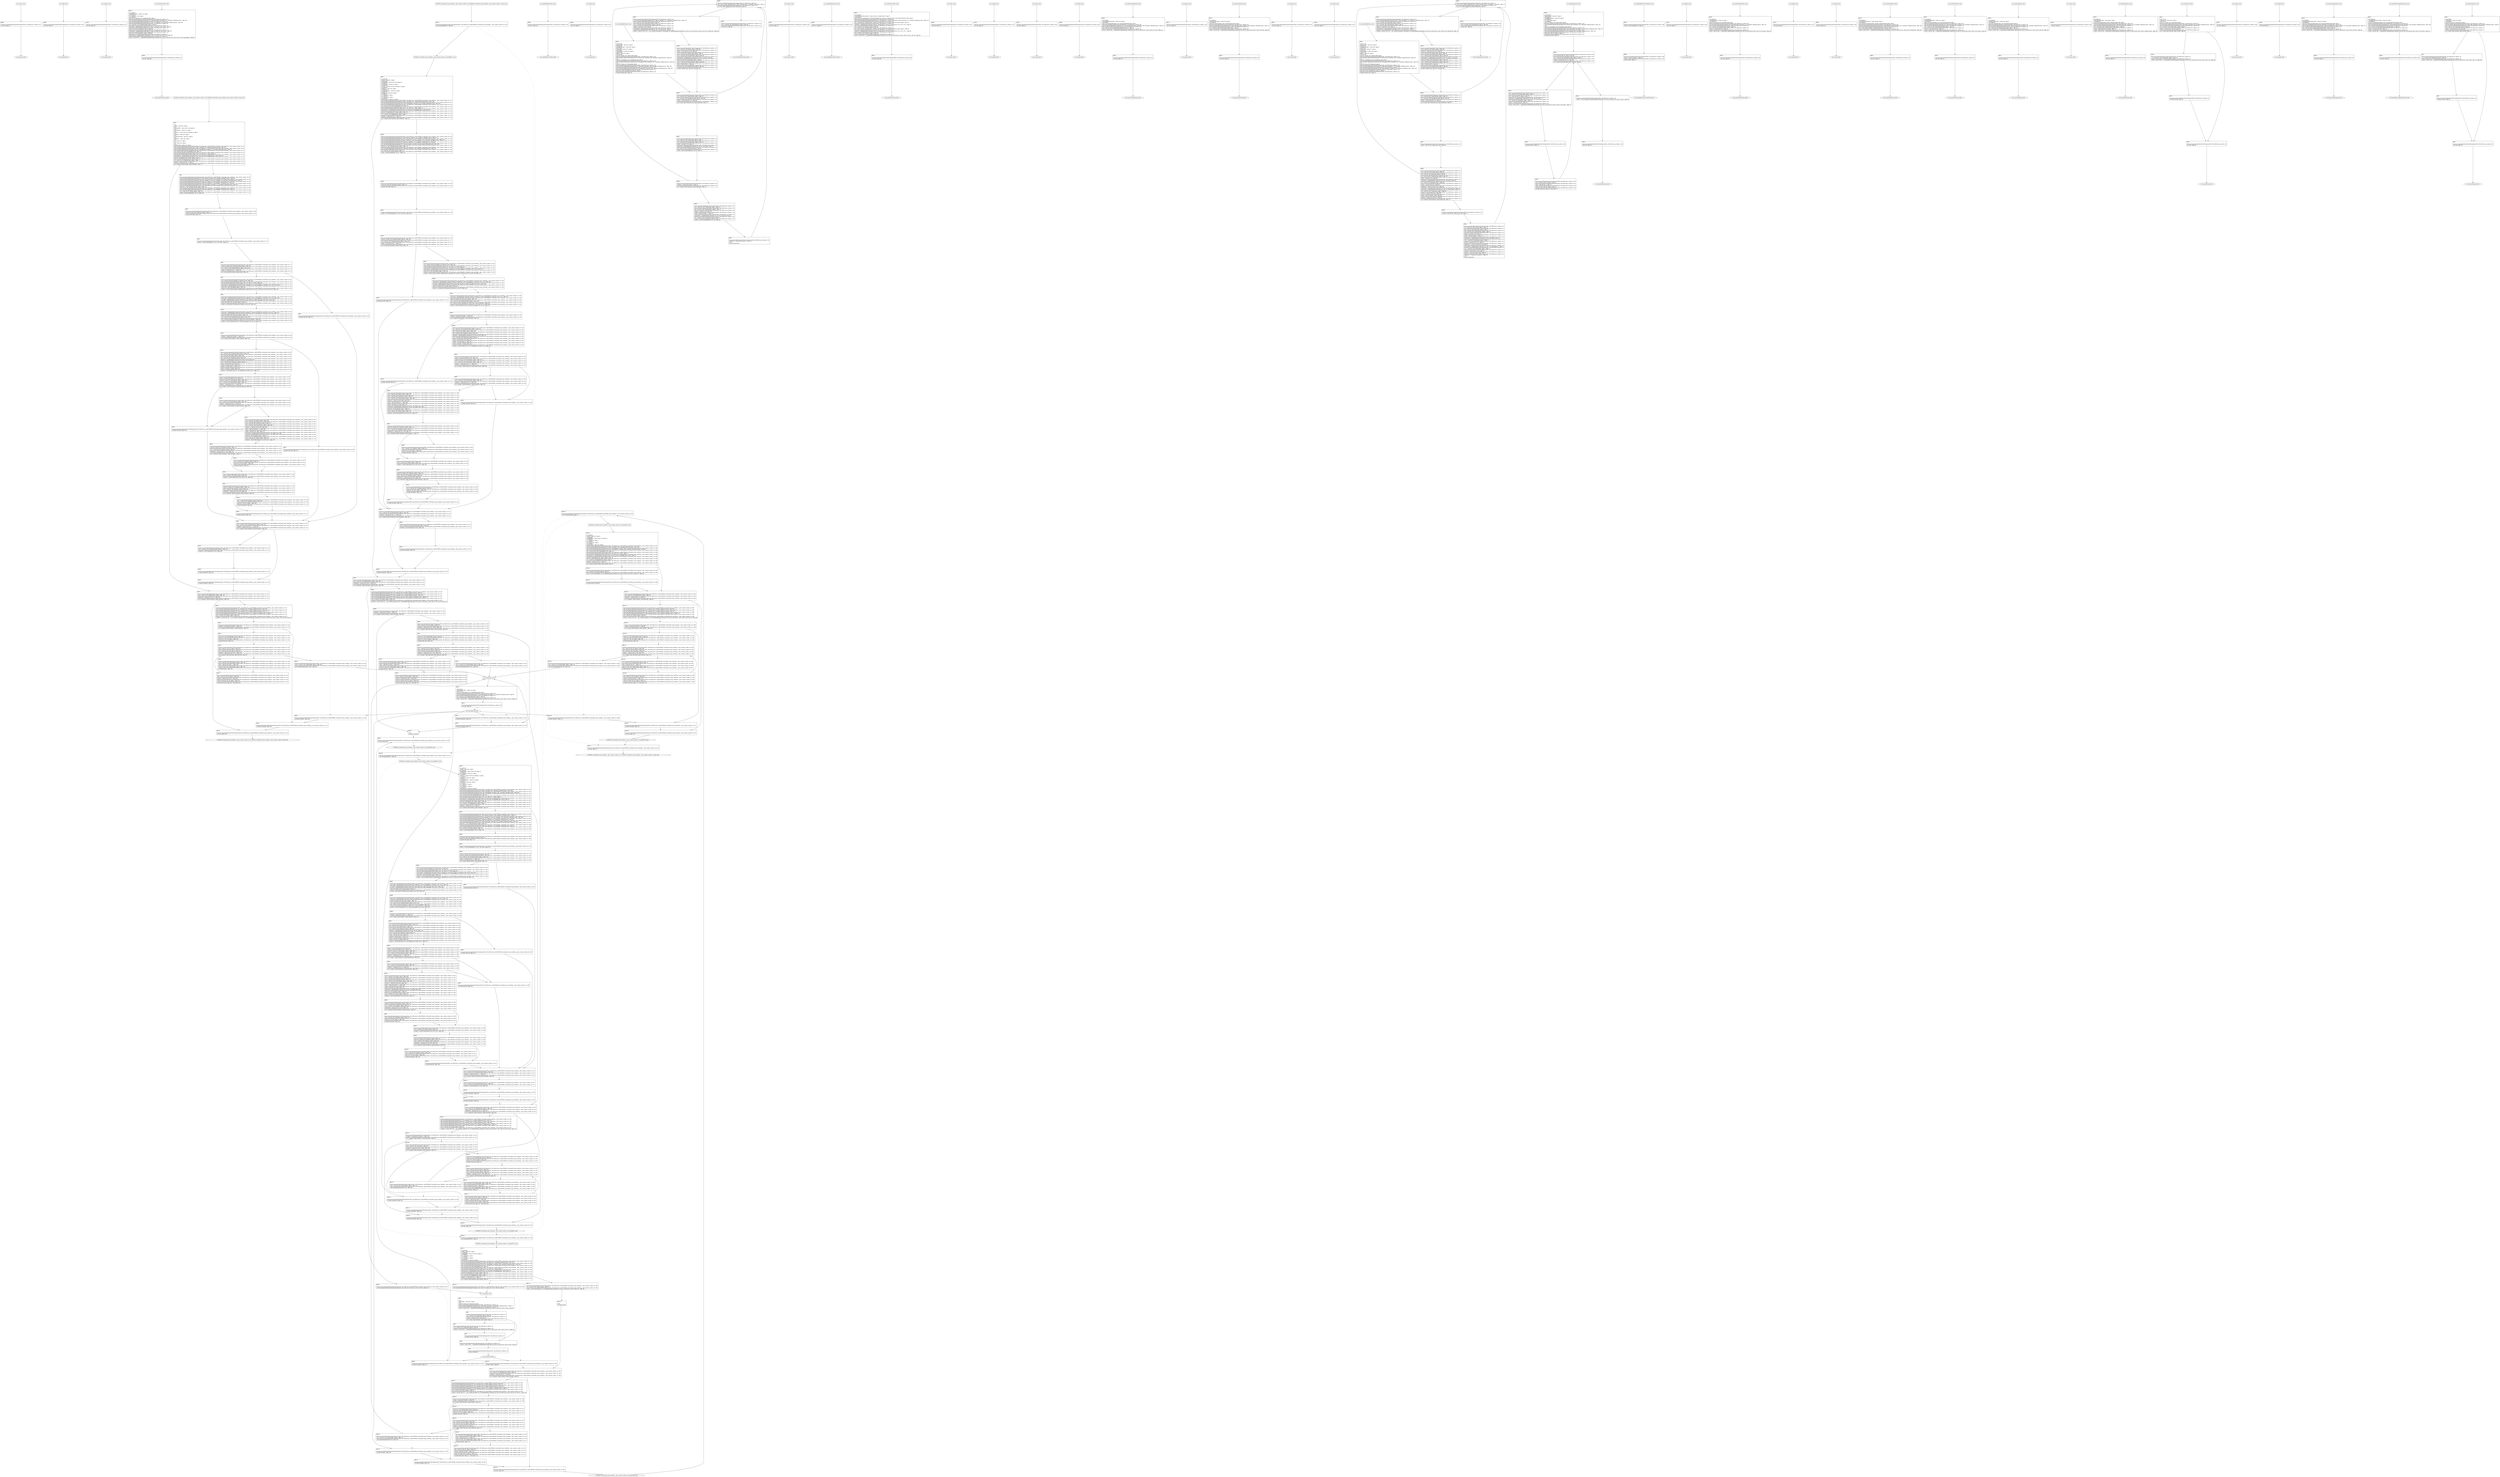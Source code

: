 digraph "icfg graph" {
BBio_ll_good1_end [label="{io_ll_good1_end}"];
BBio_ll_bad6_end [label="{io_ll_bad6_end}"];
BBio_ll_good5_end [label="{io_ll_good5_end}"];
BBio_ll_printWcharLine_end [label="{io_ll_printWcharLine_end}"];
BBCWE606_Unchecked_Loop_Condition__char_connect_socket_10_ll_goodG2B2_end [label="{CWE606_Unchecked_Loop_Condition__char_connect_socket_10_ll_goodG2B2_end}"];
BBio_ll_globalReturnsFalse_end [label="{io_ll_globalReturnsFalse_end}"];
BBio_ll_bad8_end [label="{io_ll_bad8_end}"];
BBio_ll_decodeHexWChars_end [label="{io_ll_decodeHexWChars_end}"];
BBio_ll_good7_end [label="{io_ll_good7_end}"];
BBCWE606_Unchecked_Loop_Condition__char_connect_socket_10_ll_CWE606_Unchecked_Loop_Condition__char_connect_socket_10_bad_end [label="{CWE606_Unchecked_Loop_Condition__char_connect_socket_10_ll_CWE606_Unchecked_Loop_Condition__char_connect_socket_10_bad_end}"];
BBio_ll_globalReturnsTrue_end [label="{io_ll_globalReturnsTrue_end}"];
BBio_ll_printStructLine_end [label="{io_ll_printStructLine_end}"];
BBio_ll_bad7_end [label="{io_ll_bad7_end}"];
BBio_ll_good6_end [label="{io_ll_good6_end}"];
BBio_ll_bad2_end [label="{io_ll_bad2_end}"];
BBio_ll_bad9_end [label="{io_ll_bad9_end}"];
BBio_ll_printUnsignedLine_end [label="{io_ll_printUnsignedLine_end}"];
BBio_ll_good4_end [label="{io_ll_good4_end}"];
BBio_ll_printSizeTLine_end [label="{io_ll_printSizeTLine_end}"];
BBio_ll_bad5_end [label="{io_ll_bad5_end}"];
BBio_ll_printLine_end [label="{io_ll_printLine_end}"];
BBCWE606_Unchecked_Loop_Condition__char_connect_socket_10_ll_goodB2G1_end [label="{CWE606_Unchecked_Loop_Condition__char_connect_socket_10_ll_goodB2G1_end}"];
BBio_ll_bad4_end [label="{io_ll_bad4_end}"];
BBio_ll_decodeHexChars_end [label="{io_ll_decodeHexChars_end}"];
BBCWE606_Unchecked_Loop_Condition__char_connect_socket_10_ll_CWE606_Unchecked_Loop_Condition__char_connect_socket_10_good_end [label="{CWE606_Unchecked_Loop_Condition__char_connect_socket_10_ll_CWE606_Unchecked_Loop_Condition__char_connect_socket_10_good_end}"];
BBio_ll_printBytesLine_end [label="{io_ll_printBytesLine_end}"];
BBio_ll_globalReturnsTrueOrFalse_end [label="{io_ll_globalReturnsTrueOrFalse_end}"];
BBio_ll_good3_end [label="{io_ll_good3_end}"];
BBCWE606_Unchecked_Loop_Condition__char_connect_socket_10_ll_goodG2B1_end [label="{CWE606_Unchecked_Loop_Condition__char_connect_socket_10_ll_goodG2B1_end}"];
BBio_ll_printHexCharLine_end [label="{io_ll_printHexCharLine_end}"];
BBio_ll_good9_end [label="{io_ll_good9_end}"];
BBio_ll_bad3_end [label="{io_ll_bad3_end}"];
BBio_ll_printDoubleLine_end [label="{io_ll_printDoubleLine_end}"];
BBio_ll_printShortLine_end [label="{io_ll_printShortLine_end}"];
BBio_ll_printLongLine_end [label="{io_ll_printLongLine_end}"];
BBio_ll_bad1_end [label="{io_ll_bad1_end}"];
BBio_ll_printFloatLine_end [label="{io_ll_printFloatLine_end}"];
BBCWE606_Unchecked_Loop_Condition__char_connect_socket_10_ll_goodB2G2_end [label="{CWE606_Unchecked_Loop_Condition__char_connect_socket_10_ll_goodB2G2_end}"];
BBio_ll_printWLine_end [label="{io_ll_printWLine_end}"];
BBio_ll_good2_end [label="{io_ll_good2_end}"];
BBio_ll_printIntLine_end [label="{io_ll_printIntLine_end}"];
BBio_ll_good8_end [label="{io_ll_good8_end}"];
BBio_ll_printLongLongLine_end [label="{io_ll_printLongLongLine_end}"];
BBio_ll_printHexUnsignedCharLine_end [label="{io_ll_printHexUnsignedCharLine_end}"];
BBio_ll_printSinkLine_end [label="{io_ll_printSinkLine_end}"];
BBio_ll_good1_start [label="{io_ll_good1_start}", shape=record];
io_ll_good1BB69 [label="{BB69:\l\l/home/raoxue/Desktop/MemVerif/workspace/000_108_939/source_code/io.c:187\l
  ret void, !dbg !52\l
}", shape=record];
BBio_ll_bad6_start [label="{io_ll_bad6_start}", shape=record];
io_ll_bad6BB83 [label="{BB83:\l\l/home/raoxue/Desktop/MemVerif/workspace/000_108_939/source_code/io.c:203\l
  ret void, !dbg !52\l
}", shape=record];
BBio_ll_good5_start [label="{io_ll_good5_start}", shape=record];
io_ll_good5BB73 [label="{BB73:\l\l/home/raoxue/Desktop/MemVerif/workspace/000_108_939/source_code/io.c:191\l
  ret void, !dbg !52\l
}", shape=record];
BBio_ll_printWcharLine_start [label="{io_ll_printWcharLine_start}", shape=record];
io_ll_printWcharLineBB28 [label="{BB28:\l\l/:4223999232\l
  %wideChar.addr = alloca i32, align 4\l
/:4223999232\l
  %s = alloca [2 x i32], align 4\l
/:4223999232\l
  store i32 %wideChar, i32* %wideChar.addr, align 4\l
/home/raoxue/Desktop/MemVerif/workspace/000_108_939/source_code/io.c:70\l
  call void @llvm.dbg.declare(metadata i32* %wideChar.addr, metadata !162, metadata !DIExpression()), !dbg !163\l
/home/raoxue/Desktop/MemVerif/workspace/000_108_939/source_code/io.c:74\l
  call void @llvm.dbg.declare(metadata [2 x i32]* %s, metadata !164, metadata !DIExpression()), !dbg !168\l
/home/raoxue/Desktop/MemVerif/workspace/000_108_939/source_code/io.c:75\l
  %0 = load i32, i32* %wideChar.addr, align 4, !dbg !61\l
/home/raoxue/Desktop/MemVerif/workspace/000_108_939/source_code/io.c:75\l
  %arrayidx = getelementptr inbounds [2 x i32], [2 x i32]* %s, i64 0, i64 0, !dbg !62\l
/home/raoxue/Desktop/MemVerif/workspace/000_108_939/source_code/io.c:75\l
  store i32 %0, i32* %arrayidx, align 4, !dbg !63\l
/home/raoxue/Desktop/MemVerif/workspace/000_108_939/source_code/io.c:76\l
  %arrayidx1 = getelementptr inbounds [2 x i32], [2 x i32]* %s, i64 0, i64 1, !dbg !64\l
/home/raoxue/Desktop/MemVerif/workspace/000_108_939/source_code/io.c:76\l
  store i32 0, i32* %arrayidx1, align 4, !dbg !65\l
/home/raoxue/Desktop/MemVerif/workspace/000_108_939/source_code/io.c:77\l
  %arraydecay = getelementptr inbounds [2 x i32], [2 x i32]* %s, i64 0, i64 0, !dbg !66\l
/home/raoxue/Desktop/MemVerif/workspace/000_108_939/source_code/io.c:77\l
  %call = call i32 (i8*, ...) @printf(i8* getelementptr inbounds ([5 x i8], [5 x i8]* @.str.10, i64 0, i64 0), i32* %arraydecay), !dbg !67\l
}", shape=record];
io_ll_printWcharLineBB28 [label="{BB28:\l\l/:4223999232\l
  %wideChar.addr = alloca i32, align 4\l
/:4223999232\l
  %s = alloca [2 x i32], align 4\l
/:4223999232\l
  store i32 %wideChar, i32* %wideChar.addr, align 4\l
/home/raoxue/Desktop/MemVerif/workspace/000_108_939/source_code/io.c:70\l
  call void @llvm.dbg.declare(metadata i32* %wideChar.addr, metadata !162, metadata !DIExpression()), !dbg !163\l
/home/raoxue/Desktop/MemVerif/workspace/000_108_939/source_code/io.c:74\l
  call void @llvm.dbg.declare(metadata [2 x i32]* %s, metadata !164, metadata !DIExpression()), !dbg !168\l
/home/raoxue/Desktop/MemVerif/workspace/000_108_939/source_code/io.c:75\l
  %0 = load i32, i32* %wideChar.addr, align 4, !dbg !61\l
/home/raoxue/Desktop/MemVerif/workspace/000_108_939/source_code/io.c:75\l
  %arrayidx = getelementptr inbounds [2 x i32], [2 x i32]* %s, i64 0, i64 0, !dbg !62\l
/home/raoxue/Desktop/MemVerif/workspace/000_108_939/source_code/io.c:75\l
  store i32 %0, i32* %arrayidx, align 4, !dbg !63\l
/home/raoxue/Desktop/MemVerif/workspace/000_108_939/source_code/io.c:76\l
  %arrayidx1 = getelementptr inbounds [2 x i32], [2 x i32]* %s, i64 0, i64 1, !dbg !64\l
/home/raoxue/Desktop/MemVerif/workspace/000_108_939/source_code/io.c:76\l
  store i32 0, i32* %arrayidx1, align 4, !dbg !65\l
/home/raoxue/Desktop/MemVerif/workspace/000_108_939/source_code/io.c:77\l
  %arraydecay = getelementptr inbounds [2 x i32], [2 x i32]* %s, i64 0, i64 0, !dbg !66\l
/home/raoxue/Desktop/MemVerif/workspace/000_108_939/source_code/io.c:77\l
  %call = call i32 (i8*, ...) @printf(i8* getelementptr inbounds ([5 x i8], [5 x i8]* @.str.10, i64 0, i64 0), i32* %arraydecay), !dbg !67\l
}", shape=record];
io_ll_printWcharLineBB29 [label="{BB29:\l\l/home/raoxue/Desktop/MemVerif/workspace/000_108_939/source_code/io.c:78\l
  ret void, !dbg !68\l
}", shape=record];
BBCWE606_Unchecked_Loop_Condition__char_connect_socket_10_ll_goodG2B2_start [label="{CWE606_Unchecked_Loop_Condition__char_connect_socket_10_ll_goodG2B2_start}", shape=record];
CWE606_Unchecked_Loop_Condition__char_connect_socket_10_ll_goodG2B2BB133 [label="{BB133:\l\l/:112896408\l
  %data = alloca i8*, align 8\l
/:112896408\l
  %dataBuffer = alloca [100 x i8], align 16\l
/:112896408\l
  %i = alloca i32, align 4\l
/:112896408\l
  %n = alloca i32, align 4\l
/:112896408\l
  %intVariable = alloca i32, align 4\l
/home/raoxue/Desktop/MemVerif/workspace/000_108_939/source_code/CWE606_Unchecked_Loop_Condition__char_connect_socket_10.c:387\l
  call void @llvm.dbg.declare(metadata i8** %data, metadata !600, metadata !DIExpression()), !dbg !601\l
/home/raoxue/Desktop/MemVerif/workspace/000_108_939/source_code/CWE606_Unchecked_Loop_Condition__char_connect_socket_10.c:388\l
  call void @llvm.dbg.declare(metadata [100 x i8]* %dataBuffer, metadata !602, metadata !DIExpression()), !dbg !603\l
/home/raoxue/Desktop/MemVerif/workspace/000_108_939/source_code/CWE606_Unchecked_Loop_Condition__char_connect_socket_10.c:388\l
  %0 = bitcast [100 x i8]* %dataBuffer to i8*, !dbg !74\l
/home/raoxue/Desktop/MemVerif/workspace/000_108_939/source_code/CWE606_Unchecked_Loop_Condition__char_connect_socket_10.c:388\l
  call void @llvm.memset.p0i8.i64(i8* align 16 %0, i8 0, i64 100, i1 false), !dbg !74\l
/home/raoxue/Desktop/MemVerif/workspace/000_108_939/source_code/CWE606_Unchecked_Loop_Condition__char_connect_socket_10.c:389\l
  %arraydecay = getelementptr inbounds [100 x i8], [100 x i8]* %dataBuffer, i64 0, i64 0, !dbg !75\l
/home/raoxue/Desktop/MemVerif/workspace/000_108_939/source_code/CWE606_Unchecked_Loop_Condition__char_connect_socket_10.c:389\l
  store i8* %arraydecay, i8** %data, align 8, !dbg !76\l
/home/raoxue/Desktop/MemVerif/workspace/000_108_939/source_code/CWE606_Unchecked_Loop_Condition__char_connect_socket_10.c:390\l
  %1 = load i32, i32* @globalTrue, align 4, !dbg !77\l
/home/raoxue/Desktop/MemVerif/workspace/000_108_939/source_code/CWE606_Unchecked_Loop_Condition__char_connect_socket_10.c:390\l
  %tobool = icmp ne i32 %1, 0, !dbg !77\l
/home/raoxue/Desktop/MemVerif/workspace/000_108_939/source_code/CWE606_Unchecked_Loop_Condition__char_connect_socket_10.c:390\l
  br i1 %tobool, label %if.then, label %if.end, !dbg !79\l
}", shape=record];
CWE606_Unchecked_Loop_Condition__char_connect_socket_10_ll_goodG2B2BB134 [label="{BB134:\l\l/home/raoxue/Desktop/MemVerif/workspace/000_108_939/source_code/CWE606_Unchecked_Loop_Condition__char_connect_socket_10.c:393\l
  %2 = load i8*, i8** %data, align 8, !dbg !80\l
/home/raoxue/Desktop/MemVerif/workspace/000_108_939/source_code/CWE606_Unchecked_Loop_Condition__char_connect_socket_10.c:393\l
  %call = call i8* @strcpy(i8* %2, i8* getelementptr inbounds ([3 x i8], [3 x i8]* @.str.3, i64 0, i64 0)) #7, !dbg !82\l
}", shape=record];
CWE606_Unchecked_Loop_Condition__char_connect_socket_10_ll_goodG2B2BB134 [label="{BB134:\l\l/home/raoxue/Desktop/MemVerif/workspace/000_108_939/source_code/CWE606_Unchecked_Loop_Condition__char_connect_socket_10.c:393\l
  %2 = load i8*, i8** %data, align 8, !dbg !80\l
/home/raoxue/Desktop/MemVerif/workspace/000_108_939/source_code/CWE606_Unchecked_Loop_Condition__char_connect_socket_10.c:393\l
  %call = call i8* @strcpy(i8* %2, i8* getelementptr inbounds ([3 x i8], [3 x i8]* @.str.3, i64 0, i64 0)) #7, !dbg !82\l
}", shape=record];
CWE606_Unchecked_Loop_Condition__char_connect_socket_10_ll_goodG2B2BB136 [label="{BB136:\l\l/home/raoxue/Desktop/MemVerif/workspace/000_108_939/source_code/CWE606_Unchecked_Loop_Condition__char_connect_socket_10.c:394\l
  br label %if.end, !dbg !83\l
}", shape=record];
CWE606_Unchecked_Loop_Condition__char_connect_socket_10_ll_goodG2B2BB135 [label="{BB135:\l\l/home/raoxue/Desktop/MemVerif/workspace/000_108_939/source_code/CWE606_Unchecked_Loop_Condition__char_connect_socket_10.c:395\l
  %3 = load i32, i32* @globalTrue, align 4, !dbg !84\l
/home/raoxue/Desktop/MemVerif/workspace/000_108_939/source_code/CWE606_Unchecked_Loop_Condition__char_connect_socket_10.c:395\l
  %tobool1 = icmp ne i32 %3, 0, !dbg !84\l
/home/raoxue/Desktop/MemVerif/workspace/000_108_939/source_code/CWE606_Unchecked_Loop_Condition__char_connect_socket_10.c:395\l
  br i1 %tobool1, label %if.then2, label %if.end8, !dbg !86\l
}", shape=record];
CWE606_Unchecked_Loop_Condition__char_connect_socket_10_ll_goodG2B2BB137 [label="{BB137:\l\l/home/raoxue/Desktop/MemVerif/workspace/000_108_939/source_code/CWE606_Unchecked_Loop_Condition__char_connect_socket_10.c:398\l
  call void @llvm.dbg.declare(metadata i32* %i, metadata !616, metadata !DIExpression()), !dbg !619\l
/home/raoxue/Desktop/MemVerif/workspace/000_108_939/source_code/CWE606_Unchecked_Loop_Condition__char_connect_socket_10.c:398\l
  call void @llvm.dbg.declare(metadata i32* %n, metadata !620, metadata !DIExpression()), !dbg !621\l
/home/raoxue/Desktop/MemVerif/workspace/000_108_939/source_code/CWE606_Unchecked_Loop_Condition__char_connect_socket_10.c:398\l
  call void @llvm.dbg.declare(metadata i32* %intVariable, metadata !622, metadata !DIExpression()), !dbg !623\l
/home/raoxue/Desktop/MemVerif/workspace/000_108_939/source_code/CWE606_Unchecked_Loop_Condition__char_connect_socket_10.c:399\l
  %4 = load i8*, i8** %data, align 8, !dbg !96\l
/home/raoxue/Desktop/MemVerif/workspace/000_108_939/source_code/CWE606_Unchecked_Loop_Condition__char_connect_socket_10.c:399\l
  %call3 = call i32 (i8*, i8*, ...) @__isoc99_sscanf(i8* %4, i8* getelementptr inbounds ([3 x i8], [3 x i8]* @.str.1, i64 0, i64 0), i32* %n) #7, !dbg !98\l
}", shape=record];
CWE606_Unchecked_Loop_Condition__char_connect_socket_10_ll_goodG2B2BB137 [label="{BB137:\l\l/home/raoxue/Desktop/MemVerif/workspace/000_108_939/source_code/CWE606_Unchecked_Loop_Condition__char_connect_socket_10.c:398\l
  call void @llvm.dbg.declare(metadata i32* %i, metadata !616, metadata !DIExpression()), !dbg !619\l
/home/raoxue/Desktop/MemVerif/workspace/000_108_939/source_code/CWE606_Unchecked_Loop_Condition__char_connect_socket_10.c:398\l
  call void @llvm.dbg.declare(metadata i32* %n, metadata !620, metadata !DIExpression()), !dbg !621\l
/home/raoxue/Desktop/MemVerif/workspace/000_108_939/source_code/CWE606_Unchecked_Loop_Condition__char_connect_socket_10.c:398\l
  call void @llvm.dbg.declare(metadata i32* %intVariable, metadata !622, metadata !DIExpression()), !dbg !623\l
/home/raoxue/Desktop/MemVerif/workspace/000_108_939/source_code/CWE606_Unchecked_Loop_Condition__char_connect_socket_10.c:399\l
  %4 = load i8*, i8** %data, align 8, !dbg !96\l
/home/raoxue/Desktop/MemVerif/workspace/000_108_939/source_code/CWE606_Unchecked_Loop_Condition__char_connect_socket_10.c:399\l
  %call3 = call i32 (i8*, i8*, ...) @__isoc99_sscanf(i8* %4, i8* getelementptr inbounds ([3 x i8], [3 x i8]* @.str.1, i64 0, i64 0), i32* %n) #7, !dbg !98\l
}", shape=record];
CWE606_Unchecked_Loop_Condition__char_connect_socket_10_ll_goodG2B2BB139 [label="{BB139:\l\l/home/raoxue/Desktop/MemVerif/workspace/000_108_939/source_code/CWE606_Unchecked_Loop_Condition__char_connect_socket_10.c:399\l
  %cmp = icmp eq i32 %call3, 1, !dbg !99\l
/home/raoxue/Desktop/MemVerif/workspace/000_108_939/source_code/CWE606_Unchecked_Loop_Condition__char_connect_socket_10.c:399\l
  br i1 %cmp, label %if.then4, label %if.end7, !dbg !100\l
}", shape=record];
CWE606_Unchecked_Loop_Condition__char_connect_socket_10_ll_goodG2B2BB140 [label="{BB140:\l\l/home/raoxue/Desktop/MemVerif/workspace/000_108_939/source_code/CWE606_Unchecked_Loop_Condition__char_connect_socket_10.c:402\l
  store i32 0, i32* %intVariable, align 4, !dbg !101\l
/home/raoxue/Desktop/MemVerif/workspace/000_108_939/source_code/CWE606_Unchecked_Loop_Condition__char_connect_socket_10.c:403\l
  store i32 0, i32* %i, align 4, !dbg !103\l
/home/raoxue/Desktop/MemVerif/workspace/000_108_939/source_code/CWE606_Unchecked_Loop_Condition__char_connect_socket_10.c:403\l
  br label %for.cond, !dbg !105\l
}", shape=record];
CWE606_Unchecked_Loop_Condition__char_connect_socket_10_ll_goodG2B2BB142 [label="{BB142:\l\l/home/raoxue/Desktop/MemVerif/workspace/000_108_939/source_code/CWE606_Unchecked_Loop_Condition__char_connect_socket_10.c:403\l
  %5 = load i32, i32* %i, align 4, !dbg !106\l
/home/raoxue/Desktop/MemVerif/workspace/000_108_939/source_code/CWE606_Unchecked_Loop_Condition__char_connect_socket_10.c:403\l
  %6 = load i32, i32* %n, align 4, !dbg !108\l
/home/raoxue/Desktop/MemVerif/workspace/000_108_939/source_code/CWE606_Unchecked_Loop_Condition__char_connect_socket_10.c:403\l
  %cmp5 = icmp slt i32 %5, %6, !dbg !109\l
/home/raoxue/Desktop/MemVerif/workspace/000_108_939/source_code/CWE606_Unchecked_Loop_Condition__char_connect_socket_10.c:403\l
  br i1 %cmp5, label %for.body, label %for.end, !dbg !110\l
}", shape=record];
CWE606_Unchecked_Loop_Condition__char_connect_socket_10_ll_goodG2B2BB143 [label="{BB143:\l\l/home/raoxue/Desktop/MemVerif/workspace/000_108_939/source_code/CWE606_Unchecked_Loop_Condition__char_connect_socket_10.c:406\l
  %7 = load i32, i32* %intVariable, align 4, !dbg !111\l
/home/raoxue/Desktop/MemVerif/workspace/000_108_939/source_code/CWE606_Unchecked_Loop_Condition__char_connect_socket_10.c:406\l
  %inc = add nsw i32 %7, 1, !dbg !111\l
/home/raoxue/Desktop/MemVerif/workspace/000_108_939/source_code/CWE606_Unchecked_Loop_Condition__char_connect_socket_10.c:406\l
  store i32 %inc, i32* %intVariable, align 4, !dbg !111\l
/home/raoxue/Desktop/MemVerif/workspace/000_108_939/source_code/CWE606_Unchecked_Loop_Condition__char_connect_socket_10.c:407\l
  br label %for.inc, !dbg !113\l
}", shape=record];
CWE606_Unchecked_Loop_Condition__char_connect_socket_10_ll_goodG2B2BB145 [label="{BB145:\l\l/home/raoxue/Desktop/MemVerif/workspace/000_108_939/source_code/CWE606_Unchecked_Loop_Condition__char_connect_socket_10.c:403\l
  %8 = load i32, i32* %i, align 4, !dbg !114\l
/home/raoxue/Desktop/MemVerif/workspace/000_108_939/source_code/CWE606_Unchecked_Loop_Condition__char_connect_socket_10.c:403\l
  %inc6 = add nsw i32 %8, 1, !dbg !114\l
/home/raoxue/Desktop/MemVerif/workspace/000_108_939/source_code/CWE606_Unchecked_Loop_Condition__char_connect_socket_10.c:403\l
  store i32 %inc6, i32* %i, align 4, !dbg !114\l
/home/raoxue/Desktop/MemVerif/workspace/000_108_939/source_code/CWE606_Unchecked_Loop_Condition__char_connect_socket_10.c:403\l
  br label %for.cond, !dbg !115, !llvm.loop !116\l
}", shape=record];
CWE606_Unchecked_Loop_Condition__char_connect_socket_10_ll_goodG2B2BB144 [label="{BB144:\l\l/home/raoxue/Desktop/MemVerif/workspace/000_108_939/source_code/CWE606_Unchecked_Loop_Condition__char_connect_socket_10.c:408\l
  %9 = load i32, i32* %intVariable, align 4, !dbg !119\l
/home/raoxue/Desktop/MemVerif/workspace/000_108_939/source_code/CWE606_Unchecked_Loop_Condition__char_connect_socket_10.c:408\l
  call void @printIntLine(i32 %9), !dbg !120\l
}", shape=record];
CWE606_Unchecked_Loop_Condition__char_connect_socket_10_ll_goodG2B2BB144 [label="{BB144:\l\l/home/raoxue/Desktop/MemVerif/workspace/000_108_939/source_code/CWE606_Unchecked_Loop_Condition__char_connect_socket_10.c:408\l
  %9 = load i32, i32* %intVariable, align 4, !dbg !119\l
/home/raoxue/Desktop/MemVerif/workspace/000_108_939/source_code/CWE606_Unchecked_Loop_Condition__char_connect_socket_10.c:408\l
  call void @printIntLine(i32 %9), !dbg !120\l
}", shape=record];
CWE606_Unchecked_Loop_Condition__char_connect_socket_10_ll_goodG2B2BB146 [label="{BB146:\l\l/home/raoxue/Desktop/MemVerif/workspace/000_108_939/source_code/CWE606_Unchecked_Loop_Condition__char_connect_socket_10.c:409\l
  br label %if.end7, !dbg !121\l
}", shape=record];
CWE606_Unchecked_Loop_Condition__char_connect_socket_10_ll_goodG2B2BB141 [label="{BB141:\l\l/home/raoxue/Desktop/MemVerif/workspace/000_108_939/source_code/CWE606_Unchecked_Loop_Condition__char_connect_socket_10.c:411\l
  br label %if.end8, !dbg !122\l
}", shape=record];
CWE606_Unchecked_Loop_Condition__char_connect_socket_10_ll_goodG2B2BB138 [label="{BB138:\l\l/home/raoxue/Desktop/MemVerif/workspace/000_108_939/source_code/CWE606_Unchecked_Loop_Condition__char_connect_socket_10.c:412\l
  ret void, !dbg !123\l
}", shape=record];
BBio_ll_globalReturnsFalse_start [label="{io_ll_globalReturnsFalse_start}", shape=record];
io_ll_globalReturnsFalseBB66 [label="{BB66:\l\l/home/raoxue/Desktop/MemVerif/workspace/000_108_939/source_code/io.c:163\l
  ret i32 0, !dbg !52\l
}", shape=record];
BBio_ll_bad8_start [label="{io_ll_bad8_start}", shape=record];
io_ll_bad8BB85 [label="{BB85:\l\l/home/raoxue/Desktop/MemVerif/workspace/000_108_939/source_code/io.c:205\l
  ret void, !dbg !52\l
}", shape=record];
BBio_ll_decodeHexWChars_start [label="{io_ll_decodeHexWChars_start}", shape=record];
io_ll_decodeHexWCharsBB55 [label="{BB55:\l\l/:100543048\l
  %bytes.addr = alloca i8*, align 8\l
/:100543048\l
  %numBytes.addr = alloca i64, align 8\l
/:100543048\l
  %hex.addr = alloca i32*, align 8\l
/:100543048\l
  %numWritten = alloca i64, align 8\l
/:100543048\l
  %byte = alloca i32, align 4\l
/:100543048\l
  store i8* %bytes, i8** %bytes.addr, align 8\l
/home/raoxue/Desktop/MemVerif/workspace/000_108_939/source_code/io.c:135\l
  call void @llvm.dbg.declare(metadata i8** %bytes.addr, metadata !290, metadata !DIExpression()), !dbg !291\l
/:135\l
  store i64 %numBytes, i64* %numBytes.addr, align 8\l
/home/raoxue/Desktop/MemVerif/workspace/000_108_939/source_code/io.c:135\l
  call void @llvm.dbg.declare(metadata i64* %numBytes.addr, metadata !292, metadata !DIExpression()), !dbg !293\l
/:135\l
  store i32* %hex, i32** %hex.addr, align 8\l
/home/raoxue/Desktop/MemVerif/workspace/000_108_939/source_code/io.c:135\l
  call void @llvm.dbg.declare(metadata i32** %hex.addr, metadata !294, metadata !DIExpression()), !dbg !295\l
/home/raoxue/Desktop/MemVerif/workspace/000_108_939/source_code/io.c:137\l
  call void @llvm.dbg.declare(metadata i64* %numWritten, metadata !296, metadata !DIExpression()), !dbg !297\l
/home/raoxue/Desktop/MemVerif/workspace/000_108_939/source_code/io.c:137\l
  store i64 0, i64* %numWritten, align 8, !dbg !65\l
/home/raoxue/Desktop/MemVerif/workspace/000_108_939/source_code/io.c:143\l
  br label %while.cond, !dbg !66\l
}", shape=record];
io_ll_decodeHexWCharsBB56 [label="{BB56:\l\l/home/raoxue/Desktop/MemVerif/workspace/000_108_939/source_code/io.c:143\l
  %0 = load i64, i64* %numWritten, align 8, !dbg !67\l
/home/raoxue/Desktop/MemVerif/workspace/000_108_939/source_code/io.c:143\l
  %1 = load i64, i64* %numBytes.addr, align 8, !dbg !68\l
/home/raoxue/Desktop/MemVerif/workspace/000_108_939/source_code/io.c:143\l
  %cmp = icmp ult i64 %0, %1, !dbg !69\l
/home/raoxue/Desktop/MemVerif/workspace/000_108_939/source_code/io.c:143\l
  br i1 %cmp, label %land.lhs.true, label %land.end, !dbg !70\l
}", shape=record];
io_ll_decodeHexWCharsBB57 [label="{BB57:\l\l/home/raoxue/Desktop/MemVerif/workspace/000_108_939/source_code/io.c:143\l
  %2 = load i32*, i32** %hex.addr, align 8, !dbg !71\l
/home/raoxue/Desktop/MemVerif/workspace/000_108_939/source_code/io.c:143\l
  %3 = load i64, i64* %numWritten, align 8, !dbg !72\l
/home/raoxue/Desktop/MemVerif/workspace/000_108_939/source_code/io.c:143\l
  %mul = mul i64 2, %3, !dbg !73\l
/home/raoxue/Desktop/MemVerif/workspace/000_108_939/source_code/io.c:143\l
  %arrayidx = getelementptr inbounds i32, i32* %2, i64 %mul, !dbg !71\l
/home/raoxue/Desktop/MemVerif/workspace/000_108_939/source_code/io.c:143\l
  %4 = load i32, i32* %arrayidx, align 4, !dbg !71\l
/home/raoxue/Desktop/MemVerif/workspace/000_108_939/source_code/io.c:143\l
  %call = call i32 @iswxdigit(i32 %4) #5, !dbg !74\l
}", shape=record];
io_ll_decodeHexWCharsBB57 [label="{BB57:\l\l/home/raoxue/Desktop/MemVerif/workspace/000_108_939/source_code/io.c:143\l
  %2 = load i32*, i32** %hex.addr, align 8, !dbg !71\l
/home/raoxue/Desktop/MemVerif/workspace/000_108_939/source_code/io.c:143\l
  %3 = load i64, i64* %numWritten, align 8, !dbg !72\l
/home/raoxue/Desktop/MemVerif/workspace/000_108_939/source_code/io.c:143\l
  %mul = mul i64 2, %3, !dbg !73\l
/home/raoxue/Desktop/MemVerif/workspace/000_108_939/source_code/io.c:143\l
  %arrayidx = getelementptr inbounds i32, i32* %2, i64 %mul, !dbg !71\l
/home/raoxue/Desktop/MemVerif/workspace/000_108_939/source_code/io.c:143\l
  %4 = load i32, i32* %arrayidx, align 4, !dbg !71\l
/home/raoxue/Desktop/MemVerif/workspace/000_108_939/source_code/io.c:143\l
  %call = call i32 @iswxdigit(i32 %4) #5, !dbg !74\l
}", shape=record];
io_ll_decodeHexWCharsBB59 [label="{BB59:\l\l/home/raoxue/Desktop/MemVerif/workspace/000_108_939/source_code/io.c:143\l
  %tobool = icmp ne i32 %call, 0, !dbg !74\l
/home/raoxue/Desktop/MemVerif/workspace/000_108_939/source_code/io.c:143\l
  br i1 %tobool, label %land.rhs, label %land.end, !dbg !75\l
}", shape=record];
io_ll_decodeHexWCharsBB60 [label="{BB60:\l\l/home/raoxue/Desktop/MemVerif/workspace/000_108_939/source_code/io.c:143\l
  %5 = load i32*, i32** %hex.addr, align 8, !dbg !76\l
/home/raoxue/Desktop/MemVerif/workspace/000_108_939/source_code/io.c:143\l
  %6 = load i64, i64* %numWritten, align 8, !dbg !77\l
/home/raoxue/Desktop/MemVerif/workspace/000_108_939/source_code/io.c:143\l
  %mul1 = mul i64 2, %6, !dbg !78\l
/home/raoxue/Desktop/MemVerif/workspace/000_108_939/source_code/io.c:143\l
  %add = add i64 %mul1, 1, !dbg !79\l
/home/raoxue/Desktop/MemVerif/workspace/000_108_939/source_code/io.c:143\l
  %arrayidx2 = getelementptr inbounds i32, i32* %5, i64 %add, !dbg !76\l
/home/raoxue/Desktop/MemVerif/workspace/000_108_939/source_code/io.c:143\l
  %7 = load i32, i32* %arrayidx2, align 4, !dbg !76\l
/home/raoxue/Desktop/MemVerif/workspace/000_108_939/source_code/io.c:143\l
  %call3 = call i32 @iswxdigit(i32 %7) #5, !dbg !80\l
}", shape=record];
io_ll_decodeHexWCharsBB60 [label="{BB60:\l\l/home/raoxue/Desktop/MemVerif/workspace/000_108_939/source_code/io.c:143\l
  %5 = load i32*, i32** %hex.addr, align 8, !dbg !76\l
/home/raoxue/Desktop/MemVerif/workspace/000_108_939/source_code/io.c:143\l
  %6 = load i64, i64* %numWritten, align 8, !dbg !77\l
/home/raoxue/Desktop/MemVerif/workspace/000_108_939/source_code/io.c:143\l
  %mul1 = mul i64 2, %6, !dbg !78\l
/home/raoxue/Desktop/MemVerif/workspace/000_108_939/source_code/io.c:143\l
  %add = add i64 %mul1, 1, !dbg !79\l
/home/raoxue/Desktop/MemVerif/workspace/000_108_939/source_code/io.c:143\l
  %arrayidx2 = getelementptr inbounds i32, i32* %5, i64 %add, !dbg !76\l
/home/raoxue/Desktop/MemVerif/workspace/000_108_939/source_code/io.c:143\l
  %7 = load i32, i32* %arrayidx2, align 4, !dbg !76\l
/home/raoxue/Desktop/MemVerif/workspace/000_108_939/source_code/io.c:143\l
  %call3 = call i32 @iswxdigit(i32 %7) #5, !dbg !80\l
}", shape=record];
io_ll_decodeHexWCharsBB61 [label="{BB61:\l\l/home/raoxue/Desktop/MemVerif/workspace/000_108_939/source_code/io.c:143\l
  %tobool4 = icmp ne i32 %call3, 0, !dbg !75\l
/:143\l
  br label %land.end\l
}", shape=record];
io_ll_decodeHexWCharsBB58 [label="{BB58:\l\l/home/raoxue/Desktop/MemVerif/workspace/000_108_939/source_code/io.c:0\l
  %8 = phi i1 [ false, %land.lhs.true ], [ false, %while.cond ], [ %tobool4, %land.rhs ], !dbg !81\l
/home/raoxue/Desktop/MemVerif/workspace/000_108_939/source_code/io.c:143\l
  br i1 %8, label %while.body, label %while.end, !dbg !66\l
}", shape=record];
io_ll_decodeHexWCharsBB62 [label="{BB62:\l\l/home/raoxue/Desktop/MemVerif/workspace/000_108_939/source_code/io.c:145\l
  call void @llvm.dbg.declare(metadata i32* %byte, metadata !314, metadata !DIExpression()), !dbg !316\l
/home/raoxue/Desktop/MemVerif/workspace/000_108_939/source_code/io.c:146\l
  %9 = load i32*, i32** %hex.addr, align 8, !dbg !85\l
/home/raoxue/Desktop/MemVerif/workspace/000_108_939/source_code/io.c:146\l
  %10 = load i64, i64* %numWritten, align 8, !dbg !86\l
/home/raoxue/Desktop/MemVerif/workspace/000_108_939/source_code/io.c:146\l
  %mul5 = mul i64 2, %10, !dbg !87\l
/home/raoxue/Desktop/MemVerif/workspace/000_108_939/source_code/io.c:146\l
  %arrayidx6 = getelementptr inbounds i32, i32* %9, i64 %mul5, !dbg !85\l
/home/raoxue/Desktop/MemVerif/workspace/000_108_939/source_code/io.c:146\l
  %call7 = call i32 (i32*, i32*, ...) @__isoc99_swscanf(i32* %arrayidx6, i32* getelementptr inbounds ([5 x i32], [5 x i32]* @.str.16, i64 0, i64 0), i32* %byte) #5, !dbg !88\l
}", shape=record];
io_ll_decodeHexWCharsBB62 [label="{BB62:\l\l/home/raoxue/Desktop/MemVerif/workspace/000_108_939/source_code/io.c:145\l
  call void @llvm.dbg.declare(metadata i32* %byte, metadata !314, metadata !DIExpression()), !dbg !316\l
/home/raoxue/Desktop/MemVerif/workspace/000_108_939/source_code/io.c:146\l
  %9 = load i32*, i32** %hex.addr, align 8, !dbg !85\l
/home/raoxue/Desktop/MemVerif/workspace/000_108_939/source_code/io.c:146\l
  %10 = load i64, i64* %numWritten, align 8, !dbg !86\l
/home/raoxue/Desktop/MemVerif/workspace/000_108_939/source_code/io.c:146\l
  %mul5 = mul i64 2, %10, !dbg !87\l
/home/raoxue/Desktop/MemVerif/workspace/000_108_939/source_code/io.c:146\l
  %arrayidx6 = getelementptr inbounds i32, i32* %9, i64 %mul5, !dbg !85\l
/home/raoxue/Desktop/MemVerif/workspace/000_108_939/source_code/io.c:146\l
  %call7 = call i32 (i32*, i32*, ...) @__isoc99_swscanf(i32* %arrayidx6, i32* getelementptr inbounds ([5 x i32], [5 x i32]* @.str.16, i64 0, i64 0), i32* %byte) #5, !dbg !88\l
}", shape=record];
io_ll_decodeHexWCharsBB64 [label="{BB64:\l\l/home/raoxue/Desktop/MemVerif/workspace/000_108_939/source_code/io.c:147\l
  %11 = load i32, i32* %byte, align 4, !dbg !89\l
/home/raoxue/Desktop/MemVerif/workspace/000_108_939/source_code/io.c:147\l
  %conv = trunc i32 %11 to i8, !dbg !90\l
/home/raoxue/Desktop/MemVerif/workspace/000_108_939/source_code/io.c:147\l
  %12 = load i8*, i8** %bytes.addr, align 8, !dbg !91\l
/home/raoxue/Desktop/MemVerif/workspace/000_108_939/source_code/io.c:147\l
  %13 = load i64, i64* %numWritten, align 8, !dbg !92\l
/home/raoxue/Desktop/MemVerif/workspace/000_108_939/source_code/io.c:147\l
  %arrayidx8 = getelementptr inbounds i8, i8* %12, i64 %13, !dbg !91\l
/home/raoxue/Desktop/MemVerif/workspace/000_108_939/source_code/io.c:147\l
  store i8 %conv, i8* %arrayidx8, align 1, !dbg !93\l
/home/raoxue/Desktop/MemVerif/workspace/000_108_939/source_code/io.c:148\l
  %14 = load i64, i64* %numWritten, align 8, !dbg !94\l
/home/raoxue/Desktop/MemVerif/workspace/000_108_939/source_code/io.c:148\l
  %inc = add i64 %14, 1, !dbg !94\l
/home/raoxue/Desktop/MemVerif/workspace/000_108_939/source_code/io.c:148\l
  store i64 %inc, i64* %numWritten, align 8, !dbg !94\l
/home/raoxue/Desktop/MemVerif/workspace/000_108_939/source_code/io.c:143\l
  br label %while.cond, !dbg !66, !llvm.loop !95\l
}", shape=record];
io_ll_decodeHexWCharsBB63 [label="{BB63:\l\l/home/raoxue/Desktop/MemVerif/workspace/000_108_939/source_code/io.c:151\l
  %15 = load i64, i64* %numWritten, align 8, !dbg !98\l
/home/raoxue/Desktop/MemVerif/workspace/000_108_939/source_code/io.c:151\l
  ret i64 %15, !dbg !99\l
}", shape=record];
BBio_ll_good7_start [label="{io_ll_good7_start}", shape=record];
io_ll_good7BB75 [label="{BB75:\l\l/home/raoxue/Desktop/MemVerif/workspace/000_108_939/source_code/io.c:193\l
  ret void, !dbg !52\l
}", shape=record];
BBCWE606_Unchecked_Loop_Condition__char_connect_socket_10_ll_CWE606_Unchecked_Loop_Condition__char_connect_socket_10_bad_start [label="{CWE606_Unchecked_Loop_Condition__char_connect_socket_10_ll_CWE606_Unchecked_Loop_Condition__char_connect_socket_10_bad_start}", shape=record];
CWE606_Unchecked_Loop_Condition__char_connect_socket_10_ll_CWE606_Unchecked_Loop_Condition__char_connect_socket_10_badBB0 [label="{BB0:\l\l/:415\l
  %data = alloca i8*, align 8\l
/:415\l
  %dataBuffer = alloca [100 x i8], align 16\l
/:415\l
  %recvResult = alloca i32, align 4\l
/:415\l
  %service = alloca %struct.sockaddr_in, align 4\l
/:415\l
  %replace = alloca i8*, align 8\l
/:415\l
  %connectSocket = alloca i32, align 4\l
/:415\l
  %dataLen = alloca i64, align 8\l
/:415\l
  %i = alloca i32, align 4\l
/:415\l
  %n = alloca i32, align 4\l
/:415\l
  %intVariable = alloca i32, align 4\l
/home/raoxue/Desktop/MemVerif/workspace/000_108_939/source_code/CWE606_Unchecked_Loop_Condition__char_connect_socket_10.c:52\l
  call void @llvm.dbg.declare(metadata i8** %data, metadata !68, metadata !DIExpression()), !dbg !69\l
/home/raoxue/Desktop/MemVerif/workspace/000_108_939/source_code/CWE606_Unchecked_Loop_Condition__char_connect_socket_10.c:53\l
  call void @llvm.dbg.declare(metadata [100 x i8]* %dataBuffer, metadata !70, metadata !DIExpression()), !dbg !74\l
/home/raoxue/Desktop/MemVerif/workspace/000_108_939/source_code/CWE606_Unchecked_Loop_Condition__char_connect_socket_10.c:53\l
  %0 = bitcast [100 x i8]* %dataBuffer to i8*, !dbg !74\l
/home/raoxue/Desktop/MemVerif/workspace/000_108_939/source_code/CWE606_Unchecked_Loop_Condition__char_connect_socket_10.c:53\l
  call void @llvm.memset.p0i8.i64(i8* align 16 %0, i8 0, i64 100, i1 false), !dbg !74\l
/home/raoxue/Desktop/MemVerif/workspace/000_108_939/source_code/CWE606_Unchecked_Loop_Condition__char_connect_socket_10.c:54\l
  %arraydecay = getelementptr inbounds [100 x i8], [100 x i8]* %dataBuffer, i64 0, i64 0, !dbg !75\l
/home/raoxue/Desktop/MemVerif/workspace/000_108_939/source_code/CWE606_Unchecked_Loop_Condition__char_connect_socket_10.c:54\l
  store i8* %arraydecay, i8** %data, align 8, !dbg !76\l
/home/raoxue/Desktop/MemVerif/workspace/000_108_939/source_code/CWE606_Unchecked_Loop_Condition__char_connect_socket_10.c:55\l
  %1 = load i32, i32* @globalTrue, align 4, !dbg !77\l
/home/raoxue/Desktop/MemVerif/workspace/000_108_939/source_code/CWE606_Unchecked_Loop_Condition__char_connect_socket_10.c:55\l
  %tobool = icmp ne i32 %1, 0, !dbg !77\l
/home/raoxue/Desktop/MemVerif/workspace/000_108_939/source_code/CWE606_Unchecked_Loop_Condition__char_connect_socket_10.c:55\l
  br i1 %tobool, label %if.then, label %if.end31, !dbg !79\l
}", shape=record];
CWE606_Unchecked_Loop_Condition__char_connect_socket_10_ll_CWE606_Unchecked_Loop_Condition__char_connect_socket_10_badBB1 [label="{BB1:\l\l/home/raoxue/Desktop/MemVerif/workspace/000_108_939/source_code/CWE606_Unchecked_Loop_Condition__char_connect_socket_10.c:62\l
  call void @llvm.dbg.declare(metadata i32* %recvResult, metadata !80, metadata !DIExpression()), !dbg !84\l
/home/raoxue/Desktop/MemVerif/workspace/000_108_939/source_code/CWE606_Unchecked_Loop_Condition__char_connect_socket_10.c:63\l
  call void @llvm.dbg.declare(metadata %struct.sockaddr_in* %service, metadata !85, metadata !DIExpression()), !dbg !107\l
/home/raoxue/Desktop/MemVerif/workspace/000_108_939/source_code/CWE606_Unchecked_Loop_Condition__char_connect_socket_10.c:64\l
  call void @llvm.dbg.declare(metadata i8** %replace, metadata !108, metadata !DIExpression()), !dbg !109\l
/home/raoxue/Desktop/MemVerif/workspace/000_108_939/source_code/CWE606_Unchecked_Loop_Condition__char_connect_socket_10.c:65\l
  call void @llvm.dbg.declare(metadata i32* %connectSocket, metadata !110, metadata !DIExpression()), !dbg !111\l
/home/raoxue/Desktop/MemVerif/workspace/000_108_939/source_code/CWE606_Unchecked_Loop_Condition__char_connect_socket_10.c:65\l
  store i32 -1, i32* %connectSocket, align 4, !dbg !111\l
/home/raoxue/Desktop/MemVerif/workspace/000_108_939/source_code/CWE606_Unchecked_Loop_Condition__char_connect_socket_10.c:66\l
  call void @llvm.dbg.declare(metadata i64* %dataLen, metadata !112, metadata !DIExpression()), !dbg !116\l
/home/raoxue/Desktop/MemVerif/workspace/000_108_939/source_code/CWE606_Unchecked_Loop_Condition__char_connect_socket_10.c:66\l
  %2 = load i8*, i8** %data, align 8, !dbg !117\l
/home/raoxue/Desktop/MemVerif/workspace/000_108_939/source_code/CWE606_Unchecked_Loop_Condition__char_connect_socket_10.c:66\l
  %call = call i64 @strlen(i8* %2) #7, !dbg !118\l
}", shape=record];
CWE606_Unchecked_Loop_Condition__char_connect_socket_10_ll_CWE606_Unchecked_Loop_Condition__char_connect_socket_10_badBB1 [label="{BB1:\l\l/home/raoxue/Desktop/MemVerif/workspace/000_108_939/source_code/CWE606_Unchecked_Loop_Condition__char_connect_socket_10.c:62\l
  call void @llvm.dbg.declare(metadata i32* %recvResult, metadata !80, metadata !DIExpression()), !dbg !84\l
/home/raoxue/Desktop/MemVerif/workspace/000_108_939/source_code/CWE606_Unchecked_Loop_Condition__char_connect_socket_10.c:63\l
  call void @llvm.dbg.declare(metadata %struct.sockaddr_in* %service, metadata !85, metadata !DIExpression()), !dbg !107\l
/home/raoxue/Desktop/MemVerif/workspace/000_108_939/source_code/CWE606_Unchecked_Loop_Condition__char_connect_socket_10.c:64\l
  call void @llvm.dbg.declare(metadata i8** %replace, metadata !108, metadata !DIExpression()), !dbg !109\l
/home/raoxue/Desktop/MemVerif/workspace/000_108_939/source_code/CWE606_Unchecked_Loop_Condition__char_connect_socket_10.c:65\l
  call void @llvm.dbg.declare(metadata i32* %connectSocket, metadata !110, metadata !DIExpression()), !dbg !111\l
/home/raoxue/Desktop/MemVerif/workspace/000_108_939/source_code/CWE606_Unchecked_Loop_Condition__char_connect_socket_10.c:65\l
  store i32 -1, i32* %connectSocket, align 4, !dbg !111\l
/home/raoxue/Desktop/MemVerif/workspace/000_108_939/source_code/CWE606_Unchecked_Loop_Condition__char_connect_socket_10.c:66\l
  call void @llvm.dbg.declare(metadata i64* %dataLen, metadata !112, metadata !DIExpression()), !dbg !116\l
/home/raoxue/Desktop/MemVerif/workspace/000_108_939/source_code/CWE606_Unchecked_Loop_Condition__char_connect_socket_10.c:66\l
  %2 = load i8*, i8** %data, align 8, !dbg !117\l
/home/raoxue/Desktop/MemVerif/workspace/000_108_939/source_code/CWE606_Unchecked_Loop_Condition__char_connect_socket_10.c:66\l
  %call = call i64 @strlen(i8* %2) #7, !dbg !118\l
}", shape=record];
CWE606_Unchecked_Loop_Condition__char_connect_socket_10_ll_CWE606_Unchecked_Loop_Condition__char_connect_socket_10_badBB3 [label="{BB3:\l\l/home/raoxue/Desktop/MemVerif/workspace/000_108_939/source_code/CWE606_Unchecked_Loop_Condition__char_connect_socket_10.c:66\l
  store i64 %call, i64* %dataLen, align 8, !dbg !116\l
/home/raoxue/Desktop/MemVerif/workspace/000_108_939/source_code/CWE606_Unchecked_Loop_Condition__char_connect_socket_10.c:67\l
  br label %do.body, !dbg !119\l
}", shape=record];
CWE606_Unchecked_Loop_Condition__char_connect_socket_10_ll_CWE606_Unchecked_Loop_Condition__char_connect_socket_10_badBB4 [label="{BB4:\l\l/home/raoxue/Desktop/MemVerif/workspace/000_108_939/source_code/CWE606_Unchecked_Loop_Condition__char_connect_socket_10.c:77\l
  %call1 = call i32 @socket(i32 2, i32 1, i32 6) #8, !dbg !120\l
}", shape=record];
CWE606_Unchecked_Loop_Condition__char_connect_socket_10_ll_CWE606_Unchecked_Loop_Condition__char_connect_socket_10_badBB4 [label="{BB4:\l\l/home/raoxue/Desktop/MemVerif/workspace/000_108_939/source_code/CWE606_Unchecked_Loop_Condition__char_connect_socket_10.c:77\l
  %call1 = call i32 @socket(i32 2, i32 1, i32 6) #8, !dbg !120\l
}", shape=record];
CWE606_Unchecked_Loop_Condition__char_connect_socket_10_ll_CWE606_Unchecked_Loop_Condition__char_connect_socket_10_badBB5 [label="{BB5:\l\l/home/raoxue/Desktop/MemVerif/workspace/000_108_939/source_code/CWE606_Unchecked_Loop_Condition__char_connect_socket_10.c:77\l
  store i32 %call1, i32* %connectSocket, align 4, !dbg !122\l
/home/raoxue/Desktop/MemVerif/workspace/000_108_939/source_code/CWE606_Unchecked_Loop_Condition__char_connect_socket_10.c:78\l
  %3 = load i32, i32* %connectSocket, align 4, !dbg !123\l
/home/raoxue/Desktop/MemVerif/workspace/000_108_939/source_code/CWE606_Unchecked_Loop_Condition__char_connect_socket_10.c:78\l
  %cmp = icmp eq i32 %3, -1, !dbg !125\l
/home/raoxue/Desktop/MemVerif/workspace/000_108_939/source_code/CWE606_Unchecked_Loop_Condition__char_connect_socket_10.c:78\l
  br i1 %cmp, label %if.then2, label %if.end, !dbg !126\l
}", shape=record];
CWE606_Unchecked_Loop_Condition__char_connect_socket_10_ll_CWE606_Unchecked_Loop_Condition__char_connect_socket_10_badBB6 [label="{BB6:\l\l/home/raoxue/Desktop/MemVerif/workspace/000_108_939/source_code/CWE606_Unchecked_Loop_Condition__char_connect_socket_10.c:80\l
  br label %do.end, !dbg !127\l
}", shape=record];
CWE606_Unchecked_Loop_Condition__char_connect_socket_10_ll_CWE606_Unchecked_Loop_Condition__char_connect_socket_10_badBB7 [label="{BB7:\l\l/home/raoxue/Desktop/MemVerif/workspace/000_108_939/source_code/CWE606_Unchecked_Loop_Condition__char_connect_socket_10.c:82\l
  %4 = bitcast %struct.sockaddr_in* %service to i8*, !dbg !129\l
/home/raoxue/Desktop/MemVerif/workspace/000_108_939/source_code/CWE606_Unchecked_Loop_Condition__char_connect_socket_10.c:82\l
  call void @llvm.memset.p0i8.i64(i8* align 4 %4, i8 0, i64 16, i1 false), !dbg !129\l
/home/raoxue/Desktop/MemVerif/workspace/000_108_939/source_code/CWE606_Unchecked_Loop_Condition__char_connect_socket_10.c:83\l
  %sin_family = getelementptr inbounds %struct.sockaddr_in, %struct.sockaddr_in* %service, i32 0, i32 0, !dbg !130\l
/home/raoxue/Desktop/MemVerif/workspace/000_108_939/source_code/CWE606_Unchecked_Loop_Condition__char_connect_socket_10.c:83\l
  store i16 2, i16* %sin_family, align 4, !dbg !131\l
/home/raoxue/Desktop/MemVerif/workspace/000_108_939/source_code/CWE606_Unchecked_Loop_Condition__char_connect_socket_10.c:84\l
  %call3 = call i32 @inet_addr(i8* getelementptr inbounds ([10 x i8], [10 x i8]* @.str, i64 0, i64 0)) #8, !dbg !132\l
}", shape=record];
CWE606_Unchecked_Loop_Condition__char_connect_socket_10_ll_CWE606_Unchecked_Loop_Condition__char_connect_socket_10_badBB7 [label="{BB7:\l\l/home/raoxue/Desktop/MemVerif/workspace/000_108_939/source_code/CWE606_Unchecked_Loop_Condition__char_connect_socket_10.c:82\l
  %4 = bitcast %struct.sockaddr_in* %service to i8*, !dbg !129\l
/home/raoxue/Desktop/MemVerif/workspace/000_108_939/source_code/CWE606_Unchecked_Loop_Condition__char_connect_socket_10.c:82\l
  call void @llvm.memset.p0i8.i64(i8* align 4 %4, i8 0, i64 16, i1 false), !dbg !129\l
/home/raoxue/Desktop/MemVerif/workspace/000_108_939/source_code/CWE606_Unchecked_Loop_Condition__char_connect_socket_10.c:83\l
  %sin_family = getelementptr inbounds %struct.sockaddr_in, %struct.sockaddr_in* %service, i32 0, i32 0, !dbg !130\l
/home/raoxue/Desktop/MemVerif/workspace/000_108_939/source_code/CWE606_Unchecked_Loop_Condition__char_connect_socket_10.c:83\l
  store i16 2, i16* %sin_family, align 4, !dbg !131\l
/home/raoxue/Desktop/MemVerif/workspace/000_108_939/source_code/CWE606_Unchecked_Loop_Condition__char_connect_socket_10.c:84\l
  %call3 = call i32 @inet_addr(i8* getelementptr inbounds ([10 x i8], [10 x i8]* @.str, i64 0, i64 0)) #8, !dbg !132\l
}", shape=record];
CWE606_Unchecked_Loop_Condition__char_connect_socket_10_ll_CWE606_Unchecked_Loop_Condition__char_connect_socket_10_badBB9 [label="{BB9:\l\l/home/raoxue/Desktop/MemVerif/workspace/000_108_939/source_code/CWE606_Unchecked_Loop_Condition__char_connect_socket_10.c:84\l
  %sin_addr = getelementptr inbounds %struct.sockaddr_in, %struct.sockaddr_in* %service, i32 0, i32 2, !dbg !133\l
/home/raoxue/Desktop/MemVerif/workspace/000_108_939/source_code/CWE606_Unchecked_Loop_Condition__char_connect_socket_10.c:84\l
  %s_addr = getelementptr inbounds %struct.in_addr, %struct.in_addr* %sin_addr, i32 0, i32 0, !dbg !134\l
/home/raoxue/Desktop/MemVerif/workspace/000_108_939/source_code/CWE606_Unchecked_Loop_Condition__char_connect_socket_10.c:84\l
  store i32 %call3, i32* %s_addr, align 4, !dbg !135\l
/home/raoxue/Desktop/MemVerif/workspace/000_108_939/source_code/CWE606_Unchecked_Loop_Condition__char_connect_socket_10.c:85\l
  %call4 = call zeroext i16 @htons(i16 zeroext 27015) #9, !dbg !136\l
}", shape=record];
CWE606_Unchecked_Loop_Condition__char_connect_socket_10_ll_CWE606_Unchecked_Loop_Condition__char_connect_socket_10_badBB9 [label="{BB9:\l\l/home/raoxue/Desktop/MemVerif/workspace/000_108_939/source_code/CWE606_Unchecked_Loop_Condition__char_connect_socket_10.c:84\l
  %sin_addr = getelementptr inbounds %struct.sockaddr_in, %struct.sockaddr_in* %service, i32 0, i32 2, !dbg !133\l
/home/raoxue/Desktop/MemVerif/workspace/000_108_939/source_code/CWE606_Unchecked_Loop_Condition__char_connect_socket_10.c:84\l
  %s_addr = getelementptr inbounds %struct.in_addr, %struct.in_addr* %sin_addr, i32 0, i32 0, !dbg !134\l
/home/raoxue/Desktop/MemVerif/workspace/000_108_939/source_code/CWE606_Unchecked_Loop_Condition__char_connect_socket_10.c:84\l
  store i32 %call3, i32* %s_addr, align 4, !dbg !135\l
/home/raoxue/Desktop/MemVerif/workspace/000_108_939/source_code/CWE606_Unchecked_Loop_Condition__char_connect_socket_10.c:85\l
  %call4 = call zeroext i16 @htons(i16 zeroext 27015) #9, !dbg !136\l
}", shape=record];
CWE606_Unchecked_Loop_Condition__char_connect_socket_10_ll_CWE606_Unchecked_Loop_Condition__char_connect_socket_10_badBB10 [label="{BB10:\l\l/home/raoxue/Desktop/MemVerif/workspace/000_108_939/source_code/CWE606_Unchecked_Loop_Condition__char_connect_socket_10.c:85\l
  %sin_port = getelementptr inbounds %struct.sockaddr_in, %struct.sockaddr_in* %service, i32 0, i32 1, !dbg !137\l
/home/raoxue/Desktop/MemVerif/workspace/000_108_939/source_code/CWE606_Unchecked_Loop_Condition__char_connect_socket_10.c:85\l
  store i16 %call4, i16* %sin_port, align 2, !dbg !138\l
/home/raoxue/Desktop/MemVerif/workspace/000_108_939/source_code/CWE606_Unchecked_Loop_Condition__char_connect_socket_10.c:86\l
  %5 = load i32, i32* %connectSocket, align 4, !dbg !139\l
/home/raoxue/Desktop/MemVerif/workspace/000_108_939/source_code/CWE606_Unchecked_Loop_Condition__char_connect_socket_10.c:86\l
  %6 = bitcast %struct.sockaddr_in* %service to %struct.sockaddr*, !dbg !141\l
/home/raoxue/Desktop/MemVerif/workspace/000_108_939/source_code/CWE606_Unchecked_Loop_Condition__char_connect_socket_10.c:86\l
  %call5 = call i32 @connect(i32 %5, %struct.sockaddr* %6, i32 16), !dbg !142\l
}", shape=record];
CWE606_Unchecked_Loop_Condition__char_connect_socket_10_ll_CWE606_Unchecked_Loop_Condition__char_connect_socket_10_badBB10 [label="{BB10:\l\l/home/raoxue/Desktop/MemVerif/workspace/000_108_939/source_code/CWE606_Unchecked_Loop_Condition__char_connect_socket_10.c:85\l
  %sin_port = getelementptr inbounds %struct.sockaddr_in, %struct.sockaddr_in* %service, i32 0, i32 1, !dbg !137\l
/home/raoxue/Desktop/MemVerif/workspace/000_108_939/source_code/CWE606_Unchecked_Loop_Condition__char_connect_socket_10.c:85\l
  store i16 %call4, i16* %sin_port, align 2, !dbg !138\l
/home/raoxue/Desktop/MemVerif/workspace/000_108_939/source_code/CWE606_Unchecked_Loop_Condition__char_connect_socket_10.c:86\l
  %5 = load i32, i32* %connectSocket, align 4, !dbg !139\l
/home/raoxue/Desktop/MemVerif/workspace/000_108_939/source_code/CWE606_Unchecked_Loop_Condition__char_connect_socket_10.c:86\l
  %6 = bitcast %struct.sockaddr_in* %service to %struct.sockaddr*, !dbg !141\l
/home/raoxue/Desktop/MemVerif/workspace/000_108_939/source_code/CWE606_Unchecked_Loop_Condition__char_connect_socket_10.c:86\l
  %call5 = call i32 @connect(i32 %5, %struct.sockaddr* %6, i32 16), !dbg !142\l
}", shape=record];
CWE606_Unchecked_Loop_Condition__char_connect_socket_10_ll_CWE606_Unchecked_Loop_Condition__char_connect_socket_10_badBB11 [label="{BB11:\l\l/home/raoxue/Desktop/MemVerif/workspace/000_108_939/source_code/CWE606_Unchecked_Loop_Condition__char_connect_socket_10.c:86\l
  %cmp6 = icmp eq i32 %call5, -1, !dbg !143\l
/home/raoxue/Desktop/MemVerif/workspace/000_108_939/source_code/CWE606_Unchecked_Loop_Condition__char_connect_socket_10.c:86\l
  br i1 %cmp6, label %if.then7, label %if.end8, !dbg !144\l
}", shape=record];
CWE606_Unchecked_Loop_Condition__char_connect_socket_10_ll_CWE606_Unchecked_Loop_Condition__char_connect_socket_10_badBB12 [label="{BB12:\l\l/home/raoxue/Desktop/MemVerif/workspace/000_108_939/source_code/CWE606_Unchecked_Loop_Condition__char_connect_socket_10.c:88\l
  br label %do.end, !dbg !145\l
}", shape=record];
CWE606_Unchecked_Loop_Condition__char_connect_socket_10_ll_CWE606_Unchecked_Loop_Condition__char_connect_socket_10_badBB13 [label="{BB13:\l\l/home/raoxue/Desktop/MemVerif/workspace/000_108_939/source_code/CWE606_Unchecked_Loop_Condition__char_connect_socket_10.c:93\l
  %7 = load i32, i32* %connectSocket, align 4, !dbg !147\l
/home/raoxue/Desktop/MemVerif/workspace/000_108_939/source_code/CWE606_Unchecked_Loop_Condition__char_connect_socket_10.c:93\l
  %8 = load i8*, i8** %data, align 8, !dbg !148\l
/home/raoxue/Desktop/MemVerif/workspace/000_108_939/source_code/CWE606_Unchecked_Loop_Condition__char_connect_socket_10.c:93\l
  %9 = load i64, i64* %dataLen, align 8, !dbg !149\l
/home/raoxue/Desktop/MemVerif/workspace/000_108_939/source_code/CWE606_Unchecked_Loop_Condition__char_connect_socket_10.c:93\l
  %add.ptr = getelementptr inbounds i8, i8* %8, i64 %9, !dbg !150\l
/home/raoxue/Desktop/MemVerif/workspace/000_108_939/source_code/CWE606_Unchecked_Loop_Condition__char_connect_socket_10.c:93\l
  %10 = load i64, i64* %dataLen, align 8, !dbg !151\l
/home/raoxue/Desktop/MemVerif/workspace/000_108_939/source_code/CWE606_Unchecked_Loop_Condition__char_connect_socket_10.c:93\l
  %sub = sub i64 100, %10, !dbg !152\l
/home/raoxue/Desktop/MemVerif/workspace/000_108_939/source_code/CWE606_Unchecked_Loop_Condition__char_connect_socket_10.c:93\l
  %sub9 = sub i64 %sub, 1, !dbg !153\l
/home/raoxue/Desktop/MemVerif/workspace/000_108_939/source_code/CWE606_Unchecked_Loop_Condition__char_connect_socket_10.c:93\l
  %mul = mul i64 1, %sub9, !dbg !154\l
/home/raoxue/Desktop/MemVerif/workspace/000_108_939/source_code/CWE606_Unchecked_Loop_Condition__char_connect_socket_10.c:93\l
  %call10 = call i64 @recv(i32 %7, i8* %add.ptr, i64 %mul, i32 0), !dbg !155\l
}", shape=record];
CWE606_Unchecked_Loop_Condition__char_connect_socket_10_ll_CWE606_Unchecked_Loop_Condition__char_connect_socket_10_badBB13 [label="{BB13:\l\l/home/raoxue/Desktop/MemVerif/workspace/000_108_939/source_code/CWE606_Unchecked_Loop_Condition__char_connect_socket_10.c:93\l
  %7 = load i32, i32* %connectSocket, align 4, !dbg !147\l
/home/raoxue/Desktop/MemVerif/workspace/000_108_939/source_code/CWE606_Unchecked_Loop_Condition__char_connect_socket_10.c:93\l
  %8 = load i8*, i8** %data, align 8, !dbg !148\l
/home/raoxue/Desktop/MemVerif/workspace/000_108_939/source_code/CWE606_Unchecked_Loop_Condition__char_connect_socket_10.c:93\l
  %9 = load i64, i64* %dataLen, align 8, !dbg !149\l
/home/raoxue/Desktop/MemVerif/workspace/000_108_939/source_code/CWE606_Unchecked_Loop_Condition__char_connect_socket_10.c:93\l
  %add.ptr = getelementptr inbounds i8, i8* %8, i64 %9, !dbg !150\l
/home/raoxue/Desktop/MemVerif/workspace/000_108_939/source_code/CWE606_Unchecked_Loop_Condition__char_connect_socket_10.c:93\l
  %10 = load i64, i64* %dataLen, align 8, !dbg !151\l
/home/raoxue/Desktop/MemVerif/workspace/000_108_939/source_code/CWE606_Unchecked_Loop_Condition__char_connect_socket_10.c:93\l
  %sub = sub i64 100, %10, !dbg !152\l
/home/raoxue/Desktop/MemVerif/workspace/000_108_939/source_code/CWE606_Unchecked_Loop_Condition__char_connect_socket_10.c:93\l
  %sub9 = sub i64 %sub, 1, !dbg !153\l
/home/raoxue/Desktop/MemVerif/workspace/000_108_939/source_code/CWE606_Unchecked_Loop_Condition__char_connect_socket_10.c:93\l
  %mul = mul i64 1, %sub9, !dbg !154\l
/home/raoxue/Desktop/MemVerif/workspace/000_108_939/source_code/CWE606_Unchecked_Loop_Condition__char_connect_socket_10.c:93\l
  %call10 = call i64 @recv(i32 %7, i8* %add.ptr, i64 %mul, i32 0), !dbg !155\l
}", shape=record];
CWE606_Unchecked_Loop_Condition__char_connect_socket_10_ll_CWE606_Unchecked_Loop_Condition__char_connect_socket_10_badBB14 [label="{BB14:\l\l/home/raoxue/Desktop/MemVerif/workspace/000_108_939/source_code/CWE606_Unchecked_Loop_Condition__char_connect_socket_10.c:93\l
  %conv = trunc i64 %call10 to i32, !dbg !155\l
/home/raoxue/Desktop/MemVerif/workspace/000_108_939/source_code/CWE606_Unchecked_Loop_Condition__char_connect_socket_10.c:93\l
  store i32 %conv, i32* %recvResult, align 4, !dbg !156\l
/home/raoxue/Desktop/MemVerif/workspace/000_108_939/source_code/CWE606_Unchecked_Loop_Condition__char_connect_socket_10.c:94\l
  %11 = load i32, i32* %recvResult, align 4, !dbg !157\l
/home/raoxue/Desktop/MemVerif/workspace/000_108_939/source_code/CWE606_Unchecked_Loop_Condition__char_connect_socket_10.c:94\l
  %cmp11 = icmp eq i32 %11, -1, !dbg !159\l
/home/raoxue/Desktop/MemVerif/workspace/000_108_939/source_code/CWE606_Unchecked_Loop_Condition__char_connect_socket_10.c:94\l
  br i1 %cmp11, label %if.then15, label %lor.lhs.false, !dbg !160\l
}", shape=record];
CWE606_Unchecked_Loop_Condition__char_connect_socket_10_ll_CWE606_Unchecked_Loop_Condition__char_connect_socket_10_badBB16 [label="{BB16:\l\l/home/raoxue/Desktop/MemVerif/workspace/000_108_939/source_code/CWE606_Unchecked_Loop_Condition__char_connect_socket_10.c:94\l
  %12 = load i32, i32* %recvResult, align 4, !dbg !161\l
/home/raoxue/Desktop/MemVerif/workspace/000_108_939/source_code/CWE606_Unchecked_Loop_Condition__char_connect_socket_10.c:94\l
  %cmp13 = icmp eq i32 %12, 0, !dbg !162\l
/home/raoxue/Desktop/MemVerif/workspace/000_108_939/source_code/CWE606_Unchecked_Loop_Condition__char_connect_socket_10.c:94\l
  br i1 %cmp13, label %if.then15, label %if.end16, !dbg !163\l
}", shape=record];
CWE606_Unchecked_Loop_Condition__char_connect_socket_10_ll_CWE606_Unchecked_Loop_Condition__char_connect_socket_10_badBB15 [label="{BB15:\l\l/home/raoxue/Desktop/MemVerif/workspace/000_108_939/source_code/CWE606_Unchecked_Loop_Condition__char_connect_socket_10.c:96\l
  br label %do.end, !dbg !164\l
}", shape=record];
CWE606_Unchecked_Loop_Condition__char_connect_socket_10_ll_CWE606_Unchecked_Loop_Condition__char_connect_socket_10_badBB17 [label="{BB17:\l\l/home/raoxue/Desktop/MemVerif/workspace/000_108_939/source_code/CWE606_Unchecked_Loop_Condition__char_connect_socket_10.c:99\l
  %13 = load i8*, i8** %data, align 8, !dbg !166\l
/home/raoxue/Desktop/MemVerif/workspace/000_108_939/source_code/CWE606_Unchecked_Loop_Condition__char_connect_socket_10.c:99\l
  %14 = load i64, i64* %dataLen, align 8, !dbg !167\l
/home/raoxue/Desktop/MemVerif/workspace/000_108_939/source_code/CWE606_Unchecked_Loop_Condition__char_connect_socket_10.c:99\l
  %15 = load i32, i32* %recvResult, align 4, !dbg !168\l
/home/raoxue/Desktop/MemVerif/workspace/000_108_939/source_code/CWE606_Unchecked_Loop_Condition__char_connect_socket_10.c:99\l
  %conv17 = sext i32 %15 to i64, !dbg !168\l
/home/raoxue/Desktop/MemVerif/workspace/000_108_939/source_code/CWE606_Unchecked_Loop_Condition__char_connect_socket_10.c:99\l
  %div = udiv i64 %conv17, 1, !dbg !169\l
/home/raoxue/Desktop/MemVerif/workspace/000_108_939/source_code/CWE606_Unchecked_Loop_Condition__char_connect_socket_10.c:99\l
  %add = add i64 %14, %div, !dbg !170\l
/home/raoxue/Desktop/MemVerif/workspace/000_108_939/source_code/CWE606_Unchecked_Loop_Condition__char_connect_socket_10.c:99\l
  %arrayidx = getelementptr inbounds i8, i8* %13, i64 %add, !dbg !166\l
/home/raoxue/Desktop/MemVerif/workspace/000_108_939/source_code/CWE606_Unchecked_Loop_Condition__char_connect_socket_10.c:99\l
  store i8 0, i8* %arrayidx, align 1, !dbg !171\l
/home/raoxue/Desktop/MemVerif/workspace/000_108_939/source_code/CWE606_Unchecked_Loop_Condition__char_connect_socket_10.c:101\l
  %16 = load i8*, i8** %data, align 8, !dbg !172\l
/home/raoxue/Desktop/MemVerif/workspace/000_108_939/source_code/CWE606_Unchecked_Loop_Condition__char_connect_socket_10.c:101\l
  %call18 = call i8* @strchr(i8* %16, i32 13) #7, !dbg !173\l
}", shape=record];
CWE606_Unchecked_Loop_Condition__char_connect_socket_10_ll_CWE606_Unchecked_Loop_Condition__char_connect_socket_10_badBB17 [label="{BB17:\l\l/home/raoxue/Desktop/MemVerif/workspace/000_108_939/source_code/CWE606_Unchecked_Loop_Condition__char_connect_socket_10.c:99\l
  %13 = load i8*, i8** %data, align 8, !dbg !166\l
/home/raoxue/Desktop/MemVerif/workspace/000_108_939/source_code/CWE606_Unchecked_Loop_Condition__char_connect_socket_10.c:99\l
  %14 = load i64, i64* %dataLen, align 8, !dbg !167\l
/home/raoxue/Desktop/MemVerif/workspace/000_108_939/source_code/CWE606_Unchecked_Loop_Condition__char_connect_socket_10.c:99\l
  %15 = load i32, i32* %recvResult, align 4, !dbg !168\l
/home/raoxue/Desktop/MemVerif/workspace/000_108_939/source_code/CWE606_Unchecked_Loop_Condition__char_connect_socket_10.c:99\l
  %conv17 = sext i32 %15 to i64, !dbg !168\l
/home/raoxue/Desktop/MemVerif/workspace/000_108_939/source_code/CWE606_Unchecked_Loop_Condition__char_connect_socket_10.c:99\l
  %div = udiv i64 %conv17, 1, !dbg !169\l
/home/raoxue/Desktop/MemVerif/workspace/000_108_939/source_code/CWE606_Unchecked_Loop_Condition__char_connect_socket_10.c:99\l
  %add = add i64 %14, %div, !dbg !170\l
/home/raoxue/Desktop/MemVerif/workspace/000_108_939/source_code/CWE606_Unchecked_Loop_Condition__char_connect_socket_10.c:99\l
  %arrayidx = getelementptr inbounds i8, i8* %13, i64 %add, !dbg !166\l
/home/raoxue/Desktop/MemVerif/workspace/000_108_939/source_code/CWE606_Unchecked_Loop_Condition__char_connect_socket_10.c:99\l
  store i8 0, i8* %arrayidx, align 1, !dbg !171\l
/home/raoxue/Desktop/MemVerif/workspace/000_108_939/source_code/CWE606_Unchecked_Loop_Condition__char_connect_socket_10.c:101\l
  %16 = load i8*, i8** %data, align 8, !dbg !172\l
/home/raoxue/Desktop/MemVerif/workspace/000_108_939/source_code/CWE606_Unchecked_Loop_Condition__char_connect_socket_10.c:101\l
  %call18 = call i8* @strchr(i8* %16, i32 13) #7, !dbg !173\l
}", shape=record];
CWE606_Unchecked_Loop_Condition__char_connect_socket_10_ll_CWE606_Unchecked_Loop_Condition__char_connect_socket_10_badBB18 [label="{BB18:\l\l/home/raoxue/Desktop/MemVerif/workspace/000_108_939/source_code/CWE606_Unchecked_Loop_Condition__char_connect_socket_10.c:101\l
  store i8* %call18, i8** %replace, align 8, !dbg !174\l
/home/raoxue/Desktop/MemVerif/workspace/000_108_939/source_code/CWE606_Unchecked_Loop_Condition__char_connect_socket_10.c:102\l
  %17 = load i8*, i8** %replace, align 8, !dbg !175\l
/home/raoxue/Desktop/MemVerif/workspace/000_108_939/source_code/CWE606_Unchecked_Loop_Condition__char_connect_socket_10.c:102\l
  %tobool19 = icmp ne i8* %17, null, !dbg !175\l
/home/raoxue/Desktop/MemVerif/workspace/000_108_939/source_code/CWE606_Unchecked_Loop_Condition__char_connect_socket_10.c:102\l
  br i1 %tobool19, label %if.then20, label %if.end21, !dbg !177\l
}", shape=record];
CWE606_Unchecked_Loop_Condition__char_connect_socket_10_ll_CWE606_Unchecked_Loop_Condition__char_connect_socket_10_badBB19 [label="{BB19:\l\l/home/raoxue/Desktop/MemVerif/workspace/000_108_939/source_code/CWE606_Unchecked_Loop_Condition__char_connect_socket_10.c:104\l
  %18 = load i8*, i8** %replace, align 8, !dbg !178\l
/home/raoxue/Desktop/MemVerif/workspace/000_108_939/source_code/CWE606_Unchecked_Loop_Condition__char_connect_socket_10.c:104\l
  store i8 0, i8* %18, align 1, !dbg !180\l
/home/raoxue/Desktop/MemVerif/workspace/000_108_939/source_code/CWE606_Unchecked_Loop_Condition__char_connect_socket_10.c:105\l
  br label %if.end21, !dbg !181\l
}", shape=record];
CWE606_Unchecked_Loop_Condition__char_connect_socket_10_ll_CWE606_Unchecked_Loop_Condition__char_connect_socket_10_badBB20 [label="{BB20:\l\l/home/raoxue/Desktop/MemVerif/workspace/000_108_939/source_code/CWE606_Unchecked_Loop_Condition__char_connect_socket_10.c:106\l
  %19 = load i8*, i8** %data, align 8, !dbg !182\l
/home/raoxue/Desktop/MemVerif/workspace/000_108_939/source_code/CWE606_Unchecked_Loop_Condition__char_connect_socket_10.c:106\l
  %call22 = call i8* @strchr(i8* %19, i32 10) #7, !dbg !183\l
}", shape=record];
CWE606_Unchecked_Loop_Condition__char_connect_socket_10_ll_CWE606_Unchecked_Loop_Condition__char_connect_socket_10_badBB20 [label="{BB20:\l\l/home/raoxue/Desktop/MemVerif/workspace/000_108_939/source_code/CWE606_Unchecked_Loop_Condition__char_connect_socket_10.c:106\l
  %19 = load i8*, i8** %data, align 8, !dbg !182\l
/home/raoxue/Desktop/MemVerif/workspace/000_108_939/source_code/CWE606_Unchecked_Loop_Condition__char_connect_socket_10.c:106\l
  %call22 = call i8* @strchr(i8* %19, i32 10) #7, !dbg !183\l
}", shape=record];
CWE606_Unchecked_Loop_Condition__char_connect_socket_10_ll_CWE606_Unchecked_Loop_Condition__char_connect_socket_10_badBB21 [label="{BB21:\l\l/home/raoxue/Desktop/MemVerif/workspace/000_108_939/source_code/CWE606_Unchecked_Loop_Condition__char_connect_socket_10.c:106\l
  store i8* %call22, i8** %replace, align 8, !dbg !184\l
/home/raoxue/Desktop/MemVerif/workspace/000_108_939/source_code/CWE606_Unchecked_Loop_Condition__char_connect_socket_10.c:107\l
  %20 = load i8*, i8** %replace, align 8, !dbg !185\l
/home/raoxue/Desktop/MemVerif/workspace/000_108_939/source_code/CWE606_Unchecked_Loop_Condition__char_connect_socket_10.c:107\l
  %tobool23 = icmp ne i8* %20, null, !dbg !185\l
/home/raoxue/Desktop/MemVerif/workspace/000_108_939/source_code/CWE606_Unchecked_Loop_Condition__char_connect_socket_10.c:107\l
  br i1 %tobool23, label %if.then24, label %if.end25, !dbg !187\l
}", shape=record];
CWE606_Unchecked_Loop_Condition__char_connect_socket_10_ll_CWE606_Unchecked_Loop_Condition__char_connect_socket_10_badBB22 [label="{BB22:\l\l/home/raoxue/Desktop/MemVerif/workspace/000_108_939/source_code/CWE606_Unchecked_Loop_Condition__char_connect_socket_10.c:109\l
  %21 = load i8*, i8** %replace, align 8, !dbg !188\l
/home/raoxue/Desktop/MemVerif/workspace/000_108_939/source_code/CWE606_Unchecked_Loop_Condition__char_connect_socket_10.c:109\l
  store i8 0, i8* %21, align 1, !dbg !190\l
/home/raoxue/Desktop/MemVerif/workspace/000_108_939/source_code/CWE606_Unchecked_Loop_Condition__char_connect_socket_10.c:110\l
  br label %if.end25, !dbg !191\l
}", shape=record];
CWE606_Unchecked_Loop_Condition__char_connect_socket_10_ll_CWE606_Unchecked_Loop_Condition__char_connect_socket_10_badBB23 [label="{BB23:\l\l/home/raoxue/Desktop/MemVerif/workspace/000_108_939/source_code/CWE606_Unchecked_Loop_Condition__char_connect_socket_10.c:111\l
  br label %do.end, !dbg !192\l
}", shape=record];
CWE606_Unchecked_Loop_Condition__char_connect_socket_10_ll_CWE606_Unchecked_Loop_Condition__char_connect_socket_10_badBB8 [label="{BB8:\l\l/home/raoxue/Desktop/MemVerif/workspace/000_108_939/source_code/CWE606_Unchecked_Loop_Condition__char_connect_socket_10.c:113\l
  %22 = load i32, i32* %connectSocket, align 4, !dbg !193\l
/home/raoxue/Desktop/MemVerif/workspace/000_108_939/source_code/CWE606_Unchecked_Loop_Condition__char_connect_socket_10.c:113\l
  %cmp26 = icmp ne i32 %22, -1, !dbg !195\l
/home/raoxue/Desktop/MemVerif/workspace/000_108_939/source_code/CWE606_Unchecked_Loop_Condition__char_connect_socket_10.c:113\l
  br i1 %cmp26, label %if.then28, label %if.end30, !dbg !196\l
}", shape=record];
CWE606_Unchecked_Loop_Condition__char_connect_socket_10_ll_CWE606_Unchecked_Loop_Condition__char_connect_socket_10_badBB24 [label="{BB24:\l\l/home/raoxue/Desktop/MemVerif/workspace/000_108_939/source_code/CWE606_Unchecked_Loop_Condition__char_connect_socket_10.c:115\l
  %23 = load i32, i32* %connectSocket, align 4, !dbg !197\l
/home/raoxue/Desktop/MemVerif/workspace/000_108_939/source_code/CWE606_Unchecked_Loop_Condition__char_connect_socket_10.c:115\l
  %call29 = call i32 @close(i32 %23), !dbg !199\l
}", shape=record];
CWE606_Unchecked_Loop_Condition__char_connect_socket_10_ll_CWE606_Unchecked_Loop_Condition__char_connect_socket_10_badBB24 [label="{BB24:\l\l/home/raoxue/Desktop/MemVerif/workspace/000_108_939/source_code/CWE606_Unchecked_Loop_Condition__char_connect_socket_10.c:115\l
  %23 = load i32, i32* %connectSocket, align 4, !dbg !197\l
/home/raoxue/Desktop/MemVerif/workspace/000_108_939/source_code/CWE606_Unchecked_Loop_Condition__char_connect_socket_10.c:115\l
  %call29 = call i32 @close(i32 %23), !dbg !199\l
}", shape=record];
CWE606_Unchecked_Loop_Condition__char_connect_socket_10_ll_CWE606_Unchecked_Loop_Condition__char_connect_socket_10_badBB26 [label="{BB26:\l\l/home/raoxue/Desktop/MemVerif/workspace/000_108_939/source_code/CWE606_Unchecked_Loop_Condition__char_connect_socket_10.c:116\l
  br label %if.end30, !dbg !200\l
}", shape=record];
CWE606_Unchecked_Loop_Condition__char_connect_socket_10_ll_CWE606_Unchecked_Loop_Condition__char_connect_socket_10_badBB25 [label="{BB25:\l\l/home/raoxue/Desktop/MemVerif/workspace/000_108_939/source_code/CWE606_Unchecked_Loop_Condition__char_connect_socket_10.c:124\l
  br label %if.end31, !dbg !201\l
}", shape=record];
CWE606_Unchecked_Loop_Condition__char_connect_socket_10_ll_CWE606_Unchecked_Loop_Condition__char_connect_socket_10_badBB2 [label="{BB2:\l\l/home/raoxue/Desktop/MemVerif/workspace/000_108_939/source_code/CWE606_Unchecked_Loop_Condition__char_connect_socket_10.c:125\l
  %24 = load i32, i32* @globalTrue, align 4, !dbg !202\l
/home/raoxue/Desktop/MemVerif/workspace/000_108_939/source_code/CWE606_Unchecked_Loop_Condition__char_connect_socket_10.c:125\l
  %tobool32 = icmp ne i32 %24, 0, !dbg !202\l
/home/raoxue/Desktop/MemVerif/workspace/000_108_939/source_code/CWE606_Unchecked_Loop_Condition__char_connect_socket_10.c:125\l
  br i1 %tobool32, label %if.then33, label %if.end42, !dbg !204\l
}", shape=record];
CWE606_Unchecked_Loop_Condition__char_connect_socket_10_ll_CWE606_Unchecked_Loop_Condition__char_connect_socket_10_badBB27 [label="{BB27:\l\l/home/raoxue/Desktop/MemVerif/workspace/000_108_939/source_code/CWE606_Unchecked_Loop_Condition__char_connect_socket_10.c:128\l
  call void @llvm.dbg.declare(metadata i32* %i, metadata !205, metadata !DIExpression()), !dbg !208\l
/home/raoxue/Desktop/MemVerif/workspace/000_108_939/source_code/CWE606_Unchecked_Loop_Condition__char_connect_socket_10.c:128\l
  call void @llvm.dbg.declare(metadata i32* %n, metadata !209, metadata !DIExpression()), !dbg !210\l
/home/raoxue/Desktop/MemVerif/workspace/000_108_939/source_code/CWE606_Unchecked_Loop_Condition__char_connect_socket_10.c:128\l
  call void @llvm.dbg.declare(metadata i32* %intVariable, metadata !211, metadata !DIExpression()), !dbg !212\l
/home/raoxue/Desktop/MemVerif/workspace/000_108_939/source_code/CWE606_Unchecked_Loop_Condition__char_connect_socket_10.c:129\l
  %25 = load i8*, i8** %data, align 8, !dbg !213\l
/home/raoxue/Desktop/MemVerif/workspace/000_108_939/source_code/CWE606_Unchecked_Loop_Condition__char_connect_socket_10.c:129\l
  %call34 = call i32 (i8*, i8*, ...) @__isoc99_sscanf(i8* %25, i8* getelementptr inbounds ([3 x i8], [3 x i8]* @.str.1, i64 0, i64 0), i32* %n) #8, !dbg !215\l
}", shape=record];
CWE606_Unchecked_Loop_Condition__char_connect_socket_10_ll_CWE606_Unchecked_Loop_Condition__char_connect_socket_10_badBB27 [label="{BB27:\l\l/home/raoxue/Desktop/MemVerif/workspace/000_108_939/source_code/CWE606_Unchecked_Loop_Condition__char_connect_socket_10.c:128\l
  call void @llvm.dbg.declare(metadata i32* %i, metadata !205, metadata !DIExpression()), !dbg !208\l
/home/raoxue/Desktop/MemVerif/workspace/000_108_939/source_code/CWE606_Unchecked_Loop_Condition__char_connect_socket_10.c:128\l
  call void @llvm.dbg.declare(metadata i32* %n, metadata !209, metadata !DIExpression()), !dbg !210\l
/home/raoxue/Desktop/MemVerif/workspace/000_108_939/source_code/CWE606_Unchecked_Loop_Condition__char_connect_socket_10.c:128\l
  call void @llvm.dbg.declare(metadata i32* %intVariable, metadata !211, metadata !DIExpression()), !dbg !212\l
/home/raoxue/Desktop/MemVerif/workspace/000_108_939/source_code/CWE606_Unchecked_Loop_Condition__char_connect_socket_10.c:129\l
  %25 = load i8*, i8** %data, align 8, !dbg !213\l
/home/raoxue/Desktop/MemVerif/workspace/000_108_939/source_code/CWE606_Unchecked_Loop_Condition__char_connect_socket_10.c:129\l
  %call34 = call i32 (i8*, i8*, ...) @__isoc99_sscanf(i8* %25, i8* getelementptr inbounds ([3 x i8], [3 x i8]* @.str.1, i64 0, i64 0), i32* %n) #8, !dbg !215\l
}", shape=record];
CWE606_Unchecked_Loop_Condition__char_connect_socket_10_ll_CWE606_Unchecked_Loop_Condition__char_connect_socket_10_badBB29 [label="{BB29:\l\l/home/raoxue/Desktop/MemVerif/workspace/000_108_939/source_code/CWE606_Unchecked_Loop_Condition__char_connect_socket_10.c:129\l
  %cmp35 = icmp eq i32 %call34, 1, !dbg !216\l
/home/raoxue/Desktop/MemVerif/workspace/000_108_939/source_code/CWE606_Unchecked_Loop_Condition__char_connect_socket_10.c:129\l
  br i1 %cmp35, label %if.then37, label %if.end41, !dbg !217\l
}", shape=record];
CWE606_Unchecked_Loop_Condition__char_connect_socket_10_ll_CWE606_Unchecked_Loop_Condition__char_connect_socket_10_badBB30 [label="{BB30:\l\l/home/raoxue/Desktop/MemVerif/workspace/000_108_939/source_code/CWE606_Unchecked_Loop_Condition__char_connect_socket_10.c:132\l
  store i32 0, i32* %intVariable, align 4, !dbg !218\l
/home/raoxue/Desktop/MemVerif/workspace/000_108_939/source_code/CWE606_Unchecked_Loop_Condition__char_connect_socket_10.c:133\l
  store i32 0, i32* %i, align 4, !dbg !220\l
/home/raoxue/Desktop/MemVerif/workspace/000_108_939/source_code/CWE606_Unchecked_Loop_Condition__char_connect_socket_10.c:133\l
  br label %for.cond, !dbg !222\l
}", shape=record];
CWE606_Unchecked_Loop_Condition__char_connect_socket_10_ll_CWE606_Unchecked_Loop_Condition__char_connect_socket_10_badBB32 [label="{BB32:\l\l/home/raoxue/Desktop/MemVerif/workspace/000_108_939/source_code/CWE606_Unchecked_Loop_Condition__char_connect_socket_10.c:133\l
  %26 = load i32, i32* %i, align 4, !dbg !223\l
/home/raoxue/Desktop/MemVerif/workspace/000_108_939/source_code/CWE606_Unchecked_Loop_Condition__char_connect_socket_10.c:133\l
  %27 = load i32, i32* %n, align 4, !dbg !225\l
/home/raoxue/Desktop/MemVerif/workspace/000_108_939/source_code/CWE606_Unchecked_Loop_Condition__char_connect_socket_10.c:133\l
  %cmp38 = icmp slt i32 %26, %27, !dbg !226\l
/home/raoxue/Desktop/MemVerif/workspace/000_108_939/source_code/CWE606_Unchecked_Loop_Condition__char_connect_socket_10.c:133\l
  br i1 %cmp38, label %for.body, label %for.end, !dbg !227\l
}", shape=record];
CWE606_Unchecked_Loop_Condition__char_connect_socket_10_ll_CWE606_Unchecked_Loop_Condition__char_connect_socket_10_badBB33 [label="{BB33:\l\l/home/raoxue/Desktop/MemVerif/workspace/000_108_939/source_code/CWE606_Unchecked_Loop_Condition__char_connect_socket_10.c:136\l
  %28 = load i32, i32* %intVariable, align 4, !dbg !228\l
/home/raoxue/Desktop/MemVerif/workspace/000_108_939/source_code/CWE606_Unchecked_Loop_Condition__char_connect_socket_10.c:136\l
  %inc = add nsw i32 %28, 1, !dbg !228\l
/home/raoxue/Desktop/MemVerif/workspace/000_108_939/source_code/CWE606_Unchecked_Loop_Condition__char_connect_socket_10.c:136\l
  store i32 %inc, i32* %intVariable, align 4, !dbg !228\l
/home/raoxue/Desktop/MemVerif/workspace/000_108_939/source_code/CWE606_Unchecked_Loop_Condition__char_connect_socket_10.c:137\l
  br label %for.inc, !dbg !230\l
}", shape=record];
CWE606_Unchecked_Loop_Condition__char_connect_socket_10_ll_CWE606_Unchecked_Loop_Condition__char_connect_socket_10_badBB35 [label="{BB35:\l\l/home/raoxue/Desktop/MemVerif/workspace/000_108_939/source_code/CWE606_Unchecked_Loop_Condition__char_connect_socket_10.c:133\l
  %29 = load i32, i32* %i, align 4, !dbg !231\l
/home/raoxue/Desktop/MemVerif/workspace/000_108_939/source_code/CWE606_Unchecked_Loop_Condition__char_connect_socket_10.c:133\l
  %inc40 = add nsw i32 %29, 1, !dbg !231\l
/home/raoxue/Desktop/MemVerif/workspace/000_108_939/source_code/CWE606_Unchecked_Loop_Condition__char_connect_socket_10.c:133\l
  store i32 %inc40, i32* %i, align 4, !dbg !231\l
/home/raoxue/Desktop/MemVerif/workspace/000_108_939/source_code/CWE606_Unchecked_Loop_Condition__char_connect_socket_10.c:133\l
  br label %for.cond, !dbg !232, !llvm.loop !233\l
}", shape=record];
CWE606_Unchecked_Loop_Condition__char_connect_socket_10_ll_CWE606_Unchecked_Loop_Condition__char_connect_socket_10_badBB34 [label="{BB34:\l\l/home/raoxue/Desktop/MemVerif/workspace/000_108_939/source_code/CWE606_Unchecked_Loop_Condition__char_connect_socket_10.c:138\l
  %30 = load i32, i32* %intVariable, align 4, !dbg !236\l
/home/raoxue/Desktop/MemVerif/workspace/000_108_939/source_code/CWE606_Unchecked_Loop_Condition__char_connect_socket_10.c:138\l
  call void @printIntLine(i32 %30), !dbg !237\l
}", shape=record];
CWE606_Unchecked_Loop_Condition__char_connect_socket_10_ll_CWE606_Unchecked_Loop_Condition__char_connect_socket_10_badBB34 [label="{BB34:\l\l/home/raoxue/Desktop/MemVerif/workspace/000_108_939/source_code/CWE606_Unchecked_Loop_Condition__char_connect_socket_10.c:138\l
  %30 = load i32, i32* %intVariable, align 4, !dbg !236\l
/home/raoxue/Desktop/MemVerif/workspace/000_108_939/source_code/CWE606_Unchecked_Loop_Condition__char_connect_socket_10.c:138\l
  call void @printIntLine(i32 %30), !dbg !237\l
}", shape=record];
CWE606_Unchecked_Loop_Condition__char_connect_socket_10_ll_CWE606_Unchecked_Loop_Condition__char_connect_socket_10_badBB36 [label="{BB36:\l\l/home/raoxue/Desktop/MemVerif/workspace/000_108_939/source_code/CWE606_Unchecked_Loop_Condition__char_connect_socket_10.c:139\l
  br label %if.end41, !dbg !238\l
}", shape=record];
CWE606_Unchecked_Loop_Condition__char_connect_socket_10_ll_CWE606_Unchecked_Loop_Condition__char_connect_socket_10_badBB31 [label="{BB31:\l\l/home/raoxue/Desktop/MemVerif/workspace/000_108_939/source_code/CWE606_Unchecked_Loop_Condition__char_connect_socket_10.c:141\l
  br label %if.end42, !dbg !239\l
}", shape=record];
CWE606_Unchecked_Loop_Condition__char_connect_socket_10_ll_CWE606_Unchecked_Loop_Condition__char_connect_socket_10_badBB28 [label="{BB28:\l\l/home/raoxue/Desktop/MemVerif/workspace/000_108_939/source_code/CWE606_Unchecked_Loop_Condition__char_connect_socket_10.c:142\l
  ret void, !dbg !240\l
}", shape=record];
BBio_ll_globalReturnsTrue_start [label="{io_ll_globalReturnsTrue_start}", shape=record];
io_ll_globalReturnsTrueBB65 [label="{BB65:\l\l/home/raoxue/Desktop/MemVerif/workspace/000_108_939/source_code/io.c:158\l
  ret i32 1, !dbg !52\l
}", shape=record];
BBio_ll_printStructLine_start [label="{io_ll_printStructLine_start}", shape=record];
io_ll_printStructLineBB36 [label="{BB36:\l\l/:4223999232\l
  %structTwoIntsStruct.addr = alloca %struct._twoIntsStruct*, align 8\l
/:4223999232\l
  store %struct._twoIntsStruct* %structTwoIntsStruct, %struct._twoIntsStruct** %structTwoIntsStruct.addr, align 8\l
/home/raoxue/Desktop/MemVerif/workspace/000_108_939/source_code/io.c:95\l
  call void @llvm.dbg.declare(metadata %struct._twoIntsStruct** %structTwoIntsStruct.addr, metadata !212, metadata !DIExpression()), !dbg !213\l
/home/raoxue/Desktop/MemVerif/workspace/000_108_939/source_code/io.c:97\l
  %0 = load %struct._twoIntsStruct*, %struct._twoIntsStruct** %structTwoIntsStruct.addr, align 8, !dbg !61\l
/home/raoxue/Desktop/MemVerif/workspace/000_108_939/source_code/io.c:97\l
  %intOne = getelementptr inbounds %struct._twoIntsStruct, %struct._twoIntsStruct* %0, i32 0, i32 0, !dbg !62\l
/home/raoxue/Desktop/MemVerif/workspace/000_108_939/source_code/io.c:97\l
  %1 = load i32, i32* %intOne, align 4, !dbg !62\l
/home/raoxue/Desktop/MemVerif/workspace/000_108_939/source_code/io.c:97\l
  %2 = load %struct._twoIntsStruct*, %struct._twoIntsStruct** %structTwoIntsStruct.addr, align 8, !dbg !63\l
/home/raoxue/Desktop/MemVerif/workspace/000_108_939/source_code/io.c:97\l
  %intTwo = getelementptr inbounds %struct._twoIntsStruct, %struct._twoIntsStruct* %2, i32 0, i32 1, !dbg !64\l
/home/raoxue/Desktop/MemVerif/workspace/000_108_939/source_code/io.c:97\l
  %3 = load i32, i32* %intTwo, align 4, !dbg !64\l
/home/raoxue/Desktop/MemVerif/workspace/000_108_939/source_code/io.c:97\l
  %call = call i32 (i8*, ...) @printf(i8* getelementptr inbounds ([10 x i8], [10 x i8]* @.str.13, i64 0, i64 0), i32 %1, i32 %3), !dbg !65\l
}", shape=record];
io_ll_printStructLineBB36 [label="{BB36:\l\l/:4223999232\l
  %structTwoIntsStruct.addr = alloca %struct._twoIntsStruct*, align 8\l
/:4223999232\l
  store %struct._twoIntsStruct* %structTwoIntsStruct, %struct._twoIntsStruct** %structTwoIntsStruct.addr, align 8\l
/home/raoxue/Desktop/MemVerif/workspace/000_108_939/source_code/io.c:95\l
  call void @llvm.dbg.declare(metadata %struct._twoIntsStruct** %structTwoIntsStruct.addr, metadata !212, metadata !DIExpression()), !dbg !213\l
/home/raoxue/Desktop/MemVerif/workspace/000_108_939/source_code/io.c:97\l
  %0 = load %struct._twoIntsStruct*, %struct._twoIntsStruct** %structTwoIntsStruct.addr, align 8, !dbg !61\l
/home/raoxue/Desktop/MemVerif/workspace/000_108_939/source_code/io.c:97\l
  %intOne = getelementptr inbounds %struct._twoIntsStruct, %struct._twoIntsStruct* %0, i32 0, i32 0, !dbg !62\l
/home/raoxue/Desktop/MemVerif/workspace/000_108_939/source_code/io.c:97\l
  %1 = load i32, i32* %intOne, align 4, !dbg !62\l
/home/raoxue/Desktop/MemVerif/workspace/000_108_939/source_code/io.c:97\l
  %2 = load %struct._twoIntsStruct*, %struct._twoIntsStruct** %structTwoIntsStruct.addr, align 8, !dbg !63\l
/home/raoxue/Desktop/MemVerif/workspace/000_108_939/source_code/io.c:97\l
  %intTwo = getelementptr inbounds %struct._twoIntsStruct, %struct._twoIntsStruct* %2, i32 0, i32 1, !dbg !64\l
/home/raoxue/Desktop/MemVerif/workspace/000_108_939/source_code/io.c:97\l
  %3 = load i32, i32* %intTwo, align 4, !dbg !64\l
/home/raoxue/Desktop/MemVerif/workspace/000_108_939/source_code/io.c:97\l
  %call = call i32 (i8*, ...) @printf(i8* getelementptr inbounds ([10 x i8], [10 x i8]* @.str.13, i64 0, i64 0), i32 %1, i32 %3), !dbg !65\l
}", shape=record];
io_ll_printStructLineBB37 [label="{BB37:\l\l/home/raoxue/Desktop/MemVerif/workspace/000_108_939/source_code/io.c:98\l
  ret void, !dbg !66\l
}", shape=record];
BBio_ll_bad7_start [label="{io_ll_bad7_start}", shape=record];
io_ll_bad7BB84 [label="{BB84:\l\l/home/raoxue/Desktop/MemVerif/workspace/000_108_939/source_code/io.c:204\l
  ret void, !dbg !52\l
}", shape=record];
BBio_ll_good6_start [label="{io_ll_good6_start}", shape=record];
io_ll_good6BB74 [label="{BB74:\l\l/home/raoxue/Desktop/MemVerif/workspace/000_108_939/source_code/io.c:192\l
  ret void, !dbg !52\l
}", shape=record];
BBio_ll_bad2_start [label="{io_ll_bad2_start}", shape=record];
io_ll_bad2BB79 [label="{BB79:\l\l/home/raoxue/Desktop/MemVerif/workspace/000_108_939/source_code/io.c:199\l
  ret void, !dbg !52\l
}", shape=record];
BBio_ll_bad9_start [label="{io_ll_bad9_start}", shape=record];
io_ll_bad9BB86 [label="{BB86:\l\l/home/raoxue/Desktop/MemVerif/workspace/000_108_939/source_code/io.c:206\l
  ret void, !dbg !52\l
}", shape=record];
BBio_ll_printUnsignedLine_start [label="{io_ll_printUnsignedLine_start}", shape=record];
io_ll_printUnsignedLineBB30 [label="{BB30:\l\l/:100704088\l
  %unsignedNumber.addr = alloca i32, align 4\l
/:100704088\l
  store i32 %unsignedNumber, i32* %unsignedNumber.addr, align 4\l
/home/raoxue/Desktop/MemVerif/workspace/000_108_939/source_code/io.c:80\l
  call void @llvm.dbg.declare(metadata i32* %unsignedNumber.addr, metadata !180, metadata !DIExpression()), !dbg !181\l
/home/raoxue/Desktop/MemVerif/workspace/000_108_939/source_code/io.c:82\l
  %0 = load i32, i32* %unsignedNumber.addr, align 4, !dbg !54\l
/home/raoxue/Desktop/MemVerif/workspace/000_108_939/source_code/io.c:82\l
  %call = call i32 (i8*, ...) @printf(i8* getelementptr inbounds ([4 x i8], [4 x i8]* @.str.11, i64 0, i64 0), i32 %0), !dbg !55\l
}", shape=record];
io_ll_printUnsignedLineBB30 [label="{BB30:\l\l/:100704088\l
  %unsignedNumber.addr = alloca i32, align 4\l
/:100704088\l
  store i32 %unsignedNumber, i32* %unsignedNumber.addr, align 4\l
/home/raoxue/Desktop/MemVerif/workspace/000_108_939/source_code/io.c:80\l
  call void @llvm.dbg.declare(metadata i32* %unsignedNumber.addr, metadata !180, metadata !DIExpression()), !dbg !181\l
/home/raoxue/Desktop/MemVerif/workspace/000_108_939/source_code/io.c:82\l
  %0 = load i32, i32* %unsignedNumber.addr, align 4, !dbg !54\l
/home/raoxue/Desktop/MemVerif/workspace/000_108_939/source_code/io.c:82\l
  %call = call i32 (i8*, ...) @printf(i8* getelementptr inbounds ([4 x i8], [4 x i8]* @.str.11, i64 0, i64 0), i32 %0), !dbg !55\l
}", shape=record];
io_ll_printUnsignedLineBB31 [label="{BB31:\l\l/home/raoxue/Desktop/MemVerif/workspace/000_108_939/source_code/io.c:83\l
  ret void, !dbg !56\l
}", shape=record];
BBio_ll_good4_start [label="{io_ll_good4_start}", shape=record];
io_ll_good4BB72 [label="{BB72:\l\l/home/raoxue/Desktop/MemVerif/workspace/000_108_939/source_code/io.c:190\l
  ret void, !dbg !52\l
}", shape=record];
BBio_ll_printSizeTLine_start [label="{io_ll_printSizeTLine_start}", shape=record];
io_ll_printSizeTLineBB24 [label="{BB24:\l\l/:4223999232\l
  %sizeTNumber.addr = alloca i64, align 8\l
/:4223999232\l
  store i64 %sizeTNumber, i64* %sizeTNumber.addr, align 8\l
/home/raoxue/Desktop/MemVerif/workspace/000_108_939/source_code/io.c:60\l
  call void @llvm.dbg.declare(metadata i64* %sizeTNumber.addr, metadata !146, metadata !DIExpression()), !dbg !147\l
/home/raoxue/Desktop/MemVerif/workspace/000_108_939/source_code/io.c:62\l
  %0 = load i64, i64* %sizeTNumber.addr, align 8, !dbg !57\l
/home/raoxue/Desktop/MemVerif/workspace/000_108_939/source_code/io.c:62\l
  %call = call i32 (i8*, ...) @printf(i8* getelementptr inbounds ([5 x i8], [5 x i8]* @.str.8, i64 0, i64 0), i64 %0), !dbg !58\l
}", shape=record];
io_ll_printSizeTLineBB24 [label="{BB24:\l\l/:4223999232\l
  %sizeTNumber.addr = alloca i64, align 8\l
/:4223999232\l
  store i64 %sizeTNumber, i64* %sizeTNumber.addr, align 8\l
/home/raoxue/Desktop/MemVerif/workspace/000_108_939/source_code/io.c:60\l
  call void @llvm.dbg.declare(metadata i64* %sizeTNumber.addr, metadata !146, metadata !DIExpression()), !dbg !147\l
/home/raoxue/Desktop/MemVerif/workspace/000_108_939/source_code/io.c:62\l
  %0 = load i64, i64* %sizeTNumber.addr, align 8, !dbg !57\l
/home/raoxue/Desktop/MemVerif/workspace/000_108_939/source_code/io.c:62\l
  %call = call i32 (i8*, ...) @printf(i8* getelementptr inbounds ([5 x i8], [5 x i8]* @.str.8, i64 0, i64 0), i64 %0), !dbg !58\l
}", shape=record];
io_ll_printSizeTLineBB25 [label="{BB25:\l\l/home/raoxue/Desktop/MemVerif/workspace/000_108_939/source_code/io.c:63\l
  ret void, !dbg !59\l
}", shape=record];
BBio_ll_bad5_start [label="{io_ll_bad5_start}", shape=record];
io_ll_bad5BB82 [label="{BB82:\l\l/home/raoxue/Desktop/MemVerif/workspace/000_108_939/source_code/io.c:202\l
  ret void, !dbg !52\l
}", shape=record];
BBio_ll_printLine_start [label="{io_ll_printLine_start}", shape=record];
io_ll_printLineBB0 [label="{BB0:\l\l/:415\l
  %line.addr = alloca i8*, align 8\l
/:415\l
  store i8* %line, i8** %line.addr, align 8\l
/home/raoxue/Desktop/MemVerif/workspace/000_108_939/source_code/io.c:11\l
  call void @llvm.dbg.declare(metadata i8** %line.addr, metadata !52, metadata !DIExpression()), !dbg !53\l
/home/raoxue/Desktop/MemVerif/workspace/000_108_939/source_code/io.c:13\l
  %call = call i32 (i8*, ...) @printf(i8* getelementptr inbounds ([9 x i8], [9 x i8]* @.str, i64 0, i64 0)), !dbg !54\l
}", shape=record];
io_ll_printLineBB0 [label="{BB0:\l\l/:415\l
  %line.addr = alloca i8*, align 8\l
/:415\l
  store i8* %line, i8** %line.addr, align 8\l
/home/raoxue/Desktop/MemVerif/workspace/000_108_939/source_code/io.c:11\l
  call void @llvm.dbg.declare(metadata i8** %line.addr, metadata !52, metadata !DIExpression()), !dbg !53\l
/home/raoxue/Desktop/MemVerif/workspace/000_108_939/source_code/io.c:13\l
  %call = call i32 (i8*, ...) @printf(i8* getelementptr inbounds ([9 x i8], [9 x i8]* @.str, i64 0, i64 0)), !dbg !54\l
}", shape=record];
io_ll_printLineBB1 [label="{BB1:\l\l/home/raoxue/Desktop/MemVerif/workspace/000_108_939/source_code/io.c:14\l
  %0 = load i8*, i8** %line.addr, align 8, !dbg !55\l
/home/raoxue/Desktop/MemVerif/workspace/000_108_939/source_code/io.c:14\l
  %cmp = icmp ne i8* %0, null, !dbg !57\l
/home/raoxue/Desktop/MemVerif/workspace/000_108_939/source_code/io.c:14\l
  br i1 %cmp, label %if.then, label %if.end, !dbg !58\l
}", shape=record];
io_ll_printLineBB2 [label="{BB2:\l\l/home/raoxue/Desktop/MemVerif/workspace/000_108_939/source_code/io.c:16\l
  %1 = load i8*, i8** %line.addr, align 8, !dbg !59\l
/home/raoxue/Desktop/MemVerif/workspace/000_108_939/source_code/io.c:16\l
  %call1 = call i32 (i8*, ...) @printf(i8* getelementptr inbounds ([4 x i8], [4 x i8]* @.str.1, i64 0, i64 0), i8* %1), !dbg !61\l
}", shape=record];
io_ll_printLineBB2 [label="{BB2:\l\l/home/raoxue/Desktop/MemVerif/workspace/000_108_939/source_code/io.c:16\l
  %1 = load i8*, i8** %line.addr, align 8, !dbg !59\l
/home/raoxue/Desktop/MemVerif/workspace/000_108_939/source_code/io.c:16\l
  %call1 = call i32 (i8*, ...) @printf(i8* getelementptr inbounds ([4 x i8], [4 x i8]* @.str.1, i64 0, i64 0), i8* %1), !dbg !61\l
}", shape=record];
io_ll_printLineBB4 [label="{BB4:\l\l/home/raoxue/Desktop/MemVerif/workspace/000_108_939/source_code/io.c:17\l
  br label %if.end, !dbg !62\l
}", shape=record];
io_ll_printLineBB3 [label="{BB3:\l\l/home/raoxue/Desktop/MemVerif/workspace/000_108_939/source_code/io.c:18\l
  %call2 = call i32 (i8*, ...) @printf(i8* getelementptr inbounds ([9 x i8], [9 x i8]* @.str.2, i64 0, i64 0)), !dbg !63\l
}", shape=record];
io_ll_printLineBB3 [label="{BB3:\l\l/home/raoxue/Desktop/MemVerif/workspace/000_108_939/source_code/io.c:18\l
  %call2 = call i32 (i8*, ...) @printf(i8* getelementptr inbounds ([9 x i8], [9 x i8]* @.str.2, i64 0, i64 0)), !dbg !63\l
}", shape=record];
io_ll_printLineBB5 [label="{BB5:\l\l/home/raoxue/Desktop/MemVerif/workspace/000_108_939/source_code/io.c:19\l
  ret void, !dbg !64\l
}", shape=record];
BBCWE606_Unchecked_Loop_Condition__char_connect_socket_10_ll_goodB2G1_start [label="{CWE606_Unchecked_Loop_Condition__char_connect_socket_10_ll_goodB2G1_start}", shape=record];
CWE606_Unchecked_Loop_Condition__char_connect_socket_10_ll_goodB2G1BB37 [label="{BB37:\l\l/:112989768\l
  %data = alloca i8*, align 8\l
/:112989768\l
  %dataBuffer = alloca [100 x i8], align 16\l
/:112989768\l
  %recvResult = alloca i32, align 4\l
/:112989768\l
  %service = alloca %struct.sockaddr_in, align 4\l
/:112989768\l
  %replace = alloca i8*, align 8\l
/:112989768\l
  %connectSocket = alloca i32, align 4\l
/:112989768\l
  %dataLen = alloca i64, align 8\l
/:112989768\l
  %i = alloca i32, align 4\l
/:112989768\l
  %n = alloca i32, align 4\l
/:112989768\l
  %intVariable = alloca i32, align 4\l
/home/raoxue/Desktop/MemVerif/workspace/000_108_939/source_code/CWE606_Unchecked_Loop_Condition__char_connect_socket_10.c:151\l
  call void @llvm.dbg.declare(metadata i8** %data, metadata !242, metadata !DIExpression()), !dbg !243\l
/home/raoxue/Desktop/MemVerif/workspace/000_108_939/source_code/CWE606_Unchecked_Loop_Condition__char_connect_socket_10.c:152\l
  call void @llvm.dbg.declare(metadata [100 x i8]* %dataBuffer, metadata !244, metadata !DIExpression()), !dbg !245\l
/home/raoxue/Desktop/MemVerif/workspace/000_108_939/source_code/CWE606_Unchecked_Loop_Condition__char_connect_socket_10.c:152\l
  %0 = bitcast [100 x i8]* %dataBuffer to i8*, !dbg !74\l
/home/raoxue/Desktop/MemVerif/workspace/000_108_939/source_code/CWE606_Unchecked_Loop_Condition__char_connect_socket_10.c:152\l
  call void @llvm.memset.p0i8.i64(i8* align 16 %0, i8 0, i64 100, i1 false), !dbg !74\l
/home/raoxue/Desktop/MemVerif/workspace/000_108_939/source_code/CWE606_Unchecked_Loop_Condition__char_connect_socket_10.c:153\l
  %arraydecay = getelementptr inbounds [100 x i8], [100 x i8]* %dataBuffer, i64 0, i64 0, !dbg !75\l
/home/raoxue/Desktop/MemVerif/workspace/000_108_939/source_code/CWE606_Unchecked_Loop_Condition__char_connect_socket_10.c:153\l
  store i8* %arraydecay, i8** %data, align 8, !dbg !76\l
/home/raoxue/Desktop/MemVerif/workspace/000_108_939/source_code/CWE606_Unchecked_Loop_Condition__char_connect_socket_10.c:154\l
  %1 = load i32, i32* @globalTrue, align 4, !dbg !77\l
/home/raoxue/Desktop/MemVerif/workspace/000_108_939/source_code/CWE606_Unchecked_Loop_Condition__char_connect_socket_10.c:154\l
  %tobool = icmp ne i32 %1, 0, !dbg !77\l
/home/raoxue/Desktop/MemVerif/workspace/000_108_939/source_code/CWE606_Unchecked_Loop_Condition__char_connect_socket_10.c:154\l
  br i1 %tobool, label %if.then, label %if.end31, !dbg !79\l
}", shape=record];
CWE606_Unchecked_Loop_Condition__char_connect_socket_10_ll_goodB2G1BB38 [label="{BB38:\l\l/home/raoxue/Desktop/MemVerif/workspace/000_108_939/source_code/CWE606_Unchecked_Loop_Condition__char_connect_socket_10.c:161\l
  call void @llvm.dbg.declare(metadata i32* %recvResult, metadata !251, metadata !DIExpression()), !dbg !254\l
/home/raoxue/Desktop/MemVerif/workspace/000_108_939/source_code/CWE606_Unchecked_Loop_Condition__char_connect_socket_10.c:162\l
  call void @llvm.dbg.declare(metadata %struct.sockaddr_in* %service, metadata !255, metadata !DIExpression()), !dbg !256\l
/home/raoxue/Desktop/MemVerif/workspace/000_108_939/source_code/CWE606_Unchecked_Loop_Condition__char_connect_socket_10.c:163\l
  call void @llvm.dbg.declare(metadata i8** %replace, metadata !257, metadata !DIExpression()), !dbg !258\l
/home/raoxue/Desktop/MemVerif/workspace/000_108_939/source_code/CWE606_Unchecked_Loop_Condition__char_connect_socket_10.c:164\l
  call void @llvm.dbg.declare(metadata i32* %connectSocket, metadata !259, metadata !DIExpression()), !dbg !260\l
/home/raoxue/Desktop/MemVerif/workspace/000_108_939/source_code/CWE606_Unchecked_Loop_Condition__char_connect_socket_10.c:164\l
  store i32 -1, i32* %connectSocket, align 4, !dbg !111\l
/home/raoxue/Desktop/MemVerif/workspace/000_108_939/source_code/CWE606_Unchecked_Loop_Condition__char_connect_socket_10.c:165\l
  call void @llvm.dbg.declare(metadata i64* %dataLen, metadata !261, metadata !DIExpression()), !dbg !262\l
/home/raoxue/Desktop/MemVerif/workspace/000_108_939/source_code/CWE606_Unchecked_Loop_Condition__char_connect_socket_10.c:165\l
  %2 = load i8*, i8** %data, align 8, !dbg !117\l
/home/raoxue/Desktop/MemVerif/workspace/000_108_939/source_code/CWE606_Unchecked_Loop_Condition__char_connect_socket_10.c:165\l
  %call = call i64 @strlen(i8* %2) #7, !dbg !118\l
}", shape=record];
CWE606_Unchecked_Loop_Condition__char_connect_socket_10_ll_goodB2G1BB38 [label="{BB38:\l\l/home/raoxue/Desktop/MemVerif/workspace/000_108_939/source_code/CWE606_Unchecked_Loop_Condition__char_connect_socket_10.c:161\l
  call void @llvm.dbg.declare(metadata i32* %recvResult, metadata !251, metadata !DIExpression()), !dbg !254\l
/home/raoxue/Desktop/MemVerif/workspace/000_108_939/source_code/CWE606_Unchecked_Loop_Condition__char_connect_socket_10.c:162\l
  call void @llvm.dbg.declare(metadata %struct.sockaddr_in* %service, metadata !255, metadata !DIExpression()), !dbg !256\l
/home/raoxue/Desktop/MemVerif/workspace/000_108_939/source_code/CWE606_Unchecked_Loop_Condition__char_connect_socket_10.c:163\l
  call void @llvm.dbg.declare(metadata i8** %replace, metadata !257, metadata !DIExpression()), !dbg !258\l
/home/raoxue/Desktop/MemVerif/workspace/000_108_939/source_code/CWE606_Unchecked_Loop_Condition__char_connect_socket_10.c:164\l
  call void @llvm.dbg.declare(metadata i32* %connectSocket, metadata !259, metadata !DIExpression()), !dbg !260\l
/home/raoxue/Desktop/MemVerif/workspace/000_108_939/source_code/CWE606_Unchecked_Loop_Condition__char_connect_socket_10.c:164\l
  store i32 -1, i32* %connectSocket, align 4, !dbg !111\l
/home/raoxue/Desktop/MemVerif/workspace/000_108_939/source_code/CWE606_Unchecked_Loop_Condition__char_connect_socket_10.c:165\l
  call void @llvm.dbg.declare(metadata i64* %dataLen, metadata !261, metadata !DIExpression()), !dbg !262\l
/home/raoxue/Desktop/MemVerif/workspace/000_108_939/source_code/CWE606_Unchecked_Loop_Condition__char_connect_socket_10.c:165\l
  %2 = load i8*, i8** %data, align 8, !dbg !117\l
/home/raoxue/Desktop/MemVerif/workspace/000_108_939/source_code/CWE606_Unchecked_Loop_Condition__char_connect_socket_10.c:165\l
  %call = call i64 @strlen(i8* %2) #7, !dbg !118\l
}", shape=record];
CWE606_Unchecked_Loop_Condition__char_connect_socket_10_ll_goodB2G1BB40 [label="{BB40:\l\l/home/raoxue/Desktop/MemVerif/workspace/000_108_939/source_code/CWE606_Unchecked_Loop_Condition__char_connect_socket_10.c:165\l
  store i64 %call, i64* %dataLen, align 8, !dbg !116\l
/home/raoxue/Desktop/MemVerif/workspace/000_108_939/source_code/CWE606_Unchecked_Loop_Condition__char_connect_socket_10.c:166\l
  br label %do.body, !dbg !119\l
}", shape=record];
CWE606_Unchecked_Loop_Condition__char_connect_socket_10_ll_goodB2G1BB41 [label="{BB41:\l\l/home/raoxue/Desktop/MemVerif/workspace/000_108_939/source_code/CWE606_Unchecked_Loop_Condition__char_connect_socket_10.c:176\l
  %call1 = call i32 @socket(i32 2, i32 1, i32 6) #8, !dbg !120\l
}", shape=record];
CWE606_Unchecked_Loop_Condition__char_connect_socket_10_ll_goodB2G1BB41 [label="{BB41:\l\l/home/raoxue/Desktop/MemVerif/workspace/000_108_939/source_code/CWE606_Unchecked_Loop_Condition__char_connect_socket_10.c:176\l
  %call1 = call i32 @socket(i32 2, i32 1, i32 6) #8, !dbg !120\l
}", shape=record];
CWE606_Unchecked_Loop_Condition__char_connect_socket_10_ll_goodB2G1BB42 [label="{BB42:\l\l/home/raoxue/Desktop/MemVerif/workspace/000_108_939/source_code/CWE606_Unchecked_Loop_Condition__char_connect_socket_10.c:176\l
  store i32 %call1, i32* %connectSocket, align 4, !dbg !122\l
/home/raoxue/Desktop/MemVerif/workspace/000_108_939/source_code/CWE606_Unchecked_Loop_Condition__char_connect_socket_10.c:177\l
  %3 = load i32, i32* %connectSocket, align 4, !dbg !123\l
/home/raoxue/Desktop/MemVerif/workspace/000_108_939/source_code/CWE606_Unchecked_Loop_Condition__char_connect_socket_10.c:177\l
  %cmp = icmp eq i32 %3, -1, !dbg !125\l
/home/raoxue/Desktop/MemVerif/workspace/000_108_939/source_code/CWE606_Unchecked_Loop_Condition__char_connect_socket_10.c:177\l
  br i1 %cmp, label %if.then2, label %if.end, !dbg !126\l
}", shape=record];
CWE606_Unchecked_Loop_Condition__char_connect_socket_10_ll_goodB2G1BB43 [label="{BB43:\l\l/home/raoxue/Desktop/MemVerif/workspace/000_108_939/source_code/CWE606_Unchecked_Loop_Condition__char_connect_socket_10.c:179\l
  br label %do.end, !dbg !127\l
}", shape=record];
CWE606_Unchecked_Loop_Condition__char_connect_socket_10_ll_goodB2G1BB44 [label="{BB44:\l\l/home/raoxue/Desktop/MemVerif/workspace/000_108_939/source_code/CWE606_Unchecked_Loop_Condition__char_connect_socket_10.c:181\l
  %4 = bitcast %struct.sockaddr_in* %service to i8*, !dbg !129\l
/home/raoxue/Desktop/MemVerif/workspace/000_108_939/source_code/CWE606_Unchecked_Loop_Condition__char_connect_socket_10.c:181\l
  call void @llvm.memset.p0i8.i64(i8* align 4 %4, i8 0, i64 16, i1 false), !dbg !129\l
/home/raoxue/Desktop/MemVerif/workspace/000_108_939/source_code/CWE606_Unchecked_Loop_Condition__char_connect_socket_10.c:182\l
  %sin_family = getelementptr inbounds %struct.sockaddr_in, %struct.sockaddr_in* %service, i32 0, i32 0, !dbg !130\l
/home/raoxue/Desktop/MemVerif/workspace/000_108_939/source_code/CWE606_Unchecked_Loop_Condition__char_connect_socket_10.c:182\l
  store i16 2, i16* %sin_family, align 4, !dbg !131\l
/home/raoxue/Desktop/MemVerif/workspace/000_108_939/source_code/CWE606_Unchecked_Loop_Condition__char_connect_socket_10.c:183\l
  %call3 = call i32 @inet_addr(i8* getelementptr inbounds ([10 x i8], [10 x i8]* @.str, i64 0, i64 0)) #8, !dbg !132\l
}", shape=record];
CWE606_Unchecked_Loop_Condition__char_connect_socket_10_ll_goodB2G1BB44 [label="{BB44:\l\l/home/raoxue/Desktop/MemVerif/workspace/000_108_939/source_code/CWE606_Unchecked_Loop_Condition__char_connect_socket_10.c:181\l
  %4 = bitcast %struct.sockaddr_in* %service to i8*, !dbg !129\l
/home/raoxue/Desktop/MemVerif/workspace/000_108_939/source_code/CWE606_Unchecked_Loop_Condition__char_connect_socket_10.c:181\l
  call void @llvm.memset.p0i8.i64(i8* align 4 %4, i8 0, i64 16, i1 false), !dbg !129\l
/home/raoxue/Desktop/MemVerif/workspace/000_108_939/source_code/CWE606_Unchecked_Loop_Condition__char_connect_socket_10.c:182\l
  %sin_family = getelementptr inbounds %struct.sockaddr_in, %struct.sockaddr_in* %service, i32 0, i32 0, !dbg !130\l
/home/raoxue/Desktop/MemVerif/workspace/000_108_939/source_code/CWE606_Unchecked_Loop_Condition__char_connect_socket_10.c:182\l
  store i16 2, i16* %sin_family, align 4, !dbg !131\l
/home/raoxue/Desktop/MemVerif/workspace/000_108_939/source_code/CWE606_Unchecked_Loop_Condition__char_connect_socket_10.c:183\l
  %call3 = call i32 @inet_addr(i8* getelementptr inbounds ([10 x i8], [10 x i8]* @.str, i64 0, i64 0)) #8, !dbg !132\l
}", shape=record];
CWE606_Unchecked_Loop_Condition__char_connect_socket_10_ll_goodB2G1BB46 [label="{BB46:\l\l/home/raoxue/Desktop/MemVerif/workspace/000_108_939/source_code/CWE606_Unchecked_Loop_Condition__char_connect_socket_10.c:183\l
  %sin_addr = getelementptr inbounds %struct.sockaddr_in, %struct.sockaddr_in* %service, i32 0, i32 2, !dbg !133\l
/home/raoxue/Desktop/MemVerif/workspace/000_108_939/source_code/CWE606_Unchecked_Loop_Condition__char_connect_socket_10.c:183\l
  %s_addr = getelementptr inbounds %struct.in_addr, %struct.in_addr* %sin_addr, i32 0, i32 0, !dbg !134\l
/home/raoxue/Desktop/MemVerif/workspace/000_108_939/source_code/CWE606_Unchecked_Loop_Condition__char_connect_socket_10.c:183\l
  store i32 %call3, i32* %s_addr, align 4, !dbg !135\l
/home/raoxue/Desktop/MemVerif/workspace/000_108_939/source_code/CWE606_Unchecked_Loop_Condition__char_connect_socket_10.c:184\l
  %call4 = call zeroext i16 @htons(i16 zeroext 27015) #9, !dbg !136\l
}", shape=record];
CWE606_Unchecked_Loop_Condition__char_connect_socket_10_ll_goodB2G1BB46 [label="{BB46:\l\l/home/raoxue/Desktop/MemVerif/workspace/000_108_939/source_code/CWE606_Unchecked_Loop_Condition__char_connect_socket_10.c:183\l
  %sin_addr = getelementptr inbounds %struct.sockaddr_in, %struct.sockaddr_in* %service, i32 0, i32 2, !dbg !133\l
/home/raoxue/Desktop/MemVerif/workspace/000_108_939/source_code/CWE606_Unchecked_Loop_Condition__char_connect_socket_10.c:183\l
  %s_addr = getelementptr inbounds %struct.in_addr, %struct.in_addr* %sin_addr, i32 0, i32 0, !dbg !134\l
/home/raoxue/Desktop/MemVerif/workspace/000_108_939/source_code/CWE606_Unchecked_Loop_Condition__char_connect_socket_10.c:183\l
  store i32 %call3, i32* %s_addr, align 4, !dbg !135\l
/home/raoxue/Desktop/MemVerif/workspace/000_108_939/source_code/CWE606_Unchecked_Loop_Condition__char_connect_socket_10.c:184\l
  %call4 = call zeroext i16 @htons(i16 zeroext 27015) #9, !dbg !136\l
}", shape=record];
CWE606_Unchecked_Loop_Condition__char_connect_socket_10_ll_goodB2G1BB47 [label="{BB47:\l\l/home/raoxue/Desktop/MemVerif/workspace/000_108_939/source_code/CWE606_Unchecked_Loop_Condition__char_connect_socket_10.c:184\l
  %sin_port = getelementptr inbounds %struct.sockaddr_in, %struct.sockaddr_in* %service, i32 0, i32 1, !dbg !137\l
/home/raoxue/Desktop/MemVerif/workspace/000_108_939/source_code/CWE606_Unchecked_Loop_Condition__char_connect_socket_10.c:184\l
  store i16 %call4, i16* %sin_port, align 2, !dbg !138\l
/home/raoxue/Desktop/MemVerif/workspace/000_108_939/source_code/CWE606_Unchecked_Loop_Condition__char_connect_socket_10.c:185\l
  %5 = load i32, i32* %connectSocket, align 4, !dbg !139\l
/home/raoxue/Desktop/MemVerif/workspace/000_108_939/source_code/CWE606_Unchecked_Loop_Condition__char_connect_socket_10.c:185\l
  %6 = bitcast %struct.sockaddr_in* %service to %struct.sockaddr*, !dbg !141\l
/home/raoxue/Desktop/MemVerif/workspace/000_108_939/source_code/CWE606_Unchecked_Loop_Condition__char_connect_socket_10.c:185\l
  %call5 = call i32 @connect(i32 %5, %struct.sockaddr* %6, i32 16), !dbg !142\l
}", shape=record];
CWE606_Unchecked_Loop_Condition__char_connect_socket_10_ll_goodB2G1BB47 [label="{BB47:\l\l/home/raoxue/Desktop/MemVerif/workspace/000_108_939/source_code/CWE606_Unchecked_Loop_Condition__char_connect_socket_10.c:184\l
  %sin_port = getelementptr inbounds %struct.sockaddr_in, %struct.sockaddr_in* %service, i32 0, i32 1, !dbg !137\l
/home/raoxue/Desktop/MemVerif/workspace/000_108_939/source_code/CWE606_Unchecked_Loop_Condition__char_connect_socket_10.c:184\l
  store i16 %call4, i16* %sin_port, align 2, !dbg !138\l
/home/raoxue/Desktop/MemVerif/workspace/000_108_939/source_code/CWE606_Unchecked_Loop_Condition__char_connect_socket_10.c:185\l
  %5 = load i32, i32* %connectSocket, align 4, !dbg !139\l
/home/raoxue/Desktop/MemVerif/workspace/000_108_939/source_code/CWE606_Unchecked_Loop_Condition__char_connect_socket_10.c:185\l
  %6 = bitcast %struct.sockaddr_in* %service to %struct.sockaddr*, !dbg !141\l
/home/raoxue/Desktop/MemVerif/workspace/000_108_939/source_code/CWE606_Unchecked_Loop_Condition__char_connect_socket_10.c:185\l
  %call5 = call i32 @connect(i32 %5, %struct.sockaddr* %6, i32 16), !dbg !142\l
}", shape=record];
CWE606_Unchecked_Loop_Condition__char_connect_socket_10_ll_goodB2G1BB48 [label="{BB48:\l\l/home/raoxue/Desktop/MemVerif/workspace/000_108_939/source_code/CWE606_Unchecked_Loop_Condition__char_connect_socket_10.c:185\l
  %cmp6 = icmp eq i32 %call5, -1, !dbg !143\l
/home/raoxue/Desktop/MemVerif/workspace/000_108_939/source_code/CWE606_Unchecked_Loop_Condition__char_connect_socket_10.c:185\l
  br i1 %cmp6, label %if.then7, label %if.end8, !dbg !144\l
}", shape=record];
CWE606_Unchecked_Loop_Condition__char_connect_socket_10_ll_goodB2G1BB49 [label="{BB49:\l\l/home/raoxue/Desktop/MemVerif/workspace/000_108_939/source_code/CWE606_Unchecked_Loop_Condition__char_connect_socket_10.c:187\l
  br label %do.end, !dbg !145\l
}", shape=record];
CWE606_Unchecked_Loop_Condition__char_connect_socket_10_ll_goodB2G1BB50 [label="{BB50:\l\l/home/raoxue/Desktop/MemVerif/workspace/000_108_939/source_code/CWE606_Unchecked_Loop_Condition__char_connect_socket_10.c:192\l
  %7 = load i32, i32* %connectSocket, align 4, !dbg !147\l
/home/raoxue/Desktop/MemVerif/workspace/000_108_939/source_code/CWE606_Unchecked_Loop_Condition__char_connect_socket_10.c:192\l
  %8 = load i8*, i8** %data, align 8, !dbg !148\l
/home/raoxue/Desktop/MemVerif/workspace/000_108_939/source_code/CWE606_Unchecked_Loop_Condition__char_connect_socket_10.c:192\l
  %9 = load i64, i64* %dataLen, align 8, !dbg !149\l
/home/raoxue/Desktop/MemVerif/workspace/000_108_939/source_code/CWE606_Unchecked_Loop_Condition__char_connect_socket_10.c:192\l
  %add.ptr = getelementptr inbounds i8, i8* %8, i64 %9, !dbg !150\l
/home/raoxue/Desktop/MemVerif/workspace/000_108_939/source_code/CWE606_Unchecked_Loop_Condition__char_connect_socket_10.c:192\l
  %10 = load i64, i64* %dataLen, align 8, !dbg !151\l
/home/raoxue/Desktop/MemVerif/workspace/000_108_939/source_code/CWE606_Unchecked_Loop_Condition__char_connect_socket_10.c:192\l
  %sub = sub i64 100, %10, !dbg !152\l
/home/raoxue/Desktop/MemVerif/workspace/000_108_939/source_code/CWE606_Unchecked_Loop_Condition__char_connect_socket_10.c:192\l
  %sub9 = sub i64 %sub, 1, !dbg !153\l
/home/raoxue/Desktop/MemVerif/workspace/000_108_939/source_code/CWE606_Unchecked_Loop_Condition__char_connect_socket_10.c:192\l
  %mul = mul i64 1, %sub9, !dbg !154\l
/home/raoxue/Desktop/MemVerif/workspace/000_108_939/source_code/CWE606_Unchecked_Loop_Condition__char_connect_socket_10.c:192\l
  %call10 = call i64 @recv(i32 %7, i8* %add.ptr, i64 %mul, i32 0), !dbg !155\l
}", shape=record];
CWE606_Unchecked_Loop_Condition__char_connect_socket_10_ll_goodB2G1BB50 [label="{BB50:\l\l/home/raoxue/Desktop/MemVerif/workspace/000_108_939/source_code/CWE606_Unchecked_Loop_Condition__char_connect_socket_10.c:192\l
  %7 = load i32, i32* %connectSocket, align 4, !dbg !147\l
/home/raoxue/Desktop/MemVerif/workspace/000_108_939/source_code/CWE606_Unchecked_Loop_Condition__char_connect_socket_10.c:192\l
  %8 = load i8*, i8** %data, align 8, !dbg !148\l
/home/raoxue/Desktop/MemVerif/workspace/000_108_939/source_code/CWE606_Unchecked_Loop_Condition__char_connect_socket_10.c:192\l
  %9 = load i64, i64* %dataLen, align 8, !dbg !149\l
/home/raoxue/Desktop/MemVerif/workspace/000_108_939/source_code/CWE606_Unchecked_Loop_Condition__char_connect_socket_10.c:192\l
  %add.ptr = getelementptr inbounds i8, i8* %8, i64 %9, !dbg !150\l
/home/raoxue/Desktop/MemVerif/workspace/000_108_939/source_code/CWE606_Unchecked_Loop_Condition__char_connect_socket_10.c:192\l
  %10 = load i64, i64* %dataLen, align 8, !dbg !151\l
/home/raoxue/Desktop/MemVerif/workspace/000_108_939/source_code/CWE606_Unchecked_Loop_Condition__char_connect_socket_10.c:192\l
  %sub = sub i64 100, %10, !dbg !152\l
/home/raoxue/Desktop/MemVerif/workspace/000_108_939/source_code/CWE606_Unchecked_Loop_Condition__char_connect_socket_10.c:192\l
  %sub9 = sub i64 %sub, 1, !dbg !153\l
/home/raoxue/Desktop/MemVerif/workspace/000_108_939/source_code/CWE606_Unchecked_Loop_Condition__char_connect_socket_10.c:192\l
  %mul = mul i64 1, %sub9, !dbg !154\l
/home/raoxue/Desktop/MemVerif/workspace/000_108_939/source_code/CWE606_Unchecked_Loop_Condition__char_connect_socket_10.c:192\l
  %call10 = call i64 @recv(i32 %7, i8* %add.ptr, i64 %mul, i32 0), !dbg !155\l
}", shape=record];
CWE606_Unchecked_Loop_Condition__char_connect_socket_10_ll_goodB2G1BB51 [label="{BB51:\l\l/home/raoxue/Desktop/MemVerif/workspace/000_108_939/source_code/CWE606_Unchecked_Loop_Condition__char_connect_socket_10.c:192\l
  %conv = trunc i64 %call10 to i32, !dbg !155\l
/home/raoxue/Desktop/MemVerif/workspace/000_108_939/source_code/CWE606_Unchecked_Loop_Condition__char_connect_socket_10.c:192\l
  store i32 %conv, i32* %recvResult, align 4, !dbg !156\l
/home/raoxue/Desktop/MemVerif/workspace/000_108_939/source_code/CWE606_Unchecked_Loop_Condition__char_connect_socket_10.c:193\l
  %11 = load i32, i32* %recvResult, align 4, !dbg !157\l
/home/raoxue/Desktop/MemVerif/workspace/000_108_939/source_code/CWE606_Unchecked_Loop_Condition__char_connect_socket_10.c:193\l
  %cmp11 = icmp eq i32 %11, -1, !dbg !159\l
/home/raoxue/Desktop/MemVerif/workspace/000_108_939/source_code/CWE606_Unchecked_Loop_Condition__char_connect_socket_10.c:193\l
  br i1 %cmp11, label %if.then15, label %lor.lhs.false, !dbg !160\l
}", shape=record];
CWE606_Unchecked_Loop_Condition__char_connect_socket_10_ll_goodB2G1BB53 [label="{BB53:\l\l/home/raoxue/Desktop/MemVerif/workspace/000_108_939/source_code/CWE606_Unchecked_Loop_Condition__char_connect_socket_10.c:193\l
  %12 = load i32, i32* %recvResult, align 4, !dbg !161\l
/home/raoxue/Desktop/MemVerif/workspace/000_108_939/source_code/CWE606_Unchecked_Loop_Condition__char_connect_socket_10.c:193\l
  %cmp13 = icmp eq i32 %12, 0, !dbg !162\l
/home/raoxue/Desktop/MemVerif/workspace/000_108_939/source_code/CWE606_Unchecked_Loop_Condition__char_connect_socket_10.c:193\l
  br i1 %cmp13, label %if.then15, label %if.end16, !dbg !163\l
}", shape=record];
CWE606_Unchecked_Loop_Condition__char_connect_socket_10_ll_goodB2G1BB52 [label="{BB52:\l\l/home/raoxue/Desktop/MemVerif/workspace/000_108_939/source_code/CWE606_Unchecked_Loop_Condition__char_connect_socket_10.c:195\l
  br label %do.end, !dbg !164\l
}", shape=record];
CWE606_Unchecked_Loop_Condition__char_connect_socket_10_ll_goodB2G1BB54 [label="{BB54:\l\l/home/raoxue/Desktop/MemVerif/workspace/000_108_939/source_code/CWE606_Unchecked_Loop_Condition__char_connect_socket_10.c:198\l
  %13 = load i8*, i8** %data, align 8, !dbg !166\l
/home/raoxue/Desktop/MemVerif/workspace/000_108_939/source_code/CWE606_Unchecked_Loop_Condition__char_connect_socket_10.c:198\l
  %14 = load i64, i64* %dataLen, align 8, !dbg !167\l
/home/raoxue/Desktop/MemVerif/workspace/000_108_939/source_code/CWE606_Unchecked_Loop_Condition__char_connect_socket_10.c:198\l
  %15 = load i32, i32* %recvResult, align 4, !dbg !168\l
/home/raoxue/Desktop/MemVerif/workspace/000_108_939/source_code/CWE606_Unchecked_Loop_Condition__char_connect_socket_10.c:198\l
  %conv17 = sext i32 %15 to i64, !dbg !168\l
/home/raoxue/Desktop/MemVerif/workspace/000_108_939/source_code/CWE606_Unchecked_Loop_Condition__char_connect_socket_10.c:198\l
  %div = udiv i64 %conv17, 1, !dbg !169\l
/home/raoxue/Desktop/MemVerif/workspace/000_108_939/source_code/CWE606_Unchecked_Loop_Condition__char_connect_socket_10.c:198\l
  %add = add i64 %14, %div, !dbg !170\l
/home/raoxue/Desktop/MemVerif/workspace/000_108_939/source_code/CWE606_Unchecked_Loop_Condition__char_connect_socket_10.c:198\l
  %arrayidx = getelementptr inbounds i8, i8* %13, i64 %add, !dbg !166\l
/home/raoxue/Desktop/MemVerif/workspace/000_108_939/source_code/CWE606_Unchecked_Loop_Condition__char_connect_socket_10.c:198\l
  store i8 0, i8* %arrayidx, align 1, !dbg !171\l
/home/raoxue/Desktop/MemVerif/workspace/000_108_939/source_code/CWE606_Unchecked_Loop_Condition__char_connect_socket_10.c:200\l
  %16 = load i8*, i8** %data, align 8, !dbg !172\l
/home/raoxue/Desktop/MemVerif/workspace/000_108_939/source_code/CWE606_Unchecked_Loop_Condition__char_connect_socket_10.c:200\l
  %call18 = call i8* @strchr(i8* %16, i32 13) #7, !dbg !173\l
}", shape=record];
CWE606_Unchecked_Loop_Condition__char_connect_socket_10_ll_goodB2G1BB54 [label="{BB54:\l\l/home/raoxue/Desktop/MemVerif/workspace/000_108_939/source_code/CWE606_Unchecked_Loop_Condition__char_connect_socket_10.c:198\l
  %13 = load i8*, i8** %data, align 8, !dbg !166\l
/home/raoxue/Desktop/MemVerif/workspace/000_108_939/source_code/CWE606_Unchecked_Loop_Condition__char_connect_socket_10.c:198\l
  %14 = load i64, i64* %dataLen, align 8, !dbg !167\l
/home/raoxue/Desktop/MemVerif/workspace/000_108_939/source_code/CWE606_Unchecked_Loop_Condition__char_connect_socket_10.c:198\l
  %15 = load i32, i32* %recvResult, align 4, !dbg !168\l
/home/raoxue/Desktop/MemVerif/workspace/000_108_939/source_code/CWE606_Unchecked_Loop_Condition__char_connect_socket_10.c:198\l
  %conv17 = sext i32 %15 to i64, !dbg !168\l
/home/raoxue/Desktop/MemVerif/workspace/000_108_939/source_code/CWE606_Unchecked_Loop_Condition__char_connect_socket_10.c:198\l
  %div = udiv i64 %conv17, 1, !dbg !169\l
/home/raoxue/Desktop/MemVerif/workspace/000_108_939/source_code/CWE606_Unchecked_Loop_Condition__char_connect_socket_10.c:198\l
  %add = add i64 %14, %div, !dbg !170\l
/home/raoxue/Desktop/MemVerif/workspace/000_108_939/source_code/CWE606_Unchecked_Loop_Condition__char_connect_socket_10.c:198\l
  %arrayidx = getelementptr inbounds i8, i8* %13, i64 %add, !dbg !166\l
/home/raoxue/Desktop/MemVerif/workspace/000_108_939/source_code/CWE606_Unchecked_Loop_Condition__char_connect_socket_10.c:198\l
  store i8 0, i8* %arrayidx, align 1, !dbg !171\l
/home/raoxue/Desktop/MemVerif/workspace/000_108_939/source_code/CWE606_Unchecked_Loop_Condition__char_connect_socket_10.c:200\l
  %16 = load i8*, i8** %data, align 8, !dbg !172\l
/home/raoxue/Desktop/MemVerif/workspace/000_108_939/source_code/CWE606_Unchecked_Loop_Condition__char_connect_socket_10.c:200\l
  %call18 = call i8* @strchr(i8* %16, i32 13) #7, !dbg !173\l
}", shape=record];
CWE606_Unchecked_Loop_Condition__char_connect_socket_10_ll_goodB2G1BB55 [label="{BB55:\l\l/home/raoxue/Desktop/MemVerif/workspace/000_108_939/source_code/CWE606_Unchecked_Loop_Condition__char_connect_socket_10.c:200\l
  store i8* %call18, i8** %replace, align 8, !dbg !174\l
/home/raoxue/Desktop/MemVerif/workspace/000_108_939/source_code/CWE606_Unchecked_Loop_Condition__char_connect_socket_10.c:201\l
  %17 = load i8*, i8** %replace, align 8, !dbg !175\l
/home/raoxue/Desktop/MemVerif/workspace/000_108_939/source_code/CWE606_Unchecked_Loop_Condition__char_connect_socket_10.c:201\l
  %tobool19 = icmp ne i8* %17, null, !dbg !175\l
/home/raoxue/Desktop/MemVerif/workspace/000_108_939/source_code/CWE606_Unchecked_Loop_Condition__char_connect_socket_10.c:201\l
  br i1 %tobool19, label %if.then20, label %if.end21, !dbg !177\l
}", shape=record];
CWE606_Unchecked_Loop_Condition__char_connect_socket_10_ll_goodB2G1BB56 [label="{BB56:\l\l/home/raoxue/Desktop/MemVerif/workspace/000_108_939/source_code/CWE606_Unchecked_Loop_Condition__char_connect_socket_10.c:203\l
  %18 = load i8*, i8** %replace, align 8, !dbg !178\l
/home/raoxue/Desktop/MemVerif/workspace/000_108_939/source_code/CWE606_Unchecked_Loop_Condition__char_connect_socket_10.c:203\l
  store i8 0, i8* %18, align 1, !dbg !180\l
/home/raoxue/Desktop/MemVerif/workspace/000_108_939/source_code/CWE606_Unchecked_Loop_Condition__char_connect_socket_10.c:204\l
  br label %if.end21, !dbg !181\l
}", shape=record];
CWE606_Unchecked_Loop_Condition__char_connect_socket_10_ll_goodB2G1BB57 [label="{BB57:\l\l/home/raoxue/Desktop/MemVerif/workspace/000_108_939/source_code/CWE606_Unchecked_Loop_Condition__char_connect_socket_10.c:205\l
  %19 = load i8*, i8** %data, align 8, !dbg !182\l
/home/raoxue/Desktop/MemVerif/workspace/000_108_939/source_code/CWE606_Unchecked_Loop_Condition__char_connect_socket_10.c:205\l
  %call22 = call i8* @strchr(i8* %19, i32 10) #7, !dbg !183\l
}", shape=record];
CWE606_Unchecked_Loop_Condition__char_connect_socket_10_ll_goodB2G1BB57 [label="{BB57:\l\l/home/raoxue/Desktop/MemVerif/workspace/000_108_939/source_code/CWE606_Unchecked_Loop_Condition__char_connect_socket_10.c:205\l
  %19 = load i8*, i8** %data, align 8, !dbg !182\l
/home/raoxue/Desktop/MemVerif/workspace/000_108_939/source_code/CWE606_Unchecked_Loop_Condition__char_connect_socket_10.c:205\l
  %call22 = call i8* @strchr(i8* %19, i32 10) #7, !dbg !183\l
}", shape=record];
CWE606_Unchecked_Loop_Condition__char_connect_socket_10_ll_goodB2G1BB58 [label="{BB58:\l\l/home/raoxue/Desktop/MemVerif/workspace/000_108_939/source_code/CWE606_Unchecked_Loop_Condition__char_connect_socket_10.c:205\l
  store i8* %call22, i8** %replace, align 8, !dbg !184\l
/home/raoxue/Desktop/MemVerif/workspace/000_108_939/source_code/CWE606_Unchecked_Loop_Condition__char_connect_socket_10.c:206\l
  %20 = load i8*, i8** %replace, align 8, !dbg !185\l
/home/raoxue/Desktop/MemVerif/workspace/000_108_939/source_code/CWE606_Unchecked_Loop_Condition__char_connect_socket_10.c:206\l
  %tobool23 = icmp ne i8* %20, null, !dbg !185\l
/home/raoxue/Desktop/MemVerif/workspace/000_108_939/source_code/CWE606_Unchecked_Loop_Condition__char_connect_socket_10.c:206\l
  br i1 %tobool23, label %if.then24, label %if.end25, !dbg !187\l
}", shape=record];
CWE606_Unchecked_Loop_Condition__char_connect_socket_10_ll_goodB2G1BB59 [label="{BB59:\l\l/home/raoxue/Desktop/MemVerif/workspace/000_108_939/source_code/CWE606_Unchecked_Loop_Condition__char_connect_socket_10.c:208\l
  %21 = load i8*, i8** %replace, align 8, !dbg !188\l
/home/raoxue/Desktop/MemVerif/workspace/000_108_939/source_code/CWE606_Unchecked_Loop_Condition__char_connect_socket_10.c:208\l
  store i8 0, i8* %21, align 1, !dbg !190\l
/home/raoxue/Desktop/MemVerif/workspace/000_108_939/source_code/CWE606_Unchecked_Loop_Condition__char_connect_socket_10.c:209\l
  br label %if.end25, !dbg !191\l
}", shape=record];
CWE606_Unchecked_Loop_Condition__char_connect_socket_10_ll_goodB2G1BB60 [label="{BB60:\l\l/home/raoxue/Desktop/MemVerif/workspace/000_108_939/source_code/CWE606_Unchecked_Loop_Condition__char_connect_socket_10.c:210\l
  br label %do.end, !dbg !192\l
}", shape=record];
CWE606_Unchecked_Loop_Condition__char_connect_socket_10_ll_goodB2G1BB45 [label="{BB45:\l\l/home/raoxue/Desktop/MemVerif/workspace/000_108_939/source_code/CWE606_Unchecked_Loop_Condition__char_connect_socket_10.c:212\l
  %22 = load i32, i32* %connectSocket, align 4, !dbg !193\l
/home/raoxue/Desktop/MemVerif/workspace/000_108_939/source_code/CWE606_Unchecked_Loop_Condition__char_connect_socket_10.c:212\l
  %cmp26 = icmp ne i32 %22, -1, !dbg !195\l
/home/raoxue/Desktop/MemVerif/workspace/000_108_939/source_code/CWE606_Unchecked_Loop_Condition__char_connect_socket_10.c:212\l
  br i1 %cmp26, label %if.then28, label %if.end30, !dbg !196\l
}", shape=record];
CWE606_Unchecked_Loop_Condition__char_connect_socket_10_ll_goodB2G1BB61 [label="{BB61:\l\l/home/raoxue/Desktop/MemVerif/workspace/000_108_939/source_code/CWE606_Unchecked_Loop_Condition__char_connect_socket_10.c:214\l
  %23 = load i32, i32* %connectSocket, align 4, !dbg !197\l
/home/raoxue/Desktop/MemVerif/workspace/000_108_939/source_code/CWE606_Unchecked_Loop_Condition__char_connect_socket_10.c:214\l
  %call29 = call i32 @close(i32 %23), !dbg !199\l
}", shape=record];
CWE606_Unchecked_Loop_Condition__char_connect_socket_10_ll_goodB2G1BB61 [label="{BB61:\l\l/home/raoxue/Desktop/MemVerif/workspace/000_108_939/source_code/CWE606_Unchecked_Loop_Condition__char_connect_socket_10.c:214\l
  %23 = load i32, i32* %connectSocket, align 4, !dbg !197\l
/home/raoxue/Desktop/MemVerif/workspace/000_108_939/source_code/CWE606_Unchecked_Loop_Condition__char_connect_socket_10.c:214\l
  %call29 = call i32 @close(i32 %23), !dbg !199\l
}", shape=record];
CWE606_Unchecked_Loop_Condition__char_connect_socket_10_ll_goodB2G1BB63 [label="{BB63:\l\l/home/raoxue/Desktop/MemVerif/workspace/000_108_939/source_code/CWE606_Unchecked_Loop_Condition__char_connect_socket_10.c:215\l
  br label %if.end30, !dbg !200\l
}", shape=record];
CWE606_Unchecked_Loop_Condition__char_connect_socket_10_ll_goodB2G1BB62 [label="{BB62:\l\l/home/raoxue/Desktop/MemVerif/workspace/000_108_939/source_code/CWE606_Unchecked_Loop_Condition__char_connect_socket_10.c:223\l
  br label %if.end31, !dbg !201\l
}", shape=record];
CWE606_Unchecked_Loop_Condition__char_connect_socket_10_ll_goodB2G1BB39 [label="{BB39:\l\l/home/raoxue/Desktop/MemVerif/workspace/000_108_939/source_code/CWE606_Unchecked_Loop_Condition__char_connect_socket_10.c:224\l
  %24 = load i32, i32* @globalFalse, align 4, !dbg !202\l
/home/raoxue/Desktop/MemVerif/workspace/000_108_939/source_code/CWE606_Unchecked_Loop_Condition__char_connect_socket_10.c:224\l
  %tobool32 = icmp ne i32 %24, 0, !dbg !202\l
/home/raoxue/Desktop/MemVerif/workspace/000_108_939/source_code/CWE606_Unchecked_Loop_Condition__char_connect_socket_10.c:224\l
  br i1 %tobool32, label %if.then33, label %if.else, !dbg !204\l
}", shape=record];
CWE606_Unchecked_Loop_Condition__char_connect_socket_10_ll_goodB2G1BB64 [label="{BB64:\l\l/home/raoxue/Desktop/MemVerif/workspace/000_108_939/source_code/CWE606_Unchecked_Loop_Condition__char_connect_socket_10.c:227\l
  call void @printLine(i8* getelementptr inbounds ([21 x i8], [21 x i8]* @.str.2, i64 0, i64 0)), !dbg !205\l
}", shape=record];
CWE606_Unchecked_Loop_Condition__char_connect_socket_10_ll_goodB2G1BB64 [label="{BB64:\l\l/home/raoxue/Desktop/MemVerif/workspace/000_108_939/source_code/CWE606_Unchecked_Loop_Condition__char_connect_socket_10.c:227\l
  call void @printLine(i8* getelementptr inbounds ([21 x i8], [21 x i8]* @.str.2, i64 0, i64 0)), !dbg !205\l
}", shape=record];
CWE606_Unchecked_Loop_Condition__char_connect_socket_10_ll_goodB2G1BB66 [label="{BB66:\l\l/home/raoxue/Desktop/MemVerif/workspace/000_108_939/source_code/CWE606_Unchecked_Loop_Condition__char_connect_socket_10.c:228\l
  br label %if.end46, !dbg !207\l
}", shape=record];
CWE606_Unchecked_Loop_Condition__char_connect_socket_10_ll_goodB2G1BB65 [label="{BB65:\l\l/home/raoxue/Desktop/MemVerif/workspace/000_108_939/source_code/CWE606_Unchecked_Loop_Condition__char_connect_socket_10.c:232\l
  call void @llvm.dbg.declare(metadata i32* %i, metadata !354, metadata !DIExpression()), !dbg !357\l
/home/raoxue/Desktop/MemVerif/workspace/000_108_939/source_code/CWE606_Unchecked_Loop_Condition__char_connect_socket_10.c:232\l
  call void @llvm.dbg.declare(metadata i32* %n, metadata !358, metadata !DIExpression()), !dbg !359\l
/home/raoxue/Desktop/MemVerif/workspace/000_108_939/source_code/CWE606_Unchecked_Loop_Condition__char_connect_socket_10.c:232\l
  call void @llvm.dbg.declare(metadata i32* %intVariable, metadata !360, metadata !DIExpression()), !dbg !361\l
/home/raoxue/Desktop/MemVerif/workspace/000_108_939/source_code/CWE606_Unchecked_Loop_Condition__char_connect_socket_10.c:233\l
  %25 = load i8*, i8** %data, align 8, !dbg !216\l
/home/raoxue/Desktop/MemVerif/workspace/000_108_939/source_code/CWE606_Unchecked_Loop_Condition__char_connect_socket_10.c:233\l
  %call34 = call i32 (i8*, i8*, ...) @__isoc99_sscanf(i8* %25, i8* getelementptr inbounds ([3 x i8], [3 x i8]* @.str.1, i64 0, i64 0), i32* %n) #8, !dbg !218\l
}", shape=record];
CWE606_Unchecked_Loop_Condition__char_connect_socket_10_ll_goodB2G1BB65 [label="{BB65:\l\l/home/raoxue/Desktop/MemVerif/workspace/000_108_939/source_code/CWE606_Unchecked_Loop_Condition__char_connect_socket_10.c:232\l
  call void @llvm.dbg.declare(metadata i32* %i, metadata !354, metadata !DIExpression()), !dbg !357\l
/home/raoxue/Desktop/MemVerif/workspace/000_108_939/source_code/CWE606_Unchecked_Loop_Condition__char_connect_socket_10.c:232\l
  call void @llvm.dbg.declare(metadata i32* %n, metadata !358, metadata !DIExpression()), !dbg !359\l
/home/raoxue/Desktop/MemVerif/workspace/000_108_939/source_code/CWE606_Unchecked_Loop_Condition__char_connect_socket_10.c:232\l
  call void @llvm.dbg.declare(metadata i32* %intVariable, metadata !360, metadata !DIExpression()), !dbg !361\l
/home/raoxue/Desktop/MemVerif/workspace/000_108_939/source_code/CWE606_Unchecked_Loop_Condition__char_connect_socket_10.c:233\l
  %25 = load i8*, i8** %data, align 8, !dbg !216\l
/home/raoxue/Desktop/MemVerif/workspace/000_108_939/source_code/CWE606_Unchecked_Loop_Condition__char_connect_socket_10.c:233\l
  %call34 = call i32 (i8*, i8*, ...) @__isoc99_sscanf(i8* %25, i8* getelementptr inbounds ([3 x i8], [3 x i8]* @.str.1, i64 0, i64 0), i32* %n) #8, !dbg !218\l
}", shape=record];
CWE606_Unchecked_Loop_Condition__char_connect_socket_10_ll_goodB2G1BB68 [label="{BB68:\l\l/home/raoxue/Desktop/MemVerif/workspace/000_108_939/source_code/CWE606_Unchecked_Loop_Condition__char_connect_socket_10.c:233\l
  %cmp35 = icmp eq i32 %call34, 1, !dbg !219\l
/home/raoxue/Desktop/MemVerif/workspace/000_108_939/source_code/CWE606_Unchecked_Loop_Condition__char_connect_socket_10.c:233\l
  br i1 %cmp35, label %if.then37, label %if.end45, !dbg !220\l
}", shape=record];
CWE606_Unchecked_Loop_Condition__char_connect_socket_10_ll_goodB2G1BB69 [label="{BB69:\l\l/home/raoxue/Desktop/MemVerif/workspace/000_108_939/source_code/CWE606_Unchecked_Loop_Condition__char_connect_socket_10.c:236\l
  %26 = load i32, i32* %n, align 4, !dbg !221\l
/home/raoxue/Desktop/MemVerif/workspace/000_108_939/source_code/CWE606_Unchecked_Loop_Condition__char_connect_socket_10.c:236\l
  %cmp38 = icmp slt i32 %26, 10000, !dbg !224\l
/home/raoxue/Desktop/MemVerif/workspace/000_108_939/source_code/CWE606_Unchecked_Loop_Condition__char_connect_socket_10.c:236\l
  br i1 %cmp38, label %if.then40, label %if.end44, !dbg !225\l
}", shape=record];
CWE606_Unchecked_Loop_Condition__char_connect_socket_10_ll_goodB2G1BB71 [label="{BB71:\l\l/home/raoxue/Desktop/MemVerif/workspace/000_108_939/source_code/CWE606_Unchecked_Loop_Condition__char_connect_socket_10.c:238\l
  store i32 0, i32* %intVariable, align 4, !dbg !226\l
/home/raoxue/Desktop/MemVerif/workspace/000_108_939/source_code/CWE606_Unchecked_Loop_Condition__char_connect_socket_10.c:239\l
  store i32 0, i32* %i, align 4, !dbg !228\l
/home/raoxue/Desktop/MemVerif/workspace/000_108_939/source_code/CWE606_Unchecked_Loop_Condition__char_connect_socket_10.c:239\l
  br label %for.cond, !dbg !230\l
}", shape=record];
CWE606_Unchecked_Loop_Condition__char_connect_socket_10_ll_goodB2G1BB73 [label="{BB73:\l\l/home/raoxue/Desktop/MemVerif/workspace/000_108_939/source_code/CWE606_Unchecked_Loop_Condition__char_connect_socket_10.c:239\l
  %27 = load i32, i32* %i, align 4, !dbg !231\l
/home/raoxue/Desktop/MemVerif/workspace/000_108_939/source_code/CWE606_Unchecked_Loop_Condition__char_connect_socket_10.c:239\l
  %28 = load i32, i32* %n, align 4, !dbg !233\l
/home/raoxue/Desktop/MemVerif/workspace/000_108_939/source_code/CWE606_Unchecked_Loop_Condition__char_connect_socket_10.c:239\l
  %cmp41 = icmp slt i32 %27, %28, !dbg !234\l
/home/raoxue/Desktop/MemVerif/workspace/000_108_939/source_code/CWE606_Unchecked_Loop_Condition__char_connect_socket_10.c:239\l
  br i1 %cmp41, label %for.body, label %for.end, !dbg !235\l
}", shape=record];
CWE606_Unchecked_Loop_Condition__char_connect_socket_10_ll_goodB2G1BB74 [label="{BB74:\l\l/home/raoxue/Desktop/MemVerif/workspace/000_108_939/source_code/CWE606_Unchecked_Loop_Condition__char_connect_socket_10.c:242\l
  %29 = load i32, i32* %intVariable, align 4, !dbg !236\l
/home/raoxue/Desktop/MemVerif/workspace/000_108_939/source_code/CWE606_Unchecked_Loop_Condition__char_connect_socket_10.c:242\l
  %inc = add nsw i32 %29, 1, !dbg !236\l
/home/raoxue/Desktop/MemVerif/workspace/000_108_939/source_code/CWE606_Unchecked_Loop_Condition__char_connect_socket_10.c:242\l
  store i32 %inc, i32* %intVariable, align 4, !dbg !236\l
/home/raoxue/Desktop/MemVerif/workspace/000_108_939/source_code/CWE606_Unchecked_Loop_Condition__char_connect_socket_10.c:243\l
  br label %for.inc, !dbg !238\l
}", shape=record];
CWE606_Unchecked_Loop_Condition__char_connect_socket_10_ll_goodB2G1BB76 [label="{BB76:\l\l/home/raoxue/Desktop/MemVerif/workspace/000_108_939/source_code/CWE606_Unchecked_Loop_Condition__char_connect_socket_10.c:239\l
  %30 = load i32, i32* %i, align 4, !dbg !239\l
/home/raoxue/Desktop/MemVerif/workspace/000_108_939/source_code/CWE606_Unchecked_Loop_Condition__char_connect_socket_10.c:239\l
  %inc43 = add nsw i32 %30, 1, !dbg !239\l
/home/raoxue/Desktop/MemVerif/workspace/000_108_939/source_code/CWE606_Unchecked_Loop_Condition__char_connect_socket_10.c:239\l
  store i32 %inc43, i32* %i, align 4, !dbg !239\l
/home/raoxue/Desktop/MemVerif/workspace/000_108_939/source_code/CWE606_Unchecked_Loop_Condition__char_connect_socket_10.c:239\l
  br label %for.cond, !dbg !240, !llvm.loop !241\l
}", shape=record];
CWE606_Unchecked_Loop_Condition__char_connect_socket_10_ll_goodB2G1BB75 [label="{BB75:\l\l/home/raoxue/Desktop/MemVerif/workspace/000_108_939/source_code/CWE606_Unchecked_Loop_Condition__char_connect_socket_10.c:244\l
  %31 = load i32, i32* %intVariable, align 4, !dbg !244\l
/home/raoxue/Desktop/MemVerif/workspace/000_108_939/source_code/CWE606_Unchecked_Loop_Condition__char_connect_socket_10.c:244\l
  call void @printIntLine(i32 %31), !dbg !245\l
}", shape=record];
CWE606_Unchecked_Loop_Condition__char_connect_socket_10_ll_goodB2G1BB75 [label="{BB75:\l\l/home/raoxue/Desktop/MemVerif/workspace/000_108_939/source_code/CWE606_Unchecked_Loop_Condition__char_connect_socket_10.c:244\l
  %31 = load i32, i32* %intVariable, align 4, !dbg !244\l
/home/raoxue/Desktop/MemVerif/workspace/000_108_939/source_code/CWE606_Unchecked_Loop_Condition__char_connect_socket_10.c:244\l
  call void @printIntLine(i32 %31), !dbg !245\l
}", shape=record];
CWE606_Unchecked_Loop_Condition__char_connect_socket_10_ll_goodB2G1BB77 [label="{BB77:\l\l/home/raoxue/Desktop/MemVerif/workspace/000_108_939/source_code/CWE606_Unchecked_Loop_Condition__char_connect_socket_10.c:245\l
  br label %if.end44, !dbg !246\l
}", shape=record];
CWE606_Unchecked_Loop_Condition__char_connect_socket_10_ll_goodB2G1BB72 [label="{BB72:\l\l/home/raoxue/Desktop/MemVerif/workspace/000_108_939/source_code/CWE606_Unchecked_Loop_Condition__char_connect_socket_10.c:246\l
  br label %if.end45, !dbg !247\l
}", shape=record];
CWE606_Unchecked_Loop_Condition__char_connect_socket_10_ll_goodB2G1BB70 [label="{BB70:\l\l/:246\l
  br label %if.end46\l
}", shape=record];
CWE606_Unchecked_Loop_Condition__char_connect_socket_10_ll_goodB2G1BB67 [label="{BB67:\l\l/home/raoxue/Desktop/MemVerif/workspace/000_108_939/source_code/CWE606_Unchecked_Loop_Condition__char_connect_socket_10.c:249\l
  ret void, !dbg !248\l
}", shape=record];
BBio_ll_bad4_start [label="{io_ll_bad4_start}", shape=record];
io_ll_bad4BB81 [label="{BB81:\l\l/home/raoxue/Desktop/MemVerif/workspace/000_108_939/source_code/io.c:201\l
  ret void, !dbg !52\l
}", shape=record];
BBio_ll_decodeHexChars_start [label="{io_ll_decodeHexChars_start}", shape=record];
io_ll_decodeHexCharsBB45 [label="{BB45:\l\l/:100557376\l
  %bytes.addr = alloca i8*, align 8\l
/:100557376\l
  %numBytes.addr = alloca i64, align 8\l
/:100557376\l
  %hex.addr = alloca i8*, align 8\l
/:100557376\l
  %numWritten = alloca i64, align 8\l
/:100557376\l
  %byte = alloca i32, align 4\l
/:100557376\l
  store i8* %bytes, i8** %bytes.addr, align 8\l
/home/raoxue/Desktop/MemVerif/workspace/000_108_939/source_code/io.c:113\l
  call void @llvm.dbg.declare(metadata i8** %bytes.addr, metadata !253, metadata !DIExpression()), !dbg !254\l
/:113\l
  store i64 %numBytes, i64* %numBytes.addr, align 8\l
/home/raoxue/Desktop/MemVerif/workspace/000_108_939/source_code/io.c:113\l
  call void @llvm.dbg.declare(metadata i64* %numBytes.addr, metadata !255, metadata !DIExpression()), !dbg !256\l
/:113\l
  store i8* %hex, i8** %hex.addr, align 8\l
/home/raoxue/Desktop/MemVerif/workspace/000_108_939/source_code/io.c:113\l
  call void @llvm.dbg.declare(metadata i8** %hex.addr, metadata !257, metadata !DIExpression()), !dbg !258\l
/home/raoxue/Desktop/MemVerif/workspace/000_108_939/source_code/io.c:115\l
  call void @llvm.dbg.declare(metadata i64* %numWritten, metadata !259, metadata !DIExpression()), !dbg !260\l
/home/raoxue/Desktop/MemVerif/workspace/000_108_939/source_code/io.c:115\l
  store i64 0, i64* %numWritten, align 8, !dbg !63\l
/home/raoxue/Desktop/MemVerif/workspace/000_108_939/source_code/io.c:121\l
  br label %while.cond, !dbg !64\l
}", shape=record];
io_ll_decodeHexCharsBB46 [label="{BB46:\l\l/home/raoxue/Desktop/MemVerif/workspace/000_108_939/source_code/io.c:121\l
  %0 = load i64, i64* %numWritten, align 8, !dbg !65\l
/home/raoxue/Desktop/MemVerif/workspace/000_108_939/source_code/io.c:121\l
  %1 = load i64, i64* %numBytes.addr, align 8, !dbg !66\l
/home/raoxue/Desktop/MemVerif/workspace/000_108_939/source_code/io.c:121\l
  %cmp = icmp ult i64 %0, %1, !dbg !67\l
/home/raoxue/Desktop/MemVerif/workspace/000_108_939/source_code/io.c:121\l
  br i1 %cmp, label %land.lhs.true, label %land.end, !dbg !68\l
}", shape=record];
io_ll_decodeHexCharsBB47 [label="{BB47:\l\l/home/raoxue/Desktop/MemVerif/workspace/000_108_939/source_code/io.c:121\l
  %call = call i16** @__ctype_b_loc() #5, !dbg !69\l
}", shape=record];
io_ll_decodeHexCharsBB47 [label="{BB47:\l\l/home/raoxue/Desktop/MemVerif/workspace/000_108_939/source_code/io.c:121\l
  %call = call i16** @__ctype_b_loc() #5, !dbg !69\l
}", shape=record];
io_ll_decodeHexCharsBB49 [label="{BB49:\l\l/home/raoxue/Desktop/MemVerif/workspace/000_108_939/source_code/io.c:121\l
  %2 = load i16*, i16** %call, align 8, !dbg !69\l
/home/raoxue/Desktop/MemVerif/workspace/000_108_939/source_code/io.c:121\l
  %3 = load i8*, i8** %hex.addr, align 8, !dbg !69\l
/home/raoxue/Desktop/MemVerif/workspace/000_108_939/source_code/io.c:121\l
  %4 = load i64, i64* %numWritten, align 8, !dbg !69\l
/home/raoxue/Desktop/MemVerif/workspace/000_108_939/source_code/io.c:121\l
  %mul = mul i64 2, %4, !dbg !69\l
/home/raoxue/Desktop/MemVerif/workspace/000_108_939/source_code/io.c:121\l
  %arrayidx = getelementptr inbounds i8, i8* %3, i64 %mul, !dbg !69\l
/home/raoxue/Desktop/MemVerif/workspace/000_108_939/source_code/io.c:121\l
  %5 = load i8, i8* %arrayidx, align 1, !dbg !69\l
/home/raoxue/Desktop/MemVerif/workspace/000_108_939/source_code/io.c:121\l
  %conv = sext i8 %5 to i32, !dbg !69\l
/home/raoxue/Desktop/MemVerif/workspace/000_108_939/source_code/io.c:121\l
  %idxprom = sext i32 %conv to i64, !dbg !69\l
/home/raoxue/Desktop/MemVerif/workspace/000_108_939/source_code/io.c:121\l
  %arrayidx1 = getelementptr inbounds i16, i16* %2, i64 %idxprom, !dbg !69\l
/home/raoxue/Desktop/MemVerif/workspace/000_108_939/source_code/io.c:121\l
  %6 = load i16, i16* %arrayidx1, align 2, !dbg !69\l
/home/raoxue/Desktop/MemVerif/workspace/000_108_939/source_code/io.c:121\l
  %conv2 = zext i16 %6 to i32, !dbg !69\l
/home/raoxue/Desktop/MemVerif/workspace/000_108_939/source_code/io.c:121\l
  %and = and i32 %conv2, 4096, !dbg !69\l
/home/raoxue/Desktop/MemVerif/workspace/000_108_939/source_code/io.c:121\l
  %tobool = icmp ne i32 %and, 0, !dbg !69\l
/home/raoxue/Desktop/MemVerif/workspace/000_108_939/source_code/io.c:121\l
  br i1 %tobool, label %land.rhs, label %land.end, !dbg !70\l
}", shape=record];
io_ll_decodeHexCharsBB50 [label="{BB50:\l\l/home/raoxue/Desktop/MemVerif/workspace/000_108_939/source_code/io.c:121\l
  %call3 = call i16** @__ctype_b_loc() #5, !dbg !71\l
}", shape=record];
io_ll_decodeHexCharsBB50 [label="{BB50:\l\l/home/raoxue/Desktop/MemVerif/workspace/000_108_939/source_code/io.c:121\l
  %call3 = call i16** @__ctype_b_loc() #5, !dbg !71\l
}", shape=record];
io_ll_decodeHexCharsBB51 [label="{BB51:\l\l/home/raoxue/Desktop/MemVerif/workspace/000_108_939/source_code/io.c:121\l
  %7 = load i16*, i16** %call3, align 8, !dbg !71\l
/home/raoxue/Desktop/MemVerif/workspace/000_108_939/source_code/io.c:121\l
  %8 = load i8*, i8** %hex.addr, align 8, !dbg !71\l
/home/raoxue/Desktop/MemVerif/workspace/000_108_939/source_code/io.c:121\l
  %9 = load i64, i64* %numWritten, align 8, !dbg !71\l
/home/raoxue/Desktop/MemVerif/workspace/000_108_939/source_code/io.c:121\l
  %mul4 = mul i64 2, %9, !dbg !71\l
/home/raoxue/Desktop/MemVerif/workspace/000_108_939/source_code/io.c:121\l
  %add = add i64 %mul4, 1, !dbg !71\l
/home/raoxue/Desktop/MemVerif/workspace/000_108_939/source_code/io.c:121\l
  %arrayidx5 = getelementptr inbounds i8, i8* %8, i64 %add, !dbg !71\l
/home/raoxue/Desktop/MemVerif/workspace/000_108_939/source_code/io.c:121\l
  %10 = load i8, i8* %arrayidx5, align 1, !dbg !71\l
/home/raoxue/Desktop/MemVerif/workspace/000_108_939/source_code/io.c:121\l
  %conv6 = sext i8 %10 to i32, !dbg !71\l
/home/raoxue/Desktop/MemVerif/workspace/000_108_939/source_code/io.c:121\l
  %idxprom7 = sext i32 %conv6 to i64, !dbg !71\l
/home/raoxue/Desktop/MemVerif/workspace/000_108_939/source_code/io.c:121\l
  %arrayidx8 = getelementptr inbounds i16, i16* %7, i64 %idxprom7, !dbg !71\l
/home/raoxue/Desktop/MemVerif/workspace/000_108_939/source_code/io.c:121\l
  %11 = load i16, i16* %arrayidx8, align 2, !dbg !71\l
/home/raoxue/Desktop/MemVerif/workspace/000_108_939/source_code/io.c:121\l
  %conv9 = zext i16 %11 to i32, !dbg !71\l
/home/raoxue/Desktop/MemVerif/workspace/000_108_939/source_code/io.c:121\l
  %and10 = and i32 %conv9, 4096, !dbg !71\l
/home/raoxue/Desktop/MemVerif/workspace/000_108_939/source_code/io.c:121\l
  %tobool11 = icmp ne i32 %and10, 0, !dbg !70\l
/:121\l
  br label %land.end\l
}", shape=record];
io_ll_decodeHexCharsBB48 [label="{BB48:\l\l/home/raoxue/Desktop/MemVerif/workspace/000_108_939/source_code/io.c:0\l
  %12 = phi i1 [ false, %land.lhs.true ], [ false, %while.cond ], [ %tobool11, %land.rhs ], !dbg !72\l
/home/raoxue/Desktop/MemVerif/workspace/000_108_939/source_code/io.c:121\l
  br i1 %12, label %while.body, label %while.end, !dbg !64\l
}", shape=record];
io_ll_decodeHexCharsBB52 [label="{BB52:\l\l/home/raoxue/Desktop/MemVerif/workspace/000_108_939/source_code/io.c:123\l
  call void @llvm.dbg.declare(metadata i32* %byte, metadata !270, metadata !DIExpression()), !dbg !272\l
/home/raoxue/Desktop/MemVerif/workspace/000_108_939/source_code/io.c:124\l
  %13 = load i8*, i8** %hex.addr, align 8, !dbg !76\l
/home/raoxue/Desktop/MemVerif/workspace/000_108_939/source_code/io.c:124\l
  %14 = load i64, i64* %numWritten, align 8, !dbg !77\l
/home/raoxue/Desktop/MemVerif/workspace/000_108_939/source_code/io.c:124\l
  %mul12 = mul i64 2, %14, !dbg !78\l
/home/raoxue/Desktop/MemVerif/workspace/000_108_939/source_code/io.c:124\l
  %arrayidx13 = getelementptr inbounds i8, i8* %13, i64 %mul12, !dbg !76\l
/home/raoxue/Desktop/MemVerif/workspace/000_108_939/source_code/io.c:124\l
  %call14 = call i32 (i8*, i8*, ...) @__isoc99_sscanf(i8* %arrayidx13, i8* getelementptr inbounds ([5 x i8], [5 x i8]* @.str.14, i64 0, i64 0), i32* %byte) #6, !dbg !79\l
}", shape=record];
io_ll_decodeHexCharsBB52 [label="{BB52:\l\l/home/raoxue/Desktop/MemVerif/workspace/000_108_939/source_code/io.c:123\l
  call void @llvm.dbg.declare(metadata i32* %byte, metadata !270, metadata !DIExpression()), !dbg !272\l
/home/raoxue/Desktop/MemVerif/workspace/000_108_939/source_code/io.c:124\l
  %13 = load i8*, i8** %hex.addr, align 8, !dbg !76\l
/home/raoxue/Desktop/MemVerif/workspace/000_108_939/source_code/io.c:124\l
  %14 = load i64, i64* %numWritten, align 8, !dbg !77\l
/home/raoxue/Desktop/MemVerif/workspace/000_108_939/source_code/io.c:124\l
  %mul12 = mul i64 2, %14, !dbg !78\l
/home/raoxue/Desktop/MemVerif/workspace/000_108_939/source_code/io.c:124\l
  %arrayidx13 = getelementptr inbounds i8, i8* %13, i64 %mul12, !dbg !76\l
/home/raoxue/Desktop/MemVerif/workspace/000_108_939/source_code/io.c:124\l
  %call14 = call i32 (i8*, i8*, ...) @__isoc99_sscanf(i8* %arrayidx13, i8* getelementptr inbounds ([5 x i8], [5 x i8]* @.str.14, i64 0, i64 0), i32* %byte) #6, !dbg !79\l
}", shape=record];
io_ll_decodeHexCharsBB54 [label="{BB54:\l\l/home/raoxue/Desktop/MemVerif/workspace/000_108_939/source_code/io.c:125\l
  %15 = load i32, i32* %byte, align 4, !dbg !80\l
/home/raoxue/Desktop/MemVerif/workspace/000_108_939/source_code/io.c:125\l
  %conv15 = trunc i32 %15 to i8, !dbg !81\l
/home/raoxue/Desktop/MemVerif/workspace/000_108_939/source_code/io.c:125\l
  %16 = load i8*, i8** %bytes.addr, align 8, !dbg !82\l
/home/raoxue/Desktop/MemVerif/workspace/000_108_939/source_code/io.c:125\l
  %17 = load i64, i64* %numWritten, align 8, !dbg !83\l
/home/raoxue/Desktop/MemVerif/workspace/000_108_939/source_code/io.c:125\l
  %arrayidx16 = getelementptr inbounds i8, i8* %16, i64 %17, !dbg !82\l
/home/raoxue/Desktop/MemVerif/workspace/000_108_939/source_code/io.c:125\l
  store i8 %conv15, i8* %arrayidx16, align 1, !dbg !84\l
/home/raoxue/Desktop/MemVerif/workspace/000_108_939/source_code/io.c:126\l
  %18 = load i64, i64* %numWritten, align 8, !dbg !85\l
/home/raoxue/Desktop/MemVerif/workspace/000_108_939/source_code/io.c:126\l
  %inc = add i64 %18, 1, !dbg !85\l
/home/raoxue/Desktop/MemVerif/workspace/000_108_939/source_code/io.c:126\l
  store i64 %inc, i64* %numWritten, align 8, !dbg !85\l
/home/raoxue/Desktop/MemVerif/workspace/000_108_939/source_code/io.c:121\l
  br label %while.cond, !dbg !64, !llvm.loop !86\l
}", shape=record];
io_ll_decodeHexCharsBB53 [label="{BB53:\l\l/home/raoxue/Desktop/MemVerif/workspace/000_108_939/source_code/io.c:129\l
  %19 = load i64, i64* %numWritten, align 8, !dbg !89\l
/home/raoxue/Desktop/MemVerif/workspace/000_108_939/source_code/io.c:129\l
  ret i64 %19, !dbg !90\l
}", shape=record];
BBCWE606_Unchecked_Loop_Condition__char_connect_socket_10_ll_CWE606_Unchecked_Loop_Condition__char_connect_socket_10_good_start [label="{CWE606_Unchecked_Loop_Condition__char_connect_socket_10_ll_CWE606_Unchecked_Loop_Condition__char_connect_socket_10_good_start}", shape=record];
CWE606_Unchecked_Loop_Condition__char_connect_socket_10_ll_CWE606_Unchecked_Loop_Condition__char_connect_socket_10_goodBB147 [label="{BB147:\l\l/home/raoxue/Desktop/MemVerif/workspace/000_108_939/source_code/CWE606_Unchecked_Loop_Condition__char_connect_socket_10.c:416\l
  call void @goodB2G1(), !dbg !68\l
}", shape=record];
CWE606_Unchecked_Loop_Condition__char_connect_socket_10_ll_CWE606_Unchecked_Loop_Condition__char_connect_socket_10_goodBB147 [label="{BB147:\l\l/home/raoxue/Desktop/MemVerif/workspace/000_108_939/source_code/CWE606_Unchecked_Loop_Condition__char_connect_socket_10.c:416\l
  call void @goodB2G1(), !dbg !68\l
}", shape=record];
CWE606_Unchecked_Loop_Condition__char_connect_socket_10_ll_CWE606_Unchecked_Loop_Condition__char_connect_socket_10_goodBB148 [label="{BB148:\l\l/home/raoxue/Desktop/MemVerif/workspace/000_108_939/source_code/CWE606_Unchecked_Loop_Condition__char_connect_socket_10.c:417\l
  call void @goodB2G2(), !dbg !69\l
}", shape=record];
CWE606_Unchecked_Loop_Condition__char_connect_socket_10_ll_CWE606_Unchecked_Loop_Condition__char_connect_socket_10_goodBB148 [label="{BB148:\l\l/home/raoxue/Desktop/MemVerif/workspace/000_108_939/source_code/CWE606_Unchecked_Loop_Condition__char_connect_socket_10.c:417\l
  call void @goodB2G2(), !dbg !69\l
}", shape=record];
CWE606_Unchecked_Loop_Condition__char_connect_socket_10_ll_CWE606_Unchecked_Loop_Condition__char_connect_socket_10_goodBB149 [label="{BB149:\l\l/home/raoxue/Desktop/MemVerif/workspace/000_108_939/source_code/CWE606_Unchecked_Loop_Condition__char_connect_socket_10.c:418\l
  call void @goodG2B1(), !dbg !70\l
}", shape=record];
CWE606_Unchecked_Loop_Condition__char_connect_socket_10_ll_CWE606_Unchecked_Loop_Condition__char_connect_socket_10_goodBB149 [label="{BB149:\l\l/home/raoxue/Desktop/MemVerif/workspace/000_108_939/source_code/CWE606_Unchecked_Loop_Condition__char_connect_socket_10.c:418\l
  call void @goodG2B1(), !dbg !70\l
}", shape=record];
CWE606_Unchecked_Loop_Condition__char_connect_socket_10_ll_CWE606_Unchecked_Loop_Condition__char_connect_socket_10_goodBB150 [label="{BB150:\l\l/home/raoxue/Desktop/MemVerif/workspace/000_108_939/source_code/CWE606_Unchecked_Loop_Condition__char_connect_socket_10.c:419\l
  call void @goodG2B2(), !dbg !71\l
}", shape=record];
CWE606_Unchecked_Loop_Condition__char_connect_socket_10_ll_CWE606_Unchecked_Loop_Condition__char_connect_socket_10_goodBB150 [label="{BB150:\l\l/home/raoxue/Desktop/MemVerif/workspace/000_108_939/source_code/CWE606_Unchecked_Loop_Condition__char_connect_socket_10.c:419\l
  call void @goodG2B2(), !dbg !71\l
}", shape=record];
CWE606_Unchecked_Loop_Condition__char_connect_socket_10_ll_CWE606_Unchecked_Loop_Condition__char_connect_socket_10_goodBB151 [label="{BB151:\l\l/home/raoxue/Desktop/MemVerif/workspace/000_108_939/source_code/CWE606_Unchecked_Loop_Condition__char_connect_socket_10.c:420\l
  ret void, !dbg !72\l
}", shape=record];
BBio_ll_printBytesLine_start [label="{io_ll_printBytesLine_start}", shape=record];
io_ll_printBytesLineBB38 [label="{BB38:\l\l/:4223999232\l
  %bytes.addr = alloca i8*, align 8\l
/:4223999232\l
  %numBytes.addr = alloca i64, align 8\l
/:4223999232\l
  %i = alloca i64, align 8\l
/:4223999232\l
  store i8* %bytes, i8** %bytes.addr, align 8\l
/home/raoxue/Desktop/MemVerif/workspace/000_108_939/source_code/io.c:100\l
  call void @llvm.dbg.declare(metadata i8** %bytes.addr, metadata !224, metadata !DIExpression()), !dbg !225\l
/:100\l
  store i64 %numBytes, i64* %numBytes.addr, align 8\l
/home/raoxue/Desktop/MemVerif/workspace/000_108_939/source_code/io.c:100\l
  call void @llvm.dbg.declare(metadata i64* %numBytes.addr, metadata !226, metadata !DIExpression()), !dbg !227\l
/home/raoxue/Desktop/MemVerif/workspace/000_108_939/source_code/io.c:102\l
  call void @llvm.dbg.declare(metadata i64* %i, metadata !228, metadata !DIExpression()), !dbg !229\l
/home/raoxue/Desktop/MemVerif/workspace/000_108_939/source_code/io.c:103\l
  store i64 0, i64* %i, align 8, !dbg !62\l
/home/raoxue/Desktop/MemVerif/workspace/000_108_939/source_code/io.c:103\l
  br label %for.cond, !dbg !64\l
}", shape=record];
io_ll_printBytesLineBB39 [label="{BB39:\l\l/home/raoxue/Desktop/MemVerif/workspace/000_108_939/source_code/io.c:103\l
  %0 = load i64, i64* %i, align 8, !dbg !65\l
/home/raoxue/Desktop/MemVerif/workspace/000_108_939/source_code/io.c:103\l
  %1 = load i64, i64* %numBytes.addr, align 8, !dbg !67\l
/home/raoxue/Desktop/MemVerif/workspace/000_108_939/source_code/io.c:103\l
  %cmp = icmp ult i64 %0, %1, !dbg !68\l
/home/raoxue/Desktop/MemVerif/workspace/000_108_939/source_code/io.c:103\l
  br i1 %cmp, label %for.body, label %for.end, !dbg !69\l
}", shape=record];
io_ll_printBytesLineBB40 [label="{BB40:\l\l/home/raoxue/Desktop/MemVerif/workspace/000_108_939/source_code/io.c:105\l
  %2 = load i8*, i8** %bytes.addr, align 8, !dbg !70\l
/home/raoxue/Desktop/MemVerif/workspace/000_108_939/source_code/io.c:105\l
  %3 = load i64, i64* %i, align 8, !dbg !72\l
/home/raoxue/Desktop/MemVerif/workspace/000_108_939/source_code/io.c:105\l
  %arrayidx = getelementptr inbounds i8, i8* %2, i64 %3, !dbg !70\l
/home/raoxue/Desktop/MemVerif/workspace/000_108_939/source_code/io.c:105\l
  %4 = load i8, i8* %arrayidx, align 1, !dbg !70\l
/home/raoxue/Desktop/MemVerif/workspace/000_108_939/source_code/io.c:105\l
  %conv = zext i8 %4 to i32, !dbg !70\l
/home/raoxue/Desktop/MemVerif/workspace/000_108_939/source_code/io.c:105\l
  %call = call i32 (i8*, ...) @printf(i8* getelementptr inbounds ([5 x i8], [5 x i8]* @.str.14, i64 0, i64 0), i32 %conv), !dbg !73\l
}", shape=record];
io_ll_printBytesLineBB40 [label="{BB40:\l\l/home/raoxue/Desktop/MemVerif/workspace/000_108_939/source_code/io.c:105\l
  %2 = load i8*, i8** %bytes.addr, align 8, !dbg !70\l
/home/raoxue/Desktop/MemVerif/workspace/000_108_939/source_code/io.c:105\l
  %3 = load i64, i64* %i, align 8, !dbg !72\l
/home/raoxue/Desktop/MemVerif/workspace/000_108_939/source_code/io.c:105\l
  %arrayidx = getelementptr inbounds i8, i8* %2, i64 %3, !dbg !70\l
/home/raoxue/Desktop/MemVerif/workspace/000_108_939/source_code/io.c:105\l
  %4 = load i8, i8* %arrayidx, align 1, !dbg !70\l
/home/raoxue/Desktop/MemVerif/workspace/000_108_939/source_code/io.c:105\l
  %conv = zext i8 %4 to i32, !dbg !70\l
/home/raoxue/Desktop/MemVerif/workspace/000_108_939/source_code/io.c:105\l
  %call = call i32 (i8*, ...) @printf(i8* getelementptr inbounds ([5 x i8], [5 x i8]* @.str.14, i64 0, i64 0), i32 %conv), !dbg !73\l
}", shape=record];
io_ll_printBytesLineBB42 [label="{BB42:\l\l/home/raoxue/Desktop/MemVerif/workspace/000_108_939/source_code/io.c:106\l
  br label %for.inc, !dbg !74\l
}", shape=record];
io_ll_printBytesLineBB43 [label="{BB43:\l\l/home/raoxue/Desktop/MemVerif/workspace/000_108_939/source_code/io.c:103\l
  %5 = load i64, i64* %i, align 8, !dbg !75\l
/home/raoxue/Desktop/MemVerif/workspace/000_108_939/source_code/io.c:103\l
  %inc = add i64 %5, 1, !dbg !75\l
/home/raoxue/Desktop/MemVerif/workspace/000_108_939/source_code/io.c:103\l
  store i64 %inc, i64* %i, align 8, !dbg !75\l
/home/raoxue/Desktop/MemVerif/workspace/000_108_939/source_code/io.c:103\l
  br label %for.cond, !dbg !76, !llvm.loop !77\l
}", shape=record];
io_ll_printBytesLineBB41 [label="{BB41:\l\l/home/raoxue/Desktop/MemVerif/workspace/000_108_939/source_code/io.c:107\l
  %call1 = call i32 @puts(i8* getelementptr inbounds ([1 x i8], [1 x i8]* @.str.15, i64 0, i64 0)), !dbg !80\l
}", shape=record];
io_ll_printBytesLineBB41 [label="{BB41:\l\l/home/raoxue/Desktop/MemVerif/workspace/000_108_939/source_code/io.c:107\l
  %call1 = call i32 @puts(i8* getelementptr inbounds ([1 x i8], [1 x i8]* @.str.15, i64 0, i64 0)), !dbg !80\l
}", shape=record];
io_ll_printBytesLineBB44 [label="{BB44:\l\l/home/raoxue/Desktop/MemVerif/workspace/000_108_939/source_code/io.c:108\l
  ret void, !dbg !81\l
}", shape=record];
BBio_ll_globalReturnsTrueOrFalse_start [label="{io_ll_globalReturnsTrueOrFalse_start}", shape=record];
io_ll_globalReturnsTrueOrFalseBB67 [label="{BB67:\l\l/home/raoxue/Desktop/MemVerif/workspace/000_108_939/source_code/io.c:168\l
  %call = call i32 @rand() #5, !dbg !52\l
}", shape=record];
io_ll_globalReturnsTrueOrFalseBB67 [label="{BB67:\l\l/home/raoxue/Desktop/MemVerif/workspace/000_108_939/source_code/io.c:168\l
  %call = call i32 @rand() #5, !dbg !52\l
}", shape=record];
io_ll_globalReturnsTrueOrFalseBB68 [label="{BB68:\l\l/home/raoxue/Desktop/MemVerif/workspace/000_108_939/source_code/io.c:168\l
  %rem = srem i32 %call, 2, !dbg !53\l
/home/raoxue/Desktop/MemVerif/workspace/000_108_939/source_code/io.c:168\l
  ret i32 %rem, !dbg !54\l
}", shape=record];
BBio_ll_good3_start [label="{io_ll_good3_start}", shape=record];
io_ll_good3BB71 [label="{BB71:\l\l/home/raoxue/Desktop/MemVerif/workspace/000_108_939/source_code/io.c:189\l
  ret void, !dbg !52\l
}", shape=record];
BBCWE606_Unchecked_Loop_Condition__char_connect_socket_10_ll_goodG2B1_start [label="{CWE606_Unchecked_Loop_Condition__char_connect_socket_10_ll_goodG2B1_start}", shape=record];
CWE606_Unchecked_Loop_Condition__char_connect_socket_10_ll_goodG2B1BB117 [label="{BB117:\l\l/:112806648\l
  %data = alloca i8*, align 8\l
/:112806648\l
  %dataBuffer = alloca [100 x i8], align 16\l
/:112806648\l
  %i = alloca i32, align 4\l
/:112806648\l
  %n = alloca i32, align 4\l
/:112806648\l
  %intVariable = alloca i32, align 4\l
/home/raoxue/Desktop/MemVerif/workspace/000_108_939/source_code/CWE606_Unchecked_Loop_Condition__char_connect_socket_10.c:352\l
  call void @llvm.dbg.declare(metadata i8** %data, metadata !546, metadata !DIExpression()), !dbg !547\l
/home/raoxue/Desktop/MemVerif/workspace/000_108_939/source_code/CWE606_Unchecked_Loop_Condition__char_connect_socket_10.c:353\l
  call void @llvm.dbg.declare(metadata [100 x i8]* %dataBuffer, metadata !548, metadata !DIExpression()), !dbg !549\l
/home/raoxue/Desktop/MemVerif/workspace/000_108_939/source_code/CWE606_Unchecked_Loop_Condition__char_connect_socket_10.c:353\l
  %0 = bitcast [100 x i8]* %dataBuffer to i8*, !dbg !74\l
/home/raoxue/Desktop/MemVerif/workspace/000_108_939/source_code/CWE606_Unchecked_Loop_Condition__char_connect_socket_10.c:353\l
  call void @llvm.memset.p0i8.i64(i8* align 16 %0, i8 0, i64 100, i1 false), !dbg !74\l
/home/raoxue/Desktop/MemVerif/workspace/000_108_939/source_code/CWE606_Unchecked_Loop_Condition__char_connect_socket_10.c:354\l
  %arraydecay = getelementptr inbounds [100 x i8], [100 x i8]* %dataBuffer, i64 0, i64 0, !dbg !75\l
/home/raoxue/Desktop/MemVerif/workspace/000_108_939/source_code/CWE606_Unchecked_Loop_Condition__char_connect_socket_10.c:354\l
  store i8* %arraydecay, i8** %data, align 8, !dbg !76\l
/home/raoxue/Desktop/MemVerif/workspace/000_108_939/source_code/CWE606_Unchecked_Loop_Condition__char_connect_socket_10.c:355\l
  %1 = load i32, i32* @globalFalse, align 4, !dbg !77\l
/home/raoxue/Desktop/MemVerif/workspace/000_108_939/source_code/CWE606_Unchecked_Loop_Condition__char_connect_socket_10.c:355\l
  %tobool = icmp ne i32 %1, 0, !dbg !77\l
/home/raoxue/Desktop/MemVerif/workspace/000_108_939/source_code/CWE606_Unchecked_Loop_Condition__char_connect_socket_10.c:355\l
  br i1 %tobool, label %if.then, label %if.else, !dbg !79\l
}", shape=record];
CWE606_Unchecked_Loop_Condition__char_connect_socket_10_ll_goodG2B1BB118 [label="{BB118:\l\l/home/raoxue/Desktop/MemVerif/workspace/000_108_939/source_code/CWE606_Unchecked_Loop_Condition__char_connect_socket_10.c:358\l
  call void @printLine(i8* getelementptr inbounds ([21 x i8], [21 x i8]* @.str.2, i64 0, i64 0)), !dbg !80\l
}", shape=record];
CWE606_Unchecked_Loop_Condition__char_connect_socket_10_ll_goodG2B1BB118 [label="{BB118:\l\l/home/raoxue/Desktop/MemVerif/workspace/000_108_939/source_code/CWE606_Unchecked_Loop_Condition__char_connect_socket_10.c:358\l
  call void @printLine(i8* getelementptr inbounds ([21 x i8], [21 x i8]* @.str.2, i64 0, i64 0)), !dbg !80\l
}", shape=record];
CWE606_Unchecked_Loop_Condition__char_connect_socket_10_ll_goodG2B1BB120 [label="{BB120:\l\l/home/raoxue/Desktop/MemVerif/workspace/000_108_939/source_code/CWE606_Unchecked_Loop_Condition__char_connect_socket_10.c:359\l
  br label %if.end, !dbg !82\l
}", shape=record];
CWE606_Unchecked_Loop_Condition__char_connect_socket_10_ll_goodG2B1BB119 [label="{BB119:\l\l/home/raoxue/Desktop/MemVerif/workspace/000_108_939/source_code/CWE606_Unchecked_Loop_Condition__char_connect_socket_10.c:363\l
  %2 = load i8*, i8** %data, align 8, !dbg !83\l
/home/raoxue/Desktop/MemVerif/workspace/000_108_939/source_code/CWE606_Unchecked_Loop_Condition__char_connect_socket_10.c:363\l
  %call = call i8* @strcpy(i8* %2, i8* getelementptr inbounds ([3 x i8], [3 x i8]* @.str.3, i64 0, i64 0)) #7, !dbg !85\l
}", shape=record];
CWE606_Unchecked_Loop_Condition__char_connect_socket_10_ll_goodG2B1BB119 [label="{BB119:\l\l/home/raoxue/Desktop/MemVerif/workspace/000_108_939/source_code/CWE606_Unchecked_Loop_Condition__char_connect_socket_10.c:363\l
  %2 = load i8*, i8** %data, align 8, !dbg !83\l
/home/raoxue/Desktop/MemVerif/workspace/000_108_939/source_code/CWE606_Unchecked_Loop_Condition__char_connect_socket_10.c:363\l
  %call = call i8* @strcpy(i8* %2, i8* getelementptr inbounds ([3 x i8], [3 x i8]* @.str.3, i64 0, i64 0)) #7, !dbg !85\l
}", shape=record];
CWE606_Unchecked_Loop_Condition__char_connect_socket_10_ll_goodG2B1BB122 [label="{BB122:\l\l/:363\l
  br label %if.end\l
}", shape=record];
CWE606_Unchecked_Loop_Condition__char_connect_socket_10_ll_goodG2B1BB121 [label="{BB121:\l\l/home/raoxue/Desktop/MemVerif/workspace/000_108_939/source_code/CWE606_Unchecked_Loop_Condition__char_connect_socket_10.c:365\l
  %3 = load i32, i32* @globalTrue, align 4, !dbg !86\l
/home/raoxue/Desktop/MemVerif/workspace/000_108_939/source_code/CWE606_Unchecked_Loop_Condition__char_connect_socket_10.c:365\l
  %tobool1 = icmp ne i32 %3, 0, !dbg !86\l
/home/raoxue/Desktop/MemVerif/workspace/000_108_939/source_code/CWE606_Unchecked_Loop_Condition__char_connect_socket_10.c:365\l
  br i1 %tobool1, label %if.then2, label %if.end8, !dbg !88\l
}", shape=record];
CWE606_Unchecked_Loop_Condition__char_connect_socket_10_ll_goodG2B1BB123 [label="{BB123:\l\l/home/raoxue/Desktop/MemVerif/workspace/000_108_939/source_code/CWE606_Unchecked_Loop_Condition__char_connect_socket_10.c:368\l
  call void @llvm.dbg.declare(metadata i32* %i, metadata !564, metadata !DIExpression()), !dbg !567\l
/home/raoxue/Desktop/MemVerif/workspace/000_108_939/source_code/CWE606_Unchecked_Loop_Condition__char_connect_socket_10.c:368\l
  call void @llvm.dbg.declare(metadata i32* %n, metadata !568, metadata !DIExpression()), !dbg !569\l
/home/raoxue/Desktop/MemVerif/workspace/000_108_939/source_code/CWE606_Unchecked_Loop_Condition__char_connect_socket_10.c:368\l
  call void @llvm.dbg.declare(metadata i32* %intVariable, metadata !570, metadata !DIExpression()), !dbg !571\l
/home/raoxue/Desktop/MemVerif/workspace/000_108_939/source_code/CWE606_Unchecked_Loop_Condition__char_connect_socket_10.c:369\l
  %4 = load i8*, i8** %data, align 8, !dbg !98\l
/home/raoxue/Desktop/MemVerif/workspace/000_108_939/source_code/CWE606_Unchecked_Loop_Condition__char_connect_socket_10.c:369\l
  %call3 = call i32 (i8*, i8*, ...) @__isoc99_sscanf(i8* %4, i8* getelementptr inbounds ([3 x i8], [3 x i8]* @.str.1, i64 0, i64 0), i32* %n) #7, !dbg !100\l
}", shape=record];
CWE606_Unchecked_Loop_Condition__char_connect_socket_10_ll_goodG2B1BB123 [label="{BB123:\l\l/home/raoxue/Desktop/MemVerif/workspace/000_108_939/source_code/CWE606_Unchecked_Loop_Condition__char_connect_socket_10.c:368\l
  call void @llvm.dbg.declare(metadata i32* %i, metadata !564, metadata !DIExpression()), !dbg !567\l
/home/raoxue/Desktop/MemVerif/workspace/000_108_939/source_code/CWE606_Unchecked_Loop_Condition__char_connect_socket_10.c:368\l
  call void @llvm.dbg.declare(metadata i32* %n, metadata !568, metadata !DIExpression()), !dbg !569\l
/home/raoxue/Desktop/MemVerif/workspace/000_108_939/source_code/CWE606_Unchecked_Loop_Condition__char_connect_socket_10.c:368\l
  call void @llvm.dbg.declare(metadata i32* %intVariable, metadata !570, metadata !DIExpression()), !dbg !571\l
/home/raoxue/Desktop/MemVerif/workspace/000_108_939/source_code/CWE606_Unchecked_Loop_Condition__char_connect_socket_10.c:369\l
  %4 = load i8*, i8** %data, align 8, !dbg !98\l
/home/raoxue/Desktop/MemVerif/workspace/000_108_939/source_code/CWE606_Unchecked_Loop_Condition__char_connect_socket_10.c:369\l
  %call3 = call i32 (i8*, i8*, ...) @__isoc99_sscanf(i8* %4, i8* getelementptr inbounds ([3 x i8], [3 x i8]* @.str.1, i64 0, i64 0), i32* %n) #7, !dbg !100\l
}", shape=record];
CWE606_Unchecked_Loop_Condition__char_connect_socket_10_ll_goodG2B1BB125 [label="{BB125:\l\l/home/raoxue/Desktop/MemVerif/workspace/000_108_939/source_code/CWE606_Unchecked_Loop_Condition__char_connect_socket_10.c:369\l
  %cmp = icmp eq i32 %call3, 1, !dbg !101\l
/home/raoxue/Desktop/MemVerif/workspace/000_108_939/source_code/CWE606_Unchecked_Loop_Condition__char_connect_socket_10.c:369\l
  br i1 %cmp, label %if.then4, label %if.end7, !dbg !102\l
}", shape=record];
CWE606_Unchecked_Loop_Condition__char_connect_socket_10_ll_goodG2B1BB126 [label="{BB126:\l\l/home/raoxue/Desktop/MemVerif/workspace/000_108_939/source_code/CWE606_Unchecked_Loop_Condition__char_connect_socket_10.c:372\l
  store i32 0, i32* %intVariable, align 4, !dbg !103\l
/home/raoxue/Desktop/MemVerif/workspace/000_108_939/source_code/CWE606_Unchecked_Loop_Condition__char_connect_socket_10.c:373\l
  store i32 0, i32* %i, align 4, !dbg !105\l
/home/raoxue/Desktop/MemVerif/workspace/000_108_939/source_code/CWE606_Unchecked_Loop_Condition__char_connect_socket_10.c:373\l
  br label %for.cond, !dbg !107\l
}", shape=record];
CWE606_Unchecked_Loop_Condition__char_connect_socket_10_ll_goodG2B1BB128 [label="{BB128:\l\l/home/raoxue/Desktop/MemVerif/workspace/000_108_939/source_code/CWE606_Unchecked_Loop_Condition__char_connect_socket_10.c:373\l
  %5 = load i32, i32* %i, align 4, !dbg !108\l
/home/raoxue/Desktop/MemVerif/workspace/000_108_939/source_code/CWE606_Unchecked_Loop_Condition__char_connect_socket_10.c:373\l
  %6 = load i32, i32* %n, align 4, !dbg !110\l
/home/raoxue/Desktop/MemVerif/workspace/000_108_939/source_code/CWE606_Unchecked_Loop_Condition__char_connect_socket_10.c:373\l
  %cmp5 = icmp slt i32 %5, %6, !dbg !111\l
/home/raoxue/Desktop/MemVerif/workspace/000_108_939/source_code/CWE606_Unchecked_Loop_Condition__char_connect_socket_10.c:373\l
  br i1 %cmp5, label %for.body, label %for.end, !dbg !112\l
}", shape=record];
CWE606_Unchecked_Loop_Condition__char_connect_socket_10_ll_goodG2B1BB129 [label="{BB129:\l\l/home/raoxue/Desktop/MemVerif/workspace/000_108_939/source_code/CWE606_Unchecked_Loop_Condition__char_connect_socket_10.c:376\l
  %7 = load i32, i32* %intVariable, align 4, !dbg !113\l
/home/raoxue/Desktop/MemVerif/workspace/000_108_939/source_code/CWE606_Unchecked_Loop_Condition__char_connect_socket_10.c:376\l
  %inc = add nsw i32 %7, 1, !dbg !113\l
/home/raoxue/Desktop/MemVerif/workspace/000_108_939/source_code/CWE606_Unchecked_Loop_Condition__char_connect_socket_10.c:376\l
  store i32 %inc, i32* %intVariable, align 4, !dbg !113\l
/home/raoxue/Desktop/MemVerif/workspace/000_108_939/source_code/CWE606_Unchecked_Loop_Condition__char_connect_socket_10.c:377\l
  br label %for.inc, !dbg !115\l
}", shape=record];
CWE606_Unchecked_Loop_Condition__char_connect_socket_10_ll_goodG2B1BB131 [label="{BB131:\l\l/home/raoxue/Desktop/MemVerif/workspace/000_108_939/source_code/CWE606_Unchecked_Loop_Condition__char_connect_socket_10.c:373\l
  %8 = load i32, i32* %i, align 4, !dbg !116\l
/home/raoxue/Desktop/MemVerif/workspace/000_108_939/source_code/CWE606_Unchecked_Loop_Condition__char_connect_socket_10.c:373\l
  %inc6 = add nsw i32 %8, 1, !dbg !116\l
/home/raoxue/Desktop/MemVerif/workspace/000_108_939/source_code/CWE606_Unchecked_Loop_Condition__char_connect_socket_10.c:373\l
  store i32 %inc6, i32* %i, align 4, !dbg !116\l
/home/raoxue/Desktop/MemVerif/workspace/000_108_939/source_code/CWE606_Unchecked_Loop_Condition__char_connect_socket_10.c:373\l
  br label %for.cond, !dbg !117, !llvm.loop !118\l
}", shape=record];
CWE606_Unchecked_Loop_Condition__char_connect_socket_10_ll_goodG2B1BB130 [label="{BB130:\l\l/home/raoxue/Desktop/MemVerif/workspace/000_108_939/source_code/CWE606_Unchecked_Loop_Condition__char_connect_socket_10.c:378\l
  %9 = load i32, i32* %intVariable, align 4, !dbg !121\l
/home/raoxue/Desktop/MemVerif/workspace/000_108_939/source_code/CWE606_Unchecked_Loop_Condition__char_connect_socket_10.c:378\l
  call void @printIntLine(i32 %9), !dbg !122\l
}", shape=record];
CWE606_Unchecked_Loop_Condition__char_connect_socket_10_ll_goodG2B1BB130 [label="{BB130:\l\l/home/raoxue/Desktop/MemVerif/workspace/000_108_939/source_code/CWE606_Unchecked_Loop_Condition__char_connect_socket_10.c:378\l
  %9 = load i32, i32* %intVariable, align 4, !dbg !121\l
/home/raoxue/Desktop/MemVerif/workspace/000_108_939/source_code/CWE606_Unchecked_Loop_Condition__char_connect_socket_10.c:378\l
  call void @printIntLine(i32 %9), !dbg !122\l
}", shape=record];
CWE606_Unchecked_Loop_Condition__char_connect_socket_10_ll_goodG2B1BB132 [label="{BB132:\l\l/home/raoxue/Desktop/MemVerif/workspace/000_108_939/source_code/CWE606_Unchecked_Loop_Condition__char_connect_socket_10.c:379\l
  br label %if.end7, !dbg !123\l
}", shape=record];
CWE606_Unchecked_Loop_Condition__char_connect_socket_10_ll_goodG2B1BB127 [label="{BB127:\l\l/home/raoxue/Desktop/MemVerif/workspace/000_108_939/source_code/CWE606_Unchecked_Loop_Condition__char_connect_socket_10.c:381\l
  br label %if.end8, !dbg !124\l
}", shape=record];
CWE606_Unchecked_Loop_Condition__char_connect_socket_10_ll_goodG2B1BB124 [label="{BB124:\l\l/home/raoxue/Desktop/MemVerif/workspace/000_108_939/source_code/CWE606_Unchecked_Loop_Condition__char_connect_socket_10.c:382\l
  ret void, !dbg !125\l
}", shape=record];
BBio_ll_printHexCharLine_start [label="{io_ll_printHexCharLine_start}", shape=record];
io_ll_printHexCharLineBB26 [label="{BB26:\l\l/:4223999232\l
  %charHex.addr = alloca i8, align 1\l
/:4223999232\l
  store i8 %charHex, i8* %charHex.addr, align 1\l
/home/raoxue/Desktop/MemVerif/workspace/000_108_939/source_code/io.c:65\l
  call void @llvm.dbg.declare(metadata i8* %charHex.addr, metadata !154, metadata !DIExpression()), !dbg !155\l
/home/raoxue/Desktop/MemVerif/workspace/000_108_939/source_code/io.c:67\l
  %0 = load i8, i8* %charHex.addr, align 1, !dbg !54\l
/home/raoxue/Desktop/MemVerif/workspace/000_108_939/source_code/io.c:67\l
  %conv = sext i8 %0 to i32, !dbg !54\l
/home/raoxue/Desktop/MemVerif/workspace/000_108_939/source_code/io.c:67\l
  %call = call i32 (i8*, ...) @printf(i8* getelementptr inbounds ([6 x i8], [6 x i8]* @.str.9, i64 0, i64 0), i32 %conv), !dbg !55\l
}", shape=record];
io_ll_printHexCharLineBB26 [label="{BB26:\l\l/:4223999232\l
  %charHex.addr = alloca i8, align 1\l
/:4223999232\l
  store i8 %charHex, i8* %charHex.addr, align 1\l
/home/raoxue/Desktop/MemVerif/workspace/000_108_939/source_code/io.c:65\l
  call void @llvm.dbg.declare(metadata i8* %charHex.addr, metadata !154, metadata !DIExpression()), !dbg !155\l
/home/raoxue/Desktop/MemVerif/workspace/000_108_939/source_code/io.c:67\l
  %0 = load i8, i8* %charHex.addr, align 1, !dbg !54\l
/home/raoxue/Desktop/MemVerif/workspace/000_108_939/source_code/io.c:67\l
  %conv = sext i8 %0 to i32, !dbg !54\l
/home/raoxue/Desktop/MemVerif/workspace/000_108_939/source_code/io.c:67\l
  %call = call i32 (i8*, ...) @printf(i8* getelementptr inbounds ([6 x i8], [6 x i8]* @.str.9, i64 0, i64 0), i32 %conv), !dbg !55\l
}", shape=record];
io_ll_printHexCharLineBB27 [label="{BB27:\l\l/home/raoxue/Desktop/MemVerif/workspace/000_108_939/source_code/io.c:68\l
  ret void, !dbg !56\l
}", shape=record];
BBio_ll_good9_start [label="{io_ll_good9_start}", shape=record];
io_ll_good9BB77 [label="{BB77:\l\l/home/raoxue/Desktop/MemVerif/workspace/000_108_939/source_code/io.c:195\l
  ret void, !dbg !52\l
}", shape=record];
BBio_ll_bad3_start [label="{io_ll_bad3_start}", shape=record];
io_ll_bad3BB80 [label="{BB80:\l\l/home/raoxue/Desktop/MemVerif/workspace/000_108_939/source_code/io.c:200\l
  ret void, !dbg !52\l
}", shape=record];
BBio_ll_printDoubleLine_start [label="{io_ll_printDoubleLine_start}", shape=record];
io_ll_printDoubleLineBB34 [label="{BB34:\l\l/:4223999232\l
  %doubleNumber.addr = alloca double, align 8\l
/:4223999232\l
  store double %doubleNumber, double* %doubleNumber.addr, align 8\l
/home/raoxue/Desktop/MemVerif/workspace/000_108_939/source_code/io.c:90\l
  call void @llvm.dbg.declare(metadata double* %doubleNumber.addr, metadata !197, metadata !DIExpression()), !dbg !198\l
/home/raoxue/Desktop/MemVerif/workspace/000_108_939/source_code/io.c:92\l
  %0 = load double, double* %doubleNumber.addr, align 8, !dbg !55\l
/home/raoxue/Desktop/MemVerif/workspace/000_108_939/source_code/io.c:92\l
  %call = call i32 (i8*, ...) @printf(i8* getelementptr inbounds ([4 x i8], [4 x i8]* @.str.12, i64 0, i64 0), double %0), !dbg !56\l
}", shape=record];
io_ll_printDoubleLineBB34 [label="{BB34:\l\l/:4223999232\l
  %doubleNumber.addr = alloca double, align 8\l
/:4223999232\l
  store double %doubleNumber, double* %doubleNumber.addr, align 8\l
/home/raoxue/Desktop/MemVerif/workspace/000_108_939/source_code/io.c:90\l
  call void @llvm.dbg.declare(metadata double* %doubleNumber.addr, metadata !197, metadata !DIExpression()), !dbg !198\l
/home/raoxue/Desktop/MemVerif/workspace/000_108_939/source_code/io.c:92\l
  %0 = load double, double* %doubleNumber.addr, align 8, !dbg !55\l
/home/raoxue/Desktop/MemVerif/workspace/000_108_939/source_code/io.c:92\l
  %call = call i32 (i8*, ...) @printf(i8* getelementptr inbounds ([4 x i8], [4 x i8]* @.str.12, i64 0, i64 0), double %0), !dbg !56\l
}", shape=record];
io_ll_printDoubleLineBB35 [label="{BB35:\l\l/home/raoxue/Desktop/MemVerif/workspace/000_108_939/source_code/io.c:93\l
  ret void, !dbg !57\l
}", shape=record];
BBio_ll_printShortLine_start [label="{io_ll_printShortLine_start}", shape=record];
io_ll_printShortLineBB16 [label="{BB16:\l\l/:4223999232\l
  %shortNumber.addr = alloca i16, align 2\l
/:4223999232\l
  store i16 %shortNumber, i16* %shortNumber.addr, align 2\l
/home/raoxue/Desktop/MemVerif/workspace/000_108_939/source_code/io.c:40\l
  call void @llvm.dbg.declare(metadata i16* %shortNumber.addr, metadata !106, metadata !DIExpression()), !dbg !107\l
/home/raoxue/Desktop/MemVerif/workspace/000_108_939/source_code/io.c:42\l
  %0 = load i16, i16* %shortNumber.addr, align 2, !dbg !55\l
/home/raoxue/Desktop/MemVerif/workspace/000_108_939/source_code/io.c:42\l
  %conv = sext i16 %0 to i32, !dbg !55\l
/home/raoxue/Desktop/MemVerif/workspace/000_108_939/source_code/io.c:42\l
  %call = call i32 (i8*, ...) @printf(i8* getelementptr inbounds ([5 x i8], [5 x i8]* @.str.5, i64 0, i64 0), i32 %conv), !dbg !56\l
}", shape=record];
io_ll_printShortLineBB16 [label="{BB16:\l\l/:4223999232\l
  %shortNumber.addr = alloca i16, align 2\l
/:4223999232\l
  store i16 %shortNumber, i16* %shortNumber.addr, align 2\l
/home/raoxue/Desktop/MemVerif/workspace/000_108_939/source_code/io.c:40\l
  call void @llvm.dbg.declare(metadata i16* %shortNumber.addr, metadata !106, metadata !DIExpression()), !dbg !107\l
/home/raoxue/Desktop/MemVerif/workspace/000_108_939/source_code/io.c:42\l
  %0 = load i16, i16* %shortNumber.addr, align 2, !dbg !55\l
/home/raoxue/Desktop/MemVerif/workspace/000_108_939/source_code/io.c:42\l
  %conv = sext i16 %0 to i32, !dbg !55\l
/home/raoxue/Desktop/MemVerif/workspace/000_108_939/source_code/io.c:42\l
  %call = call i32 (i8*, ...) @printf(i8* getelementptr inbounds ([5 x i8], [5 x i8]* @.str.5, i64 0, i64 0), i32 %conv), !dbg !56\l
}", shape=record];
io_ll_printShortLineBB17 [label="{BB17:\l\l/home/raoxue/Desktop/MemVerif/workspace/000_108_939/source_code/io.c:43\l
  ret void, !dbg !57\l
}", shape=record];
BBio_ll_printLongLine_start [label="{io_ll_printLongLine_start}", shape=record];
io_ll_printLongLineBB20 [label="{BB20:\l\l/:4223999232\l
  %longNumber.addr = alloca i64, align 8\l
/:4223999232\l
  store i64 %longNumber, i64* %longNumber.addr, align 8\l
/home/raoxue/Desktop/MemVerif/workspace/000_108_939/source_code/io.c:50\l
  call void @llvm.dbg.declare(metadata i64* %longNumber.addr, metadata !124, metadata !DIExpression()), !dbg !125\l
/home/raoxue/Desktop/MemVerif/workspace/000_108_939/source_code/io.c:52\l
  %0 = load i64, i64* %longNumber.addr, align 8, !dbg !55\l
/home/raoxue/Desktop/MemVerif/workspace/000_108_939/source_code/io.c:52\l
  %call = call i32 (i8*, ...) @printf(i8* getelementptr inbounds ([5 x i8], [5 x i8]* @.str.7, i64 0, i64 0), i64 %0), !dbg !56\l
}", shape=record];
io_ll_printLongLineBB20 [label="{BB20:\l\l/:4223999232\l
  %longNumber.addr = alloca i64, align 8\l
/:4223999232\l
  store i64 %longNumber, i64* %longNumber.addr, align 8\l
/home/raoxue/Desktop/MemVerif/workspace/000_108_939/source_code/io.c:50\l
  call void @llvm.dbg.declare(metadata i64* %longNumber.addr, metadata !124, metadata !DIExpression()), !dbg !125\l
/home/raoxue/Desktop/MemVerif/workspace/000_108_939/source_code/io.c:52\l
  %0 = load i64, i64* %longNumber.addr, align 8, !dbg !55\l
/home/raoxue/Desktop/MemVerif/workspace/000_108_939/source_code/io.c:52\l
  %call = call i32 (i8*, ...) @printf(i8* getelementptr inbounds ([5 x i8], [5 x i8]* @.str.7, i64 0, i64 0), i64 %0), !dbg !56\l
}", shape=record];
io_ll_printLongLineBB21 [label="{BB21:\l\l/home/raoxue/Desktop/MemVerif/workspace/000_108_939/source_code/io.c:53\l
  ret void, !dbg !57\l
}", shape=record];
BBio_ll_bad1_start [label="{io_ll_bad1_start}", shape=record];
io_ll_bad1BB78 [label="{BB78:\l\l/home/raoxue/Desktop/MemVerif/workspace/000_108_939/source_code/io.c:198\l
  ret void, !dbg !52\l
}", shape=record];
BBio_ll_printFloatLine_start [label="{io_ll_printFloatLine_start}", shape=record];
io_ll_printFloatLineBB18 [label="{BB18:\l\l/:4223999232\l
  %floatNumber.addr = alloca float, align 4\l
/:4223999232\l
  store float %floatNumber, float* %floatNumber.addr, align 4\l
/home/raoxue/Desktop/MemVerif/workspace/000_108_939/source_code/io.c:45\l
  call void @llvm.dbg.declare(metadata float* %floatNumber.addr, metadata !115, metadata !DIExpression()), !dbg !116\l
/home/raoxue/Desktop/MemVerif/workspace/000_108_939/source_code/io.c:47\l
  %0 = load float, float* %floatNumber.addr, align 4, !dbg !55\l
/home/raoxue/Desktop/MemVerif/workspace/000_108_939/source_code/io.c:47\l
  %conv = fpext float %0 to double, !dbg !55\l
/home/raoxue/Desktop/MemVerif/workspace/000_108_939/source_code/io.c:47\l
  %call = call i32 (i8*, ...) @printf(i8* getelementptr inbounds ([4 x i8], [4 x i8]* @.str.6, i64 0, i64 0), double %conv), !dbg !56\l
}", shape=record];
io_ll_printFloatLineBB18 [label="{BB18:\l\l/:4223999232\l
  %floatNumber.addr = alloca float, align 4\l
/:4223999232\l
  store float %floatNumber, float* %floatNumber.addr, align 4\l
/home/raoxue/Desktop/MemVerif/workspace/000_108_939/source_code/io.c:45\l
  call void @llvm.dbg.declare(metadata float* %floatNumber.addr, metadata !115, metadata !DIExpression()), !dbg !116\l
/home/raoxue/Desktop/MemVerif/workspace/000_108_939/source_code/io.c:47\l
  %0 = load float, float* %floatNumber.addr, align 4, !dbg !55\l
/home/raoxue/Desktop/MemVerif/workspace/000_108_939/source_code/io.c:47\l
  %conv = fpext float %0 to double, !dbg !55\l
/home/raoxue/Desktop/MemVerif/workspace/000_108_939/source_code/io.c:47\l
  %call = call i32 (i8*, ...) @printf(i8* getelementptr inbounds ([4 x i8], [4 x i8]* @.str.6, i64 0, i64 0), double %conv), !dbg !56\l
}", shape=record];
io_ll_printFloatLineBB19 [label="{BB19:\l\l/home/raoxue/Desktop/MemVerif/workspace/000_108_939/source_code/io.c:48\l
  ret void, !dbg !57\l
}", shape=record];
BBCWE606_Unchecked_Loop_Condition__char_connect_socket_10_ll_goodB2G2_start [label="{CWE606_Unchecked_Loop_Condition__char_connect_socket_10_ll_goodB2G2_start}", shape=record];
CWE606_Unchecked_Loop_Condition__char_connect_socket_10_ll_goodB2G2BB78 [label="{BB78:\l\l/:112654072\l
  %data = alloca i8*, align 8\l
/:112654072\l
  %dataBuffer = alloca [100 x i8], align 16\l
/:112654072\l
  %recvResult = alloca i32, align 4\l
/:112654072\l
  %service = alloca %struct.sockaddr_in, align 4\l
/:112654072\l
  %replace = alloca i8*, align 8\l
/:112654072\l
  %connectSocket = alloca i32, align 4\l
/:112654072\l
  %dataLen = alloca i64, align 8\l
/:112654072\l
  %i = alloca i32, align 4\l
/:112654072\l
  %n = alloca i32, align 4\l
/:112654072\l
  %intVariable = alloca i32, align 4\l
/home/raoxue/Desktop/MemVerif/workspace/000_108_939/source_code/CWE606_Unchecked_Loop_Condition__char_connect_socket_10.c:254\l
  call void @llvm.dbg.declare(metadata i8** %data, metadata !395, metadata !DIExpression()), !dbg !396\l
/home/raoxue/Desktop/MemVerif/workspace/000_108_939/source_code/CWE606_Unchecked_Loop_Condition__char_connect_socket_10.c:255\l
  call void @llvm.dbg.declare(metadata [100 x i8]* %dataBuffer, metadata !397, metadata !DIExpression()), !dbg !398\l
/home/raoxue/Desktop/MemVerif/workspace/000_108_939/source_code/CWE606_Unchecked_Loop_Condition__char_connect_socket_10.c:255\l
  %0 = bitcast [100 x i8]* %dataBuffer to i8*, !dbg !74\l
/home/raoxue/Desktop/MemVerif/workspace/000_108_939/source_code/CWE606_Unchecked_Loop_Condition__char_connect_socket_10.c:255\l
  call void @llvm.memset.p0i8.i64(i8* align 16 %0, i8 0, i64 100, i1 false), !dbg !74\l
/home/raoxue/Desktop/MemVerif/workspace/000_108_939/source_code/CWE606_Unchecked_Loop_Condition__char_connect_socket_10.c:256\l
  %arraydecay = getelementptr inbounds [100 x i8], [100 x i8]* %dataBuffer, i64 0, i64 0, !dbg !75\l
/home/raoxue/Desktop/MemVerif/workspace/000_108_939/source_code/CWE606_Unchecked_Loop_Condition__char_connect_socket_10.c:256\l
  store i8* %arraydecay, i8** %data, align 8, !dbg !76\l
/home/raoxue/Desktop/MemVerif/workspace/000_108_939/source_code/CWE606_Unchecked_Loop_Condition__char_connect_socket_10.c:257\l
  %1 = load i32, i32* @globalTrue, align 4, !dbg !77\l
/home/raoxue/Desktop/MemVerif/workspace/000_108_939/source_code/CWE606_Unchecked_Loop_Condition__char_connect_socket_10.c:257\l
  %tobool = icmp ne i32 %1, 0, !dbg !77\l
/home/raoxue/Desktop/MemVerif/workspace/000_108_939/source_code/CWE606_Unchecked_Loop_Condition__char_connect_socket_10.c:257\l
  br i1 %tobool, label %if.then, label %if.end31, !dbg !79\l
}", shape=record];
CWE606_Unchecked_Loop_Condition__char_connect_socket_10_ll_goodB2G2BB79 [label="{BB79:\l\l/home/raoxue/Desktop/MemVerif/workspace/000_108_939/source_code/CWE606_Unchecked_Loop_Condition__char_connect_socket_10.c:264\l
  call void @llvm.dbg.declare(metadata i32* %recvResult, metadata !404, metadata !DIExpression()), !dbg !407\l
/home/raoxue/Desktop/MemVerif/workspace/000_108_939/source_code/CWE606_Unchecked_Loop_Condition__char_connect_socket_10.c:265\l
  call void @llvm.dbg.declare(metadata %struct.sockaddr_in* %service, metadata !408, metadata !DIExpression()), !dbg !409\l
/home/raoxue/Desktop/MemVerif/workspace/000_108_939/source_code/CWE606_Unchecked_Loop_Condition__char_connect_socket_10.c:266\l
  call void @llvm.dbg.declare(metadata i8** %replace, metadata !410, metadata !DIExpression()), !dbg !411\l
/home/raoxue/Desktop/MemVerif/workspace/000_108_939/source_code/CWE606_Unchecked_Loop_Condition__char_connect_socket_10.c:267\l
  call void @llvm.dbg.declare(metadata i32* %connectSocket, metadata !412, metadata !DIExpression()), !dbg !413\l
/home/raoxue/Desktop/MemVerif/workspace/000_108_939/source_code/CWE606_Unchecked_Loop_Condition__char_connect_socket_10.c:267\l
  store i32 -1, i32* %connectSocket, align 4, !dbg !111\l
/home/raoxue/Desktop/MemVerif/workspace/000_108_939/source_code/CWE606_Unchecked_Loop_Condition__char_connect_socket_10.c:268\l
  call void @llvm.dbg.declare(metadata i64* %dataLen, metadata !414, metadata !DIExpression()), !dbg !415\l
/home/raoxue/Desktop/MemVerif/workspace/000_108_939/source_code/CWE606_Unchecked_Loop_Condition__char_connect_socket_10.c:268\l
  %2 = load i8*, i8** %data, align 8, !dbg !117\l
/home/raoxue/Desktop/MemVerif/workspace/000_108_939/source_code/CWE606_Unchecked_Loop_Condition__char_connect_socket_10.c:268\l
  %call = call i64 @strlen(i8* %2) #7, !dbg !118\l
}", shape=record];
CWE606_Unchecked_Loop_Condition__char_connect_socket_10_ll_goodB2G2BB79 [label="{BB79:\l\l/home/raoxue/Desktop/MemVerif/workspace/000_108_939/source_code/CWE606_Unchecked_Loop_Condition__char_connect_socket_10.c:264\l
  call void @llvm.dbg.declare(metadata i32* %recvResult, metadata !404, metadata !DIExpression()), !dbg !407\l
/home/raoxue/Desktop/MemVerif/workspace/000_108_939/source_code/CWE606_Unchecked_Loop_Condition__char_connect_socket_10.c:265\l
  call void @llvm.dbg.declare(metadata %struct.sockaddr_in* %service, metadata !408, metadata !DIExpression()), !dbg !409\l
/home/raoxue/Desktop/MemVerif/workspace/000_108_939/source_code/CWE606_Unchecked_Loop_Condition__char_connect_socket_10.c:266\l
  call void @llvm.dbg.declare(metadata i8** %replace, metadata !410, metadata !DIExpression()), !dbg !411\l
/home/raoxue/Desktop/MemVerif/workspace/000_108_939/source_code/CWE606_Unchecked_Loop_Condition__char_connect_socket_10.c:267\l
  call void @llvm.dbg.declare(metadata i32* %connectSocket, metadata !412, metadata !DIExpression()), !dbg !413\l
/home/raoxue/Desktop/MemVerif/workspace/000_108_939/source_code/CWE606_Unchecked_Loop_Condition__char_connect_socket_10.c:267\l
  store i32 -1, i32* %connectSocket, align 4, !dbg !111\l
/home/raoxue/Desktop/MemVerif/workspace/000_108_939/source_code/CWE606_Unchecked_Loop_Condition__char_connect_socket_10.c:268\l
  call void @llvm.dbg.declare(metadata i64* %dataLen, metadata !414, metadata !DIExpression()), !dbg !415\l
/home/raoxue/Desktop/MemVerif/workspace/000_108_939/source_code/CWE606_Unchecked_Loop_Condition__char_connect_socket_10.c:268\l
  %2 = load i8*, i8** %data, align 8, !dbg !117\l
/home/raoxue/Desktop/MemVerif/workspace/000_108_939/source_code/CWE606_Unchecked_Loop_Condition__char_connect_socket_10.c:268\l
  %call = call i64 @strlen(i8* %2) #7, !dbg !118\l
}", shape=record];
CWE606_Unchecked_Loop_Condition__char_connect_socket_10_ll_goodB2G2BB81 [label="{BB81:\l\l/home/raoxue/Desktop/MemVerif/workspace/000_108_939/source_code/CWE606_Unchecked_Loop_Condition__char_connect_socket_10.c:268\l
  store i64 %call, i64* %dataLen, align 8, !dbg !116\l
/home/raoxue/Desktop/MemVerif/workspace/000_108_939/source_code/CWE606_Unchecked_Loop_Condition__char_connect_socket_10.c:269\l
  br label %do.body, !dbg !119\l
}", shape=record];
CWE606_Unchecked_Loop_Condition__char_connect_socket_10_ll_goodB2G2BB82 [label="{BB82:\l\l/home/raoxue/Desktop/MemVerif/workspace/000_108_939/source_code/CWE606_Unchecked_Loop_Condition__char_connect_socket_10.c:279\l
  %call1 = call i32 @socket(i32 2, i32 1, i32 6) #8, !dbg !120\l
}", shape=record];
CWE606_Unchecked_Loop_Condition__char_connect_socket_10_ll_goodB2G2BB82 [label="{BB82:\l\l/home/raoxue/Desktop/MemVerif/workspace/000_108_939/source_code/CWE606_Unchecked_Loop_Condition__char_connect_socket_10.c:279\l
  %call1 = call i32 @socket(i32 2, i32 1, i32 6) #8, !dbg !120\l
}", shape=record];
CWE606_Unchecked_Loop_Condition__char_connect_socket_10_ll_goodB2G2BB83 [label="{BB83:\l\l/home/raoxue/Desktop/MemVerif/workspace/000_108_939/source_code/CWE606_Unchecked_Loop_Condition__char_connect_socket_10.c:279\l
  store i32 %call1, i32* %connectSocket, align 4, !dbg !122\l
/home/raoxue/Desktop/MemVerif/workspace/000_108_939/source_code/CWE606_Unchecked_Loop_Condition__char_connect_socket_10.c:280\l
  %3 = load i32, i32* %connectSocket, align 4, !dbg !123\l
/home/raoxue/Desktop/MemVerif/workspace/000_108_939/source_code/CWE606_Unchecked_Loop_Condition__char_connect_socket_10.c:280\l
  %cmp = icmp eq i32 %3, -1, !dbg !125\l
/home/raoxue/Desktop/MemVerif/workspace/000_108_939/source_code/CWE606_Unchecked_Loop_Condition__char_connect_socket_10.c:280\l
  br i1 %cmp, label %if.then2, label %if.end, !dbg !126\l
}", shape=record];
CWE606_Unchecked_Loop_Condition__char_connect_socket_10_ll_goodB2G2BB84 [label="{BB84:\l\l/home/raoxue/Desktop/MemVerif/workspace/000_108_939/source_code/CWE606_Unchecked_Loop_Condition__char_connect_socket_10.c:282\l
  br label %do.end, !dbg !127\l
}", shape=record];
CWE606_Unchecked_Loop_Condition__char_connect_socket_10_ll_goodB2G2BB85 [label="{BB85:\l\l/home/raoxue/Desktop/MemVerif/workspace/000_108_939/source_code/CWE606_Unchecked_Loop_Condition__char_connect_socket_10.c:284\l
  %4 = bitcast %struct.sockaddr_in* %service to i8*, !dbg !129\l
/home/raoxue/Desktop/MemVerif/workspace/000_108_939/source_code/CWE606_Unchecked_Loop_Condition__char_connect_socket_10.c:284\l
  call void @llvm.memset.p0i8.i64(i8* align 4 %4, i8 0, i64 16, i1 false), !dbg !129\l
/home/raoxue/Desktop/MemVerif/workspace/000_108_939/source_code/CWE606_Unchecked_Loop_Condition__char_connect_socket_10.c:285\l
  %sin_family = getelementptr inbounds %struct.sockaddr_in, %struct.sockaddr_in* %service, i32 0, i32 0, !dbg !130\l
/home/raoxue/Desktop/MemVerif/workspace/000_108_939/source_code/CWE606_Unchecked_Loop_Condition__char_connect_socket_10.c:285\l
  store i16 2, i16* %sin_family, align 4, !dbg !131\l
/home/raoxue/Desktop/MemVerif/workspace/000_108_939/source_code/CWE606_Unchecked_Loop_Condition__char_connect_socket_10.c:286\l
  %call3 = call i32 @inet_addr(i8* getelementptr inbounds ([10 x i8], [10 x i8]* @.str, i64 0, i64 0)) #8, !dbg !132\l
}", shape=record];
CWE606_Unchecked_Loop_Condition__char_connect_socket_10_ll_goodB2G2BB85 [label="{BB85:\l\l/home/raoxue/Desktop/MemVerif/workspace/000_108_939/source_code/CWE606_Unchecked_Loop_Condition__char_connect_socket_10.c:284\l
  %4 = bitcast %struct.sockaddr_in* %service to i8*, !dbg !129\l
/home/raoxue/Desktop/MemVerif/workspace/000_108_939/source_code/CWE606_Unchecked_Loop_Condition__char_connect_socket_10.c:284\l
  call void @llvm.memset.p0i8.i64(i8* align 4 %4, i8 0, i64 16, i1 false), !dbg !129\l
/home/raoxue/Desktop/MemVerif/workspace/000_108_939/source_code/CWE606_Unchecked_Loop_Condition__char_connect_socket_10.c:285\l
  %sin_family = getelementptr inbounds %struct.sockaddr_in, %struct.sockaddr_in* %service, i32 0, i32 0, !dbg !130\l
/home/raoxue/Desktop/MemVerif/workspace/000_108_939/source_code/CWE606_Unchecked_Loop_Condition__char_connect_socket_10.c:285\l
  store i16 2, i16* %sin_family, align 4, !dbg !131\l
/home/raoxue/Desktop/MemVerif/workspace/000_108_939/source_code/CWE606_Unchecked_Loop_Condition__char_connect_socket_10.c:286\l
  %call3 = call i32 @inet_addr(i8* getelementptr inbounds ([10 x i8], [10 x i8]* @.str, i64 0, i64 0)) #8, !dbg !132\l
}", shape=record];
CWE606_Unchecked_Loop_Condition__char_connect_socket_10_ll_goodB2G2BB87 [label="{BB87:\l\l/home/raoxue/Desktop/MemVerif/workspace/000_108_939/source_code/CWE606_Unchecked_Loop_Condition__char_connect_socket_10.c:286\l
  %sin_addr = getelementptr inbounds %struct.sockaddr_in, %struct.sockaddr_in* %service, i32 0, i32 2, !dbg !133\l
/home/raoxue/Desktop/MemVerif/workspace/000_108_939/source_code/CWE606_Unchecked_Loop_Condition__char_connect_socket_10.c:286\l
  %s_addr = getelementptr inbounds %struct.in_addr, %struct.in_addr* %sin_addr, i32 0, i32 0, !dbg !134\l
/home/raoxue/Desktop/MemVerif/workspace/000_108_939/source_code/CWE606_Unchecked_Loop_Condition__char_connect_socket_10.c:286\l
  store i32 %call3, i32* %s_addr, align 4, !dbg !135\l
/home/raoxue/Desktop/MemVerif/workspace/000_108_939/source_code/CWE606_Unchecked_Loop_Condition__char_connect_socket_10.c:287\l
  %call4 = call zeroext i16 @htons(i16 zeroext 27015) #9, !dbg !136\l
}", shape=record];
CWE606_Unchecked_Loop_Condition__char_connect_socket_10_ll_goodB2G2BB87 [label="{BB87:\l\l/home/raoxue/Desktop/MemVerif/workspace/000_108_939/source_code/CWE606_Unchecked_Loop_Condition__char_connect_socket_10.c:286\l
  %sin_addr = getelementptr inbounds %struct.sockaddr_in, %struct.sockaddr_in* %service, i32 0, i32 2, !dbg !133\l
/home/raoxue/Desktop/MemVerif/workspace/000_108_939/source_code/CWE606_Unchecked_Loop_Condition__char_connect_socket_10.c:286\l
  %s_addr = getelementptr inbounds %struct.in_addr, %struct.in_addr* %sin_addr, i32 0, i32 0, !dbg !134\l
/home/raoxue/Desktop/MemVerif/workspace/000_108_939/source_code/CWE606_Unchecked_Loop_Condition__char_connect_socket_10.c:286\l
  store i32 %call3, i32* %s_addr, align 4, !dbg !135\l
/home/raoxue/Desktop/MemVerif/workspace/000_108_939/source_code/CWE606_Unchecked_Loop_Condition__char_connect_socket_10.c:287\l
  %call4 = call zeroext i16 @htons(i16 zeroext 27015) #9, !dbg !136\l
}", shape=record];
CWE606_Unchecked_Loop_Condition__char_connect_socket_10_ll_goodB2G2BB88 [label="{BB88:\l\l/home/raoxue/Desktop/MemVerif/workspace/000_108_939/source_code/CWE606_Unchecked_Loop_Condition__char_connect_socket_10.c:287\l
  %sin_port = getelementptr inbounds %struct.sockaddr_in, %struct.sockaddr_in* %service, i32 0, i32 1, !dbg !137\l
/home/raoxue/Desktop/MemVerif/workspace/000_108_939/source_code/CWE606_Unchecked_Loop_Condition__char_connect_socket_10.c:287\l
  store i16 %call4, i16* %sin_port, align 2, !dbg !138\l
/home/raoxue/Desktop/MemVerif/workspace/000_108_939/source_code/CWE606_Unchecked_Loop_Condition__char_connect_socket_10.c:288\l
  %5 = load i32, i32* %connectSocket, align 4, !dbg !139\l
/home/raoxue/Desktop/MemVerif/workspace/000_108_939/source_code/CWE606_Unchecked_Loop_Condition__char_connect_socket_10.c:288\l
  %6 = bitcast %struct.sockaddr_in* %service to %struct.sockaddr*, !dbg !141\l
/home/raoxue/Desktop/MemVerif/workspace/000_108_939/source_code/CWE606_Unchecked_Loop_Condition__char_connect_socket_10.c:288\l
  %call5 = call i32 @connect(i32 %5, %struct.sockaddr* %6, i32 16), !dbg !142\l
}", shape=record];
CWE606_Unchecked_Loop_Condition__char_connect_socket_10_ll_goodB2G2BB88 [label="{BB88:\l\l/home/raoxue/Desktop/MemVerif/workspace/000_108_939/source_code/CWE606_Unchecked_Loop_Condition__char_connect_socket_10.c:287\l
  %sin_port = getelementptr inbounds %struct.sockaddr_in, %struct.sockaddr_in* %service, i32 0, i32 1, !dbg !137\l
/home/raoxue/Desktop/MemVerif/workspace/000_108_939/source_code/CWE606_Unchecked_Loop_Condition__char_connect_socket_10.c:287\l
  store i16 %call4, i16* %sin_port, align 2, !dbg !138\l
/home/raoxue/Desktop/MemVerif/workspace/000_108_939/source_code/CWE606_Unchecked_Loop_Condition__char_connect_socket_10.c:288\l
  %5 = load i32, i32* %connectSocket, align 4, !dbg !139\l
/home/raoxue/Desktop/MemVerif/workspace/000_108_939/source_code/CWE606_Unchecked_Loop_Condition__char_connect_socket_10.c:288\l
  %6 = bitcast %struct.sockaddr_in* %service to %struct.sockaddr*, !dbg !141\l
/home/raoxue/Desktop/MemVerif/workspace/000_108_939/source_code/CWE606_Unchecked_Loop_Condition__char_connect_socket_10.c:288\l
  %call5 = call i32 @connect(i32 %5, %struct.sockaddr* %6, i32 16), !dbg !142\l
}", shape=record];
CWE606_Unchecked_Loop_Condition__char_connect_socket_10_ll_goodB2G2BB89 [label="{BB89:\l\l/home/raoxue/Desktop/MemVerif/workspace/000_108_939/source_code/CWE606_Unchecked_Loop_Condition__char_connect_socket_10.c:288\l
  %cmp6 = icmp eq i32 %call5, -1, !dbg !143\l
/home/raoxue/Desktop/MemVerif/workspace/000_108_939/source_code/CWE606_Unchecked_Loop_Condition__char_connect_socket_10.c:288\l
  br i1 %cmp6, label %if.then7, label %if.end8, !dbg !144\l
}", shape=record];
CWE606_Unchecked_Loop_Condition__char_connect_socket_10_ll_goodB2G2BB90 [label="{BB90:\l\l/home/raoxue/Desktop/MemVerif/workspace/000_108_939/source_code/CWE606_Unchecked_Loop_Condition__char_connect_socket_10.c:290\l
  br label %do.end, !dbg !145\l
}", shape=record];
CWE606_Unchecked_Loop_Condition__char_connect_socket_10_ll_goodB2G2BB91 [label="{BB91:\l\l/home/raoxue/Desktop/MemVerif/workspace/000_108_939/source_code/CWE606_Unchecked_Loop_Condition__char_connect_socket_10.c:295\l
  %7 = load i32, i32* %connectSocket, align 4, !dbg !147\l
/home/raoxue/Desktop/MemVerif/workspace/000_108_939/source_code/CWE606_Unchecked_Loop_Condition__char_connect_socket_10.c:295\l
  %8 = load i8*, i8** %data, align 8, !dbg !148\l
/home/raoxue/Desktop/MemVerif/workspace/000_108_939/source_code/CWE606_Unchecked_Loop_Condition__char_connect_socket_10.c:295\l
  %9 = load i64, i64* %dataLen, align 8, !dbg !149\l
/home/raoxue/Desktop/MemVerif/workspace/000_108_939/source_code/CWE606_Unchecked_Loop_Condition__char_connect_socket_10.c:295\l
  %add.ptr = getelementptr inbounds i8, i8* %8, i64 %9, !dbg !150\l
/home/raoxue/Desktop/MemVerif/workspace/000_108_939/source_code/CWE606_Unchecked_Loop_Condition__char_connect_socket_10.c:295\l
  %10 = load i64, i64* %dataLen, align 8, !dbg !151\l
/home/raoxue/Desktop/MemVerif/workspace/000_108_939/source_code/CWE606_Unchecked_Loop_Condition__char_connect_socket_10.c:295\l
  %sub = sub i64 100, %10, !dbg !152\l
/home/raoxue/Desktop/MemVerif/workspace/000_108_939/source_code/CWE606_Unchecked_Loop_Condition__char_connect_socket_10.c:295\l
  %sub9 = sub i64 %sub, 1, !dbg !153\l
/home/raoxue/Desktop/MemVerif/workspace/000_108_939/source_code/CWE606_Unchecked_Loop_Condition__char_connect_socket_10.c:295\l
  %mul = mul i64 1, %sub9, !dbg !154\l
/home/raoxue/Desktop/MemVerif/workspace/000_108_939/source_code/CWE606_Unchecked_Loop_Condition__char_connect_socket_10.c:295\l
  %call10 = call i64 @recv(i32 %7, i8* %add.ptr, i64 %mul, i32 0), !dbg !155\l
}", shape=record];
CWE606_Unchecked_Loop_Condition__char_connect_socket_10_ll_goodB2G2BB91 [label="{BB91:\l\l/home/raoxue/Desktop/MemVerif/workspace/000_108_939/source_code/CWE606_Unchecked_Loop_Condition__char_connect_socket_10.c:295\l
  %7 = load i32, i32* %connectSocket, align 4, !dbg !147\l
/home/raoxue/Desktop/MemVerif/workspace/000_108_939/source_code/CWE606_Unchecked_Loop_Condition__char_connect_socket_10.c:295\l
  %8 = load i8*, i8** %data, align 8, !dbg !148\l
/home/raoxue/Desktop/MemVerif/workspace/000_108_939/source_code/CWE606_Unchecked_Loop_Condition__char_connect_socket_10.c:295\l
  %9 = load i64, i64* %dataLen, align 8, !dbg !149\l
/home/raoxue/Desktop/MemVerif/workspace/000_108_939/source_code/CWE606_Unchecked_Loop_Condition__char_connect_socket_10.c:295\l
  %add.ptr = getelementptr inbounds i8, i8* %8, i64 %9, !dbg !150\l
/home/raoxue/Desktop/MemVerif/workspace/000_108_939/source_code/CWE606_Unchecked_Loop_Condition__char_connect_socket_10.c:295\l
  %10 = load i64, i64* %dataLen, align 8, !dbg !151\l
/home/raoxue/Desktop/MemVerif/workspace/000_108_939/source_code/CWE606_Unchecked_Loop_Condition__char_connect_socket_10.c:295\l
  %sub = sub i64 100, %10, !dbg !152\l
/home/raoxue/Desktop/MemVerif/workspace/000_108_939/source_code/CWE606_Unchecked_Loop_Condition__char_connect_socket_10.c:295\l
  %sub9 = sub i64 %sub, 1, !dbg !153\l
/home/raoxue/Desktop/MemVerif/workspace/000_108_939/source_code/CWE606_Unchecked_Loop_Condition__char_connect_socket_10.c:295\l
  %mul = mul i64 1, %sub9, !dbg !154\l
/home/raoxue/Desktop/MemVerif/workspace/000_108_939/source_code/CWE606_Unchecked_Loop_Condition__char_connect_socket_10.c:295\l
  %call10 = call i64 @recv(i32 %7, i8* %add.ptr, i64 %mul, i32 0), !dbg !155\l
}", shape=record];
CWE606_Unchecked_Loop_Condition__char_connect_socket_10_ll_goodB2G2BB92 [label="{BB92:\l\l/home/raoxue/Desktop/MemVerif/workspace/000_108_939/source_code/CWE606_Unchecked_Loop_Condition__char_connect_socket_10.c:295\l
  %conv = trunc i64 %call10 to i32, !dbg !155\l
/home/raoxue/Desktop/MemVerif/workspace/000_108_939/source_code/CWE606_Unchecked_Loop_Condition__char_connect_socket_10.c:295\l
  store i32 %conv, i32* %recvResult, align 4, !dbg !156\l
/home/raoxue/Desktop/MemVerif/workspace/000_108_939/source_code/CWE606_Unchecked_Loop_Condition__char_connect_socket_10.c:296\l
  %11 = load i32, i32* %recvResult, align 4, !dbg !157\l
/home/raoxue/Desktop/MemVerif/workspace/000_108_939/source_code/CWE606_Unchecked_Loop_Condition__char_connect_socket_10.c:296\l
  %cmp11 = icmp eq i32 %11, -1, !dbg !159\l
/home/raoxue/Desktop/MemVerif/workspace/000_108_939/source_code/CWE606_Unchecked_Loop_Condition__char_connect_socket_10.c:296\l
  br i1 %cmp11, label %if.then15, label %lor.lhs.false, !dbg !160\l
}", shape=record];
CWE606_Unchecked_Loop_Condition__char_connect_socket_10_ll_goodB2G2BB94 [label="{BB94:\l\l/home/raoxue/Desktop/MemVerif/workspace/000_108_939/source_code/CWE606_Unchecked_Loop_Condition__char_connect_socket_10.c:296\l
  %12 = load i32, i32* %recvResult, align 4, !dbg !161\l
/home/raoxue/Desktop/MemVerif/workspace/000_108_939/source_code/CWE606_Unchecked_Loop_Condition__char_connect_socket_10.c:296\l
  %cmp13 = icmp eq i32 %12, 0, !dbg !162\l
/home/raoxue/Desktop/MemVerif/workspace/000_108_939/source_code/CWE606_Unchecked_Loop_Condition__char_connect_socket_10.c:296\l
  br i1 %cmp13, label %if.then15, label %if.end16, !dbg !163\l
}", shape=record];
CWE606_Unchecked_Loop_Condition__char_connect_socket_10_ll_goodB2G2BB93 [label="{BB93:\l\l/home/raoxue/Desktop/MemVerif/workspace/000_108_939/source_code/CWE606_Unchecked_Loop_Condition__char_connect_socket_10.c:298\l
  br label %do.end, !dbg !164\l
}", shape=record];
CWE606_Unchecked_Loop_Condition__char_connect_socket_10_ll_goodB2G2BB95 [label="{BB95:\l\l/home/raoxue/Desktop/MemVerif/workspace/000_108_939/source_code/CWE606_Unchecked_Loop_Condition__char_connect_socket_10.c:301\l
  %13 = load i8*, i8** %data, align 8, !dbg !166\l
/home/raoxue/Desktop/MemVerif/workspace/000_108_939/source_code/CWE606_Unchecked_Loop_Condition__char_connect_socket_10.c:301\l
  %14 = load i64, i64* %dataLen, align 8, !dbg !167\l
/home/raoxue/Desktop/MemVerif/workspace/000_108_939/source_code/CWE606_Unchecked_Loop_Condition__char_connect_socket_10.c:301\l
  %15 = load i32, i32* %recvResult, align 4, !dbg !168\l
/home/raoxue/Desktop/MemVerif/workspace/000_108_939/source_code/CWE606_Unchecked_Loop_Condition__char_connect_socket_10.c:301\l
  %conv17 = sext i32 %15 to i64, !dbg !168\l
/home/raoxue/Desktop/MemVerif/workspace/000_108_939/source_code/CWE606_Unchecked_Loop_Condition__char_connect_socket_10.c:301\l
  %div = udiv i64 %conv17, 1, !dbg !169\l
/home/raoxue/Desktop/MemVerif/workspace/000_108_939/source_code/CWE606_Unchecked_Loop_Condition__char_connect_socket_10.c:301\l
  %add = add i64 %14, %div, !dbg !170\l
/home/raoxue/Desktop/MemVerif/workspace/000_108_939/source_code/CWE606_Unchecked_Loop_Condition__char_connect_socket_10.c:301\l
  %arrayidx = getelementptr inbounds i8, i8* %13, i64 %add, !dbg !166\l
/home/raoxue/Desktop/MemVerif/workspace/000_108_939/source_code/CWE606_Unchecked_Loop_Condition__char_connect_socket_10.c:301\l
  store i8 0, i8* %arrayidx, align 1, !dbg !171\l
/home/raoxue/Desktop/MemVerif/workspace/000_108_939/source_code/CWE606_Unchecked_Loop_Condition__char_connect_socket_10.c:303\l
  %16 = load i8*, i8** %data, align 8, !dbg !172\l
/home/raoxue/Desktop/MemVerif/workspace/000_108_939/source_code/CWE606_Unchecked_Loop_Condition__char_connect_socket_10.c:303\l
  %call18 = call i8* @strchr(i8* %16, i32 13) #7, !dbg !173\l
}", shape=record];
CWE606_Unchecked_Loop_Condition__char_connect_socket_10_ll_goodB2G2BB95 [label="{BB95:\l\l/home/raoxue/Desktop/MemVerif/workspace/000_108_939/source_code/CWE606_Unchecked_Loop_Condition__char_connect_socket_10.c:301\l
  %13 = load i8*, i8** %data, align 8, !dbg !166\l
/home/raoxue/Desktop/MemVerif/workspace/000_108_939/source_code/CWE606_Unchecked_Loop_Condition__char_connect_socket_10.c:301\l
  %14 = load i64, i64* %dataLen, align 8, !dbg !167\l
/home/raoxue/Desktop/MemVerif/workspace/000_108_939/source_code/CWE606_Unchecked_Loop_Condition__char_connect_socket_10.c:301\l
  %15 = load i32, i32* %recvResult, align 4, !dbg !168\l
/home/raoxue/Desktop/MemVerif/workspace/000_108_939/source_code/CWE606_Unchecked_Loop_Condition__char_connect_socket_10.c:301\l
  %conv17 = sext i32 %15 to i64, !dbg !168\l
/home/raoxue/Desktop/MemVerif/workspace/000_108_939/source_code/CWE606_Unchecked_Loop_Condition__char_connect_socket_10.c:301\l
  %div = udiv i64 %conv17, 1, !dbg !169\l
/home/raoxue/Desktop/MemVerif/workspace/000_108_939/source_code/CWE606_Unchecked_Loop_Condition__char_connect_socket_10.c:301\l
  %add = add i64 %14, %div, !dbg !170\l
/home/raoxue/Desktop/MemVerif/workspace/000_108_939/source_code/CWE606_Unchecked_Loop_Condition__char_connect_socket_10.c:301\l
  %arrayidx = getelementptr inbounds i8, i8* %13, i64 %add, !dbg !166\l
/home/raoxue/Desktop/MemVerif/workspace/000_108_939/source_code/CWE606_Unchecked_Loop_Condition__char_connect_socket_10.c:301\l
  store i8 0, i8* %arrayidx, align 1, !dbg !171\l
/home/raoxue/Desktop/MemVerif/workspace/000_108_939/source_code/CWE606_Unchecked_Loop_Condition__char_connect_socket_10.c:303\l
  %16 = load i8*, i8** %data, align 8, !dbg !172\l
/home/raoxue/Desktop/MemVerif/workspace/000_108_939/source_code/CWE606_Unchecked_Loop_Condition__char_connect_socket_10.c:303\l
  %call18 = call i8* @strchr(i8* %16, i32 13) #7, !dbg !173\l
}", shape=record];
CWE606_Unchecked_Loop_Condition__char_connect_socket_10_ll_goodB2G2BB96 [label="{BB96:\l\l/home/raoxue/Desktop/MemVerif/workspace/000_108_939/source_code/CWE606_Unchecked_Loop_Condition__char_connect_socket_10.c:303\l
  store i8* %call18, i8** %replace, align 8, !dbg !174\l
/home/raoxue/Desktop/MemVerif/workspace/000_108_939/source_code/CWE606_Unchecked_Loop_Condition__char_connect_socket_10.c:304\l
  %17 = load i8*, i8** %replace, align 8, !dbg !175\l
/home/raoxue/Desktop/MemVerif/workspace/000_108_939/source_code/CWE606_Unchecked_Loop_Condition__char_connect_socket_10.c:304\l
  %tobool19 = icmp ne i8* %17, null, !dbg !175\l
/home/raoxue/Desktop/MemVerif/workspace/000_108_939/source_code/CWE606_Unchecked_Loop_Condition__char_connect_socket_10.c:304\l
  br i1 %tobool19, label %if.then20, label %if.end21, !dbg !177\l
}", shape=record];
CWE606_Unchecked_Loop_Condition__char_connect_socket_10_ll_goodB2G2BB97 [label="{BB97:\l\l/home/raoxue/Desktop/MemVerif/workspace/000_108_939/source_code/CWE606_Unchecked_Loop_Condition__char_connect_socket_10.c:306\l
  %18 = load i8*, i8** %replace, align 8, !dbg !178\l
/home/raoxue/Desktop/MemVerif/workspace/000_108_939/source_code/CWE606_Unchecked_Loop_Condition__char_connect_socket_10.c:306\l
  store i8 0, i8* %18, align 1, !dbg !180\l
/home/raoxue/Desktop/MemVerif/workspace/000_108_939/source_code/CWE606_Unchecked_Loop_Condition__char_connect_socket_10.c:307\l
  br label %if.end21, !dbg !181\l
}", shape=record];
CWE606_Unchecked_Loop_Condition__char_connect_socket_10_ll_goodB2G2BB98 [label="{BB98:\l\l/home/raoxue/Desktop/MemVerif/workspace/000_108_939/source_code/CWE606_Unchecked_Loop_Condition__char_connect_socket_10.c:308\l
  %19 = load i8*, i8** %data, align 8, !dbg !182\l
/home/raoxue/Desktop/MemVerif/workspace/000_108_939/source_code/CWE606_Unchecked_Loop_Condition__char_connect_socket_10.c:308\l
  %call22 = call i8* @strchr(i8* %19, i32 10) #7, !dbg !183\l
}", shape=record];
CWE606_Unchecked_Loop_Condition__char_connect_socket_10_ll_goodB2G2BB98 [label="{BB98:\l\l/home/raoxue/Desktop/MemVerif/workspace/000_108_939/source_code/CWE606_Unchecked_Loop_Condition__char_connect_socket_10.c:308\l
  %19 = load i8*, i8** %data, align 8, !dbg !182\l
/home/raoxue/Desktop/MemVerif/workspace/000_108_939/source_code/CWE606_Unchecked_Loop_Condition__char_connect_socket_10.c:308\l
  %call22 = call i8* @strchr(i8* %19, i32 10) #7, !dbg !183\l
}", shape=record];
CWE606_Unchecked_Loop_Condition__char_connect_socket_10_ll_goodB2G2BB99 [label="{BB99:\l\l/home/raoxue/Desktop/MemVerif/workspace/000_108_939/source_code/CWE606_Unchecked_Loop_Condition__char_connect_socket_10.c:308\l
  store i8* %call22, i8** %replace, align 8, !dbg !184\l
/home/raoxue/Desktop/MemVerif/workspace/000_108_939/source_code/CWE606_Unchecked_Loop_Condition__char_connect_socket_10.c:309\l
  %20 = load i8*, i8** %replace, align 8, !dbg !185\l
/home/raoxue/Desktop/MemVerif/workspace/000_108_939/source_code/CWE606_Unchecked_Loop_Condition__char_connect_socket_10.c:309\l
  %tobool23 = icmp ne i8* %20, null, !dbg !185\l
/home/raoxue/Desktop/MemVerif/workspace/000_108_939/source_code/CWE606_Unchecked_Loop_Condition__char_connect_socket_10.c:309\l
  br i1 %tobool23, label %if.then24, label %if.end25, !dbg !187\l
}", shape=record];
CWE606_Unchecked_Loop_Condition__char_connect_socket_10_ll_goodB2G2BB100 [label="{BB100:\l\l/home/raoxue/Desktop/MemVerif/workspace/000_108_939/source_code/CWE606_Unchecked_Loop_Condition__char_connect_socket_10.c:311\l
  %21 = load i8*, i8** %replace, align 8, !dbg !188\l
/home/raoxue/Desktop/MemVerif/workspace/000_108_939/source_code/CWE606_Unchecked_Loop_Condition__char_connect_socket_10.c:311\l
  store i8 0, i8* %21, align 1, !dbg !190\l
/home/raoxue/Desktop/MemVerif/workspace/000_108_939/source_code/CWE606_Unchecked_Loop_Condition__char_connect_socket_10.c:312\l
  br label %if.end25, !dbg !191\l
}", shape=record];
CWE606_Unchecked_Loop_Condition__char_connect_socket_10_ll_goodB2G2BB101 [label="{BB101:\l\l/home/raoxue/Desktop/MemVerif/workspace/000_108_939/source_code/CWE606_Unchecked_Loop_Condition__char_connect_socket_10.c:313\l
  br label %do.end, !dbg !192\l
}", shape=record];
CWE606_Unchecked_Loop_Condition__char_connect_socket_10_ll_goodB2G2BB86 [label="{BB86:\l\l/home/raoxue/Desktop/MemVerif/workspace/000_108_939/source_code/CWE606_Unchecked_Loop_Condition__char_connect_socket_10.c:315\l
  %22 = load i32, i32* %connectSocket, align 4, !dbg !193\l
/home/raoxue/Desktop/MemVerif/workspace/000_108_939/source_code/CWE606_Unchecked_Loop_Condition__char_connect_socket_10.c:315\l
  %cmp26 = icmp ne i32 %22, -1, !dbg !195\l
/home/raoxue/Desktop/MemVerif/workspace/000_108_939/source_code/CWE606_Unchecked_Loop_Condition__char_connect_socket_10.c:315\l
  br i1 %cmp26, label %if.then28, label %if.end30, !dbg !196\l
}", shape=record];
CWE606_Unchecked_Loop_Condition__char_connect_socket_10_ll_goodB2G2BB102 [label="{BB102:\l\l/home/raoxue/Desktop/MemVerif/workspace/000_108_939/source_code/CWE606_Unchecked_Loop_Condition__char_connect_socket_10.c:317\l
  %23 = load i32, i32* %connectSocket, align 4, !dbg !197\l
/home/raoxue/Desktop/MemVerif/workspace/000_108_939/source_code/CWE606_Unchecked_Loop_Condition__char_connect_socket_10.c:317\l
  %call29 = call i32 @close(i32 %23), !dbg !199\l
}", shape=record];
CWE606_Unchecked_Loop_Condition__char_connect_socket_10_ll_goodB2G2BB102 [label="{BB102:\l\l/home/raoxue/Desktop/MemVerif/workspace/000_108_939/source_code/CWE606_Unchecked_Loop_Condition__char_connect_socket_10.c:317\l
  %23 = load i32, i32* %connectSocket, align 4, !dbg !197\l
/home/raoxue/Desktop/MemVerif/workspace/000_108_939/source_code/CWE606_Unchecked_Loop_Condition__char_connect_socket_10.c:317\l
  %call29 = call i32 @close(i32 %23), !dbg !199\l
}", shape=record];
CWE606_Unchecked_Loop_Condition__char_connect_socket_10_ll_goodB2G2BB104 [label="{BB104:\l\l/home/raoxue/Desktop/MemVerif/workspace/000_108_939/source_code/CWE606_Unchecked_Loop_Condition__char_connect_socket_10.c:318\l
  br label %if.end30, !dbg !200\l
}", shape=record];
CWE606_Unchecked_Loop_Condition__char_connect_socket_10_ll_goodB2G2BB103 [label="{BB103:\l\l/home/raoxue/Desktop/MemVerif/workspace/000_108_939/source_code/CWE606_Unchecked_Loop_Condition__char_connect_socket_10.c:326\l
  br label %if.end31, !dbg !201\l
}", shape=record];
CWE606_Unchecked_Loop_Condition__char_connect_socket_10_ll_goodB2G2BB80 [label="{BB80:\l\l/home/raoxue/Desktop/MemVerif/workspace/000_108_939/source_code/CWE606_Unchecked_Loop_Condition__char_connect_socket_10.c:327\l
  %24 = load i32, i32* @globalTrue, align 4, !dbg !202\l
/home/raoxue/Desktop/MemVerif/workspace/000_108_939/source_code/CWE606_Unchecked_Loop_Condition__char_connect_socket_10.c:327\l
  %tobool32 = icmp ne i32 %24, 0, !dbg !202\l
/home/raoxue/Desktop/MemVerif/workspace/000_108_939/source_code/CWE606_Unchecked_Loop_Condition__char_connect_socket_10.c:327\l
  br i1 %tobool32, label %if.then33, label %if.end46, !dbg !204\l
}", shape=record];
CWE606_Unchecked_Loop_Condition__char_connect_socket_10_ll_goodB2G2BB105 [label="{BB105:\l\l/home/raoxue/Desktop/MemVerif/workspace/000_108_939/source_code/CWE606_Unchecked_Loop_Condition__char_connect_socket_10.c:330\l
  call void @llvm.dbg.declare(metadata i32* %i, metadata !504, metadata !DIExpression()), !dbg !507\l
/home/raoxue/Desktop/MemVerif/workspace/000_108_939/source_code/CWE606_Unchecked_Loop_Condition__char_connect_socket_10.c:330\l
  call void @llvm.dbg.declare(metadata i32* %n, metadata !508, metadata !DIExpression()), !dbg !509\l
/home/raoxue/Desktop/MemVerif/workspace/000_108_939/source_code/CWE606_Unchecked_Loop_Condition__char_connect_socket_10.c:330\l
  call void @llvm.dbg.declare(metadata i32* %intVariable, metadata !510, metadata !DIExpression()), !dbg !511\l
/home/raoxue/Desktop/MemVerif/workspace/000_108_939/source_code/CWE606_Unchecked_Loop_Condition__char_connect_socket_10.c:331\l
  %25 = load i8*, i8** %data, align 8, !dbg !213\l
/home/raoxue/Desktop/MemVerif/workspace/000_108_939/source_code/CWE606_Unchecked_Loop_Condition__char_connect_socket_10.c:331\l
  %call34 = call i32 (i8*, i8*, ...) @__isoc99_sscanf(i8* %25, i8* getelementptr inbounds ([3 x i8], [3 x i8]* @.str.1, i64 0, i64 0), i32* %n) #8, !dbg !215\l
}", shape=record];
CWE606_Unchecked_Loop_Condition__char_connect_socket_10_ll_goodB2G2BB105 [label="{BB105:\l\l/home/raoxue/Desktop/MemVerif/workspace/000_108_939/source_code/CWE606_Unchecked_Loop_Condition__char_connect_socket_10.c:330\l
  call void @llvm.dbg.declare(metadata i32* %i, metadata !504, metadata !DIExpression()), !dbg !507\l
/home/raoxue/Desktop/MemVerif/workspace/000_108_939/source_code/CWE606_Unchecked_Loop_Condition__char_connect_socket_10.c:330\l
  call void @llvm.dbg.declare(metadata i32* %n, metadata !508, metadata !DIExpression()), !dbg !509\l
/home/raoxue/Desktop/MemVerif/workspace/000_108_939/source_code/CWE606_Unchecked_Loop_Condition__char_connect_socket_10.c:330\l
  call void @llvm.dbg.declare(metadata i32* %intVariable, metadata !510, metadata !DIExpression()), !dbg !511\l
/home/raoxue/Desktop/MemVerif/workspace/000_108_939/source_code/CWE606_Unchecked_Loop_Condition__char_connect_socket_10.c:331\l
  %25 = load i8*, i8** %data, align 8, !dbg !213\l
/home/raoxue/Desktop/MemVerif/workspace/000_108_939/source_code/CWE606_Unchecked_Loop_Condition__char_connect_socket_10.c:331\l
  %call34 = call i32 (i8*, i8*, ...) @__isoc99_sscanf(i8* %25, i8* getelementptr inbounds ([3 x i8], [3 x i8]* @.str.1, i64 0, i64 0), i32* %n) #8, !dbg !215\l
}", shape=record];
CWE606_Unchecked_Loop_Condition__char_connect_socket_10_ll_goodB2G2BB107 [label="{BB107:\l\l/home/raoxue/Desktop/MemVerif/workspace/000_108_939/source_code/CWE606_Unchecked_Loop_Condition__char_connect_socket_10.c:331\l
  %cmp35 = icmp eq i32 %call34, 1, !dbg !216\l
/home/raoxue/Desktop/MemVerif/workspace/000_108_939/source_code/CWE606_Unchecked_Loop_Condition__char_connect_socket_10.c:331\l
  br i1 %cmp35, label %if.then37, label %if.end45, !dbg !217\l
}", shape=record];
CWE606_Unchecked_Loop_Condition__char_connect_socket_10_ll_goodB2G2BB108 [label="{BB108:\l\l/home/raoxue/Desktop/MemVerif/workspace/000_108_939/source_code/CWE606_Unchecked_Loop_Condition__char_connect_socket_10.c:334\l
  %26 = load i32, i32* %n, align 4, !dbg !218\l
/home/raoxue/Desktop/MemVerif/workspace/000_108_939/source_code/CWE606_Unchecked_Loop_Condition__char_connect_socket_10.c:334\l
  %cmp38 = icmp slt i32 %26, 10000, !dbg !221\l
/home/raoxue/Desktop/MemVerif/workspace/000_108_939/source_code/CWE606_Unchecked_Loop_Condition__char_connect_socket_10.c:334\l
  br i1 %cmp38, label %if.then40, label %if.end44, !dbg !222\l
}", shape=record];
CWE606_Unchecked_Loop_Condition__char_connect_socket_10_ll_goodB2G2BB110 [label="{BB110:\l\l/home/raoxue/Desktop/MemVerif/workspace/000_108_939/source_code/CWE606_Unchecked_Loop_Condition__char_connect_socket_10.c:336\l
  store i32 0, i32* %intVariable, align 4, !dbg !223\l
/home/raoxue/Desktop/MemVerif/workspace/000_108_939/source_code/CWE606_Unchecked_Loop_Condition__char_connect_socket_10.c:337\l
  store i32 0, i32* %i, align 4, !dbg !225\l
/home/raoxue/Desktop/MemVerif/workspace/000_108_939/source_code/CWE606_Unchecked_Loop_Condition__char_connect_socket_10.c:337\l
  br label %for.cond, !dbg !227\l
}", shape=record];
CWE606_Unchecked_Loop_Condition__char_connect_socket_10_ll_goodB2G2BB112 [label="{BB112:\l\l/home/raoxue/Desktop/MemVerif/workspace/000_108_939/source_code/CWE606_Unchecked_Loop_Condition__char_connect_socket_10.c:337\l
  %27 = load i32, i32* %i, align 4, !dbg !228\l
/home/raoxue/Desktop/MemVerif/workspace/000_108_939/source_code/CWE606_Unchecked_Loop_Condition__char_connect_socket_10.c:337\l
  %28 = load i32, i32* %n, align 4, !dbg !230\l
/home/raoxue/Desktop/MemVerif/workspace/000_108_939/source_code/CWE606_Unchecked_Loop_Condition__char_connect_socket_10.c:337\l
  %cmp41 = icmp slt i32 %27, %28, !dbg !231\l
/home/raoxue/Desktop/MemVerif/workspace/000_108_939/source_code/CWE606_Unchecked_Loop_Condition__char_connect_socket_10.c:337\l
  br i1 %cmp41, label %for.body, label %for.end, !dbg !232\l
}", shape=record];
CWE606_Unchecked_Loop_Condition__char_connect_socket_10_ll_goodB2G2BB113 [label="{BB113:\l\l/home/raoxue/Desktop/MemVerif/workspace/000_108_939/source_code/CWE606_Unchecked_Loop_Condition__char_connect_socket_10.c:340\l
  %29 = load i32, i32* %intVariable, align 4, !dbg !233\l
/home/raoxue/Desktop/MemVerif/workspace/000_108_939/source_code/CWE606_Unchecked_Loop_Condition__char_connect_socket_10.c:340\l
  %inc = add nsw i32 %29, 1, !dbg !233\l
/home/raoxue/Desktop/MemVerif/workspace/000_108_939/source_code/CWE606_Unchecked_Loop_Condition__char_connect_socket_10.c:340\l
  store i32 %inc, i32* %intVariable, align 4, !dbg !233\l
/home/raoxue/Desktop/MemVerif/workspace/000_108_939/source_code/CWE606_Unchecked_Loop_Condition__char_connect_socket_10.c:341\l
  br label %for.inc, !dbg !235\l
}", shape=record];
CWE606_Unchecked_Loop_Condition__char_connect_socket_10_ll_goodB2G2BB115 [label="{BB115:\l\l/home/raoxue/Desktop/MemVerif/workspace/000_108_939/source_code/CWE606_Unchecked_Loop_Condition__char_connect_socket_10.c:337\l
  %30 = load i32, i32* %i, align 4, !dbg !236\l
/home/raoxue/Desktop/MemVerif/workspace/000_108_939/source_code/CWE606_Unchecked_Loop_Condition__char_connect_socket_10.c:337\l
  %inc43 = add nsw i32 %30, 1, !dbg !236\l
/home/raoxue/Desktop/MemVerif/workspace/000_108_939/source_code/CWE606_Unchecked_Loop_Condition__char_connect_socket_10.c:337\l
  store i32 %inc43, i32* %i, align 4, !dbg !236\l
/home/raoxue/Desktop/MemVerif/workspace/000_108_939/source_code/CWE606_Unchecked_Loop_Condition__char_connect_socket_10.c:337\l
  br label %for.cond, !dbg !237, !llvm.loop !238\l
}", shape=record];
CWE606_Unchecked_Loop_Condition__char_connect_socket_10_ll_goodB2G2BB114 [label="{BB114:\l\l/home/raoxue/Desktop/MemVerif/workspace/000_108_939/source_code/CWE606_Unchecked_Loop_Condition__char_connect_socket_10.c:342\l
  %31 = load i32, i32* %intVariable, align 4, !dbg !241\l
/home/raoxue/Desktop/MemVerif/workspace/000_108_939/source_code/CWE606_Unchecked_Loop_Condition__char_connect_socket_10.c:342\l
  call void @printIntLine(i32 %31), !dbg !242\l
}", shape=record];
CWE606_Unchecked_Loop_Condition__char_connect_socket_10_ll_goodB2G2BB114 [label="{BB114:\l\l/home/raoxue/Desktop/MemVerif/workspace/000_108_939/source_code/CWE606_Unchecked_Loop_Condition__char_connect_socket_10.c:342\l
  %31 = load i32, i32* %intVariable, align 4, !dbg !241\l
/home/raoxue/Desktop/MemVerif/workspace/000_108_939/source_code/CWE606_Unchecked_Loop_Condition__char_connect_socket_10.c:342\l
  call void @printIntLine(i32 %31), !dbg !242\l
}", shape=record];
CWE606_Unchecked_Loop_Condition__char_connect_socket_10_ll_goodB2G2BB116 [label="{BB116:\l\l/home/raoxue/Desktop/MemVerif/workspace/000_108_939/source_code/CWE606_Unchecked_Loop_Condition__char_connect_socket_10.c:343\l
  br label %if.end44, !dbg !243\l
}", shape=record];
CWE606_Unchecked_Loop_Condition__char_connect_socket_10_ll_goodB2G2BB111 [label="{BB111:\l\l/home/raoxue/Desktop/MemVerif/workspace/000_108_939/source_code/CWE606_Unchecked_Loop_Condition__char_connect_socket_10.c:344\l
  br label %if.end45, !dbg !244\l
}", shape=record];
CWE606_Unchecked_Loop_Condition__char_connect_socket_10_ll_goodB2G2BB109 [label="{BB109:\l\l/home/raoxue/Desktop/MemVerif/workspace/000_108_939/source_code/CWE606_Unchecked_Loop_Condition__char_connect_socket_10.c:346\l
  br label %if.end46, !dbg !245\l
}", shape=record];
CWE606_Unchecked_Loop_Condition__char_connect_socket_10_ll_goodB2G2BB106 [label="{BB106:\l\l/home/raoxue/Desktop/MemVerif/workspace/000_108_939/source_code/CWE606_Unchecked_Loop_Condition__char_connect_socket_10.c:347\l
  ret void, !dbg !246\l
}", shape=record];
BBio_ll_printWLine_start [label="{io_ll_printWLine_start}", shape=record];
io_ll_printWLineBB10 [label="{BB10:\l\l/:100715176\l
  %line.addr = alloca i32*, align 8\l
/:100715176\l
  store i32* %line, i32** %line.addr, align 8\l
/home/raoxue/Desktop/MemVerif/workspace/000_108_939/source_code/io.c:27\l
  call void @llvm.dbg.declare(metadata i32** %line.addr, metadata !83, metadata !DIExpression()), !dbg !84\l
/home/raoxue/Desktop/MemVerif/workspace/000_108_939/source_code/io.c:29\l
  %0 = load i32*, i32** %line.addr, align 8, !dbg !57\l
/home/raoxue/Desktop/MemVerif/workspace/000_108_939/source_code/io.c:29\l
  %cmp = icmp ne i32* %0, null, !dbg !59\l
/home/raoxue/Desktop/MemVerif/workspace/000_108_939/source_code/io.c:29\l
  br i1 %cmp, label %if.then, label %if.end, !dbg !60\l
}", shape=record];
io_ll_printWLineBB11 [label="{BB11:\l\l/home/raoxue/Desktop/MemVerif/workspace/000_108_939/source_code/io.c:31\l
  %1 = load i32*, i32** %line.addr, align 8, !dbg !61\l
/home/raoxue/Desktop/MemVerif/workspace/000_108_939/source_code/io.c:31\l
  %call = call i32 (i32*, ...) @wprintf(i32* getelementptr inbounds ([5 x i32], [5 x i32]* @.str.3, i64 0, i64 0), i32* %1), !dbg !63\l
}", shape=record];
io_ll_printWLineBB11 [label="{BB11:\l\l/home/raoxue/Desktop/MemVerif/workspace/000_108_939/source_code/io.c:31\l
  %1 = load i32*, i32** %line.addr, align 8, !dbg !61\l
/home/raoxue/Desktop/MemVerif/workspace/000_108_939/source_code/io.c:31\l
  %call = call i32 (i32*, ...) @wprintf(i32* getelementptr inbounds ([5 x i32], [5 x i32]* @.str.3, i64 0, i64 0), i32* %1), !dbg !63\l
}", shape=record];
io_ll_printWLineBB13 [label="{BB13:\l\l/home/raoxue/Desktop/MemVerif/workspace/000_108_939/source_code/io.c:32\l
  br label %if.end, !dbg !64\l
}", shape=record];
io_ll_printWLineBB12 [label="{BB12:\l\l/home/raoxue/Desktop/MemVerif/workspace/000_108_939/source_code/io.c:33\l
  ret void, !dbg !65\l
}", shape=record];
BBio_ll_good2_start [label="{io_ll_good2_start}", shape=record];
io_ll_good2BB70 [label="{BB70:\l\l/home/raoxue/Desktop/MemVerif/workspace/000_108_939/source_code/io.c:188\l
  ret void, !dbg !52\l
}", shape=record];
BBio_ll_printIntLine_start [label="{io_ll_printIntLine_start}", shape=record];
io_ll_printIntLineBB14 [label="{BB14:\l\l/:100716120\l
  %intNumber.addr = alloca i32, align 4\l
/:100716120\l
  store i32 %intNumber, i32* %intNumber.addr, align 4\l
/home/raoxue/Desktop/MemVerif/workspace/000_108_939/source_code/io.c:35\l
  call void @llvm.dbg.declare(metadata i32* %intNumber.addr, metadata !97, metadata !DIExpression()), !dbg !98\l
/home/raoxue/Desktop/MemVerif/workspace/000_108_939/source_code/io.c:37\l
  %0 = load i32, i32* %intNumber.addr, align 4, !dbg !54\l
/home/raoxue/Desktop/MemVerif/workspace/000_108_939/source_code/io.c:37\l
  %call = call i32 (i8*, ...) @printf(i8* getelementptr inbounds ([4 x i8], [4 x i8]* @.str.4, i64 0, i64 0), i32 %0), !dbg !55\l
}", shape=record];
io_ll_printIntLineBB14 [label="{BB14:\l\l/:100716120\l
  %intNumber.addr = alloca i32, align 4\l
/:100716120\l
  store i32 %intNumber, i32* %intNumber.addr, align 4\l
/home/raoxue/Desktop/MemVerif/workspace/000_108_939/source_code/io.c:35\l
  call void @llvm.dbg.declare(metadata i32* %intNumber.addr, metadata !97, metadata !DIExpression()), !dbg !98\l
/home/raoxue/Desktop/MemVerif/workspace/000_108_939/source_code/io.c:37\l
  %0 = load i32, i32* %intNumber.addr, align 4, !dbg !54\l
/home/raoxue/Desktop/MemVerif/workspace/000_108_939/source_code/io.c:37\l
  %call = call i32 (i8*, ...) @printf(i8* getelementptr inbounds ([4 x i8], [4 x i8]* @.str.4, i64 0, i64 0), i32 %0), !dbg !55\l
}", shape=record];
io_ll_printIntLineBB15 [label="{BB15:\l\l/home/raoxue/Desktop/MemVerif/workspace/000_108_939/source_code/io.c:38\l
  ret void, !dbg !56\l
}", shape=record];
BBio_ll_good8_start [label="{io_ll_good8_start}", shape=record];
io_ll_good8BB76 [label="{BB76:\l\l/home/raoxue/Desktop/MemVerif/workspace/000_108_939/source_code/io.c:194\l
  ret void, !dbg !52\l
}", shape=record];
BBio_ll_printLongLongLine_start [label="{io_ll_printLongLongLine_start}", shape=record];
io_ll_printLongLongLineBB22 [label="{BB22:\l\l/:4223999232\l
  %longLongIntNumber.addr = alloca i64, align 8\l
/:4223999232\l
  store i64 %longLongIntNumber, i64* %longLongIntNumber.addr, align 8\l
/home/raoxue/Desktop/MemVerif/workspace/000_108_939/source_code/io.c:55\l
  call void @llvm.dbg.declare(metadata i64* %longLongIntNumber.addr, metadata !136, metadata !DIExpression()), !dbg !137\l
/home/raoxue/Desktop/MemVerif/workspace/000_108_939/source_code/io.c:57\l
  %0 = load i64, i64* %longLongIntNumber.addr, align 8, !dbg !59\l
/home/raoxue/Desktop/MemVerif/workspace/000_108_939/source_code/io.c:57\l
  %call = call i32 (i8*, ...) @printf(i8* getelementptr inbounds ([5 x i8], [5 x i8]* @.str.7, i64 0, i64 0), i64 %0), !dbg !60\l
}", shape=record];
io_ll_printLongLongLineBB22 [label="{BB22:\l\l/:4223999232\l
  %longLongIntNumber.addr = alloca i64, align 8\l
/:4223999232\l
  store i64 %longLongIntNumber, i64* %longLongIntNumber.addr, align 8\l
/home/raoxue/Desktop/MemVerif/workspace/000_108_939/source_code/io.c:55\l
  call void @llvm.dbg.declare(metadata i64* %longLongIntNumber.addr, metadata !136, metadata !DIExpression()), !dbg !137\l
/home/raoxue/Desktop/MemVerif/workspace/000_108_939/source_code/io.c:57\l
  %0 = load i64, i64* %longLongIntNumber.addr, align 8, !dbg !59\l
/home/raoxue/Desktop/MemVerif/workspace/000_108_939/source_code/io.c:57\l
  %call = call i32 (i8*, ...) @printf(i8* getelementptr inbounds ([5 x i8], [5 x i8]* @.str.7, i64 0, i64 0), i64 %0), !dbg !60\l
}", shape=record];
io_ll_printLongLongLineBB23 [label="{BB23:\l\l/home/raoxue/Desktop/MemVerif/workspace/000_108_939/source_code/io.c:58\l
  ret void, !dbg !61\l
}", shape=record];
BBio_ll_printHexUnsignedCharLine_start [label="{io_ll_printHexUnsignedCharLine_start}", shape=record];
io_ll_printHexUnsignedCharLineBB32 [label="{BB32:\l\l/:4223999232\l
  %unsignedCharacter.addr = alloca i8, align 1\l
/:4223999232\l
  store i8 %unsignedCharacter, i8* %unsignedCharacter.addr, align 1\l
/home/raoxue/Desktop/MemVerif/workspace/000_108_939/source_code/io.c:85\l
  call void @llvm.dbg.declare(metadata i8* %unsignedCharacter.addr, metadata !188, metadata !DIExpression()), !dbg !189\l
/home/raoxue/Desktop/MemVerif/workspace/000_108_939/source_code/io.c:87\l
  %0 = load i8, i8* %unsignedCharacter.addr, align 1, !dbg !54\l
/home/raoxue/Desktop/MemVerif/workspace/000_108_939/source_code/io.c:87\l
  %conv = zext i8 %0 to i32, !dbg !54\l
/home/raoxue/Desktop/MemVerif/workspace/000_108_939/source_code/io.c:87\l
  %call = call i32 (i8*, ...) @printf(i8* getelementptr inbounds ([6 x i8], [6 x i8]* @.str.9, i64 0, i64 0), i32 %conv), !dbg !55\l
}", shape=record];
io_ll_printHexUnsignedCharLineBB32 [label="{BB32:\l\l/:4223999232\l
  %unsignedCharacter.addr = alloca i8, align 1\l
/:4223999232\l
  store i8 %unsignedCharacter, i8* %unsignedCharacter.addr, align 1\l
/home/raoxue/Desktop/MemVerif/workspace/000_108_939/source_code/io.c:85\l
  call void @llvm.dbg.declare(metadata i8* %unsignedCharacter.addr, metadata !188, metadata !DIExpression()), !dbg !189\l
/home/raoxue/Desktop/MemVerif/workspace/000_108_939/source_code/io.c:87\l
  %0 = load i8, i8* %unsignedCharacter.addr, align 1, !dbg !54\l
/home/raoxue/Desktop/MemVerif/workspace/000_108_939/source_code/io.c:87\l
  %conv = zext i8 %0 to i32, !dbg !54\l
/home/raoxue/Desktop/MemVerif/workspace/000_108_939/source_code/io.c:87\l
  %call = call i32 (i8*, ...) @printf(i8* getelementptr inbounds ([6 x i8], [6 x i8]* @.str.9, i64 0, i64 0), i32 %conv), !dbg !55\l
}", shape=record];
io_ll_printHexUnsignedCharLineBB33 [label="{BB33:\l\l/home/raoxue/Desktop/MemVerif/workspace/000_108_939/source_code/io.c:88\l
  ret void, !dbg !56\l
}", shape=record];
BBio_ll_printSinkLine_start [label="{io_ll_printSinkLine_start}", shape=record];
io_ll_printSinkLineBB6 [label="{BB6:\l\l/:100469936\l
  %line.addr = alloca i8*, align 8\l
/:100469936\l
  store i8* %line, i8** %line.addr, align 8\l
/home/raoxue/Desktop/MemVerif/workspace/000_108_939/source_code/io.c:20\l
  call void @llvm.dbg.declare(metadata i8** %line.addr, metadata !66, metadata !DIExpression()), !dbg !67\l
/home/raoxue/Desktop/MemVerif/workspace/000_108_939/source_code/io.c:22\l
  %0 = load i8*, i8** %line.addr, align 8, !dbg !54\l
/home/raoxue/Desktop/MemVerif/workspace/000_108_939/source_code/io.c:22\l
  %cmp = icmp ne i8* %0, null, !dbg !56\l
/home/raoxue/Desktop/MemVerif/workspace/000_108_939/source_code/io.c:22\l
  br i1 %cmp, label %if.then, label %if.end, !dbg !57\l
}", shape=record];
io_ll_printSinkLineBB7 [label="{BB7:\l\l/home/raoxue/Desktop/MemVerif/workspace/000_108_939/source_code/io.c:24\l
  %1 = load i8*, i8** %line.addr, align 8, !dbg !58\l
/home/raoxue/Desktop/MemVerif/workspace/000_108_939/source_code/io.c:24\l
  %call = call i32 (i8*, ...) @printf(i8* getelementptr inbounds ([4 x i8], [4 x i8]* @.str.1, i64 0, i64 0), i8* %1), !dbg !60\l
}", shape=record];
io_ll_printSinkLineBB7 [label="{BB7:\l\l/home/raoxue/Desktop/MemVerif/workspace/000_108_939/source_code/io.c:24\l
  %1 = load i8*, i8** %line.addr, align 8, !dbg !58\l
/home/raoxue/Desktop/MemVerif/workspace/000_108_939/source_code/io.c:24\l
  %call = call i32 (i8*, ...) @printf(i8* getelementptr inbounds ([4 x i8], [4 x i8]* @.str.1, i64 0, i64 0), i8* %1), !dbg !60\l
}", shape=record];
io_ll_printSinkLineBB9 [label="{BB9:\l\l/home/raoxue/Desktop/MemVerif/workspace/000_108_939/source_code/io.c:25\l
  br label %if.end, !dbg !61\l
}", shape=record];
io_ll_printSinkLineBB8 [label="{BB8:\l\l/home/raoxue/Desktop/MemVerif/workspace/000_108_939/source_code/io.c:26\l
  ret void, !dbg !62\l
}", shape=record];
io_ll_good1BB69 -> BBio_ll_good1_end;
io_ll_bad6BB83 -> BBio_ll_bad6_end;
io_ll_good5BB73 -> BBio_ll_good5_end;
io_ll_printWcharLineBB29 -> BBio_ll_printWcharLine_end;
CWE606_Unchecked_Loop_Condition__char_connect_socket_10_ll_goodG2B2BB138 -> BBCWE606_Unchecked_Loop_Condition__char_connect_socket_10_ll_goodG2B2_end;
io_ll_globalReturnsFalseBB66 -> BBio_ll_globalReturnsFalse_end;
io_ll_bad8BB85 -> BBio_ll_bad8_end;
io_ll_decodeHexWCharsBB63 -> BBio_ll_decodeHexWChars_end;
io_ll_good7BB75 -> BBio_ll_good7_end;
CWE606_Unchecked_Loop_Condition__char_connect_socket_10_ll_CWE606_Unchecked_Loop_Condition__char_connect_socket_10_badBB28 -> BBCWE606_Unchecked_Loop_Condition__char_connect_socket_10_ll_CWE606_Unchecked_Loop_Condition__char_connect_socket_10_bad_end;
io_ll_globalReturnsTrueBB65 -> BBio_ll_globalReturnsTrue_end;
io_ll_printStructLineBB37 -> BBio_ll_printStructLine_end;
io_ll_bad7BB84 -> BBio_ll_bad7_end;
io_ll_good6BB74 -> BBio_ll_good6_end;
io_ll_bad2BB79 -> BBio_ll_bad2_end;
io_ll_bad9BB86 -> BBio_ll_bad9_end;
io_ll_printUnsignedLineBB31 -> BBio_ll_printUnsignedLine_end;
io_ll_good4BB72 -> BBio_ll_good4_end;
io_ll_printSizeTLineBB25 -> BBio_ll_printSizeTLine_end;
io_ll_bad5BB82 -> BBio_ll_bad5_end;
io_ll_printLineBB5 -> BBio_ll_printLine_end;
CWE606_Unchecked_Loop_Condition__char_connect_socket_10_ll_goodB2G1BB67 -> BBCWE606_Unchecked_Loop_Condition__char_connect_socket_10_ll_goodB2G1_end;
io_ll_bad4BB81 -> BBio_ll_bad4_end;
io_ll_decodeHexCharsBB53 -> BBio_ll_decodeHexChars_end;
CWE606_Unchecked_Loop_Condition__char_connect_socket_10_ll_CWE606_Unchecked_Loop_Condition__char_connect_socket_10_goodBB151 -> BBCWE606_Unchecked_Loop_Condition__char_connect_socket_10_ll_CWE606_Unchecked_Loop_Condition__char_connect_socket_10_good_end;
io_ll_printBytesLineBB44 -> BBio_ll_printBytesLine_end;
io_ll_globalReturnsTrueOrFalseBB68 -> BBio_ll_globalReturnsTrueOrFalse_end;
io_ll_good3BB71 -> BBio_ll_good3_end;
CWE606_Unchecked_Loop_Condition__char_connect_socket_10_ll_goodG2B1BB124 -> BBCWE606_Unchecked_Loop_Condition__char_connect_socket_10_ll_goodG2B1_end;
io_ll_printHexCharLineBB27 -> BBio_ll_printHexCharLine_end;
io_ll_good9BB77 -> BBio_ll_good9_end;
io_ll_bad3BB80 -> BBio_ll_bad3_end;
io_ll_printDoubleLineBB35 -> BBio_ll_printDoubleLine_end;
io_ll_printShortLineBB17 -> BBio_ll_printShortLine_end;
io_ll_printLongLineBB21 -> BBio_ll_printLongLine_end;
io_ll_bad1BB78 -> BBio_ll_bad1_end;
io_ll_printFloatLineBB19 -> BBio_ll_printFloatLine_end;
CWE606_Unchecked_Loop_Condition__char_connect_socket_10_ll_goodB2G2BB106 -> BBCWE606_Unchecked_Loop_Condition__char_connect_socket_10_ll_goodB2G2_end;
io_ll_printWLineBB12 -> BBio_ll_printWLine_end;
io_ll_good2BB70 -> BBio_ll_good2_end;
io_ll_printIntLineBB15 -> BBio_ll_printIntLine_end;
io_ll_good8BB76 -> BBio_ll_good8_end;
io_ll_printLongLongLineBB23 -> BBio_ll_printLongLongLine_end;
io_ll_printHexUnsignedCharLineBB33 -> BBio_ll_printHexUnsignedCharLine_end;
io_ll_printSinkLineBB8 -> BBio_ll_printSinkLine_end;
BBio_ll_good1_start -> io_ll_good1BB69;
BBio_ll_bad6_start -> io_ll_bad6BB83;
BBio_ll_good5_start -> io_ll_good5BB73;
BBio_ll_printWcharLine_start -> io_ll_printWcharLineBB28;
io_ll_printWcharLineBB28 -> io_ll_printWcharLineBB29;
CWE606_Unchecked_Loop_Condition__char_connect_socket_10_ll_goodG2B2BB144 -> BBio_ll_printIntLine_start;
BBio_ll_printIntLine_end -> CWE606_Unchecked_Loop_Condition__char_connect_socket_10_ll_goodG2B2BB146;
BBCWE606_Unchecked_Loop_Condition__char_connect_socket_10_ll_goodG2B2_start -> CWE606_Unchecked_Loop_Condition__char_connect_socket_10_ll_goodG2B2BB133;
CWE606_Unchecked_Loop_Condition__char_connect_socket_10_ll_goodG2B2BB133 -> CWE606_Unchecked_Loop_Condition__char_connect_socket_10_ll_goodG2B2BB134;
CWE606_Unchecked_Loop_Condition__char_connect_socket_10_ll_goodG2B2BB133 -> CWE606_Unchecked_Loop_Condition__char_connect_socket_10_ll_goodG2B2BB135;
CWE606_Unchecked_Loop_Condition__char_connect_socket_10_ll_goodG2B2BB134 -> CWE606_Unchecked_Loop_Condition__char_connect_socket_10_ll_goodG2B2BB136;
CWE606_Unchecked_Loop_Condition__char_connect_socket_10_ll_goodG2B2BB136 -> CWE606_Unchecked_Loop_Condition__char_connect_socket_10_ll_goodG2B2BB135;
CWE606_Unchecked_Loop_Condition__char_connect_socket_10_ll_goodG2B2BB135 -> CWE606_Unchecked_Loop_Condition__char_connect_socket_10_ll_goodG2B2BB137;
CWE606_Unchecked_Loop_Condition__char_connect_socket_10_ll_goodG2B2BB135 -> CWE606_Unchecked_Loop_Condition__char_connect_socket_10_ll_goodG2B2BB138;
CWE606_Unchecked_Loop_Condition__char_connect_socket_10_ll_goodG2B2BB137 -> CWE606_Unchecked_Loop_Condition__char_connect_socket_10_ll_goodG2B2BB139;
CWE606_Unchecked_Loop_Condition__char_connect_socket_10_ll_goodG2B2BB139 -> CWE606_Unchecked_Loop_Condition__char_connect_socket_10_ll_goodG2B2BB140;
CWE606_Unchecked_Loop_Condition__char_connect_socket_10_ll_goodG2B2BB139 -> CWE606_Unchecked_Loop_Condition__char_connect_socket_10_ll_goodG2B2BB141;
CWE606_Unchecked_Loop_Condition__char_connect_socket_10_ll_goodG2B2BB140 -> CWE606_Unchecked_Loop_Condition__char_connect_socket_10_ll_goodG2B2BB142;
CWE606_Unchecked_Loop_Condition__char_connect_socket_10_ll_goodG2B2BB142 -> CWE606_Unchecked_Loop_Condition__char_connect_socket_10_ll_goodG2B2BB143;
CWE606_Unchecked_Loop_Condition__char_connect_socket_10_ll_goodG2B2BB142 -> CWE606_Unchecked_Loop_Condition__char_connect_socket_10_ll_goodG2B2BB144;
CWE606_Unchecked_Loop_Condition__char_connect_socket_10_ll_goodG2B2BB143 -> CWE606_Unchecked_Loop_Condition__char_connect_socket_10_ll_goodG2B2BB145;
CWE606_Unchecked_Loop_Condition__char_connect_socket_10_ll_goodG2B2BB145 -> CWE606_Unchecked_Loop_Condition__char_connect_socket_10_ll_goodG2B2BB142;
CWE606_Unchecked_Loop_Condition__char_connect_socket_10_ll_goodG2B2BB144 -> CWE606_Unchecked_Loop_Condition__char_connect_socket_10_ll_goodG2B2BB146  [style=dotted];
CWE606_Unchecked_Loop_Condition__char_connect_socket_10_ll_goodG2B2BB146 -> CWE606_Unchecked_Loop_Condition__char_connect_socket_10_ll_goodG2B2BB141;
CWE606_Unchecked_Loop_Condition__char_connect_socket_10_ll_goodG2B2BB141 -> CWE606_Unchecked_Loop_Condition__char_connect_socket_10_ll_goodG2B2BB138;
BBio_ll_globalReturnsFalse_start -> io_ll_globalReturnsFalseBB66;
BBio_ll_bad8_start -> io_ll_bad8BB85;
BBio_ll_decodeHexWChars_start -> io_ll_decodeHexWCharsBB55;
io_ll_decodeHexWCharsBB55 -> io_ll_decodeHexWCharsBB56;
io_ll_decodeHexWCharsBB56 -> io_ll_decodeHexWCharsBB57;
io_ll_decodeHexWCharsBB56 -> io_ll_decodeHexWCharsBB58;
io_ll_decodeHexWCharsBB57 -> io_ll_decodeHexWCharsBB59;
io_ll_decodeHexWCharsBB59 -> io_ll_decodeHexWCharsBB60;
io_ll_decodeHexWCharsBB59 -> io_ll_decodeHexWCharsBB58;
io_ll_decodeHexWCharsBB60 -> io_ll_decodeHexWCharsBB61;
io_ll_decodeHexWCharsBB61 -> io_ll_decodeHexWCharsBB58;
io_ll_decodeHexWCharsBB58 -> io_ll_decodeHexWCharsBB62;
io_ll_decodeHexWCharsBB58 -> io_ll_decodeHexWCharsBB63;
io_ll_decodeHexWCharsBB62 -> io_ll_decodeHexWCharsBB64;
io_ll_decodeHexWCharsBB64 -> io_ll_decodeHexWCharsBB56;
BBio_ll_good7_start -> io_ll_good7BB75;
CWE606_Unchecked_Loop_Condition__char_connect_socket_10_ll_CWE606_Unchecked_Loop_Condition__char_connect_socket_10_badBB34 -> BBio_ll_printIntLine_start;
BBio_ll_printIntLine_end -> CWE606_Unchecked_Loop_Condition__char_connect_socket_10_ll_CWE606_Unchecked_Loop_Condition__char_connect_socket_10_badBB36;
BBCWE606_Unchecked_Loop_Condition__char_connect_socket_10_ll_CWE606_Unchecked_Loop_Condition__char_connect_socket_10_bad_start -> CWE606_Unchecked_Loop_Condition__char_connect_socket_10_ll_CWE606_Unchecked_Loop_Condition__char_connect_socket_10_badBB0;
CWE606_Unchecked_Loop_Condition__char_connect_socket_10_ll_CWE606_Unchecked_Loop_Condition__char_connect_socket_10_badBB0 -> CWE606_Unchecked_Loop_Condition__char_connect_socket_10_ll_CWE606_Unchecked_Loop_Condition__char_connect_socket_10_badBB1;
CWE606_Unchecked_Loop_Condition__char_connect_socket_10_ll_CWE606_Unchecked_Loop_Condition__char_connect_socket_10_badBB0 -> CWE606_Unchecked_Loop_Condition__char_connect_socket_10_ll_CWE606_Unchecked_Loop_Condition__char_connect_socket_10_badBB2;
CWE606_Unchecked_Loop_Condition__char_connect_socket_10_ll_CWE606_Unchecked_Loop_Condition__char_connect_socket_10_badBB1 -> CWE606_Unchecked_Loop_Condition__char_connect_socket_10_ll_CWE606_Unchecked_Loop_Condition__char_connect_socket_10_badBB3;
CWE606_Unchecked_Loop_Condition__char_connect_socket_10_ll_CWE606_Unchecked_Loop_Condition__char_connect_socket_10_badBB3 -> CWE606_Unchecked_Loop_Condition__char_connect_socket_10_ll_CWE606_Unchecked_Loop_Condition__char_connect_socket_10_badBB4;
CWE606_Unchecked_Loop_Condition__char_connect_socket_10_ll_CWE606_Unchecked_Loop_Condition__char_connect_socket_10_badBB4 -> CWE606_Unchecked_Loop_Condition__char_connect_socket_10_ll_CWE606_Unchecked_Loop_Condition__char_connect_socket_10_badBB5;
CWE606_Unchecked_Loop_Condition__char_connect_socket_10_ll_CWE606_Unchecked_Loop_Condition__char_connect_socket_10_badBB5 -> CWE606_Unchecked_Loop_Condition__char_connect_socket_10_ll_CWE606_Unchecked_Loop_Condition__char_connect_socket_10_badBB6;
CWE606_Unchecked_Loop_Condition__char_connect_socket_10_ll_CWE606_Unchecked_Loop_Condition__char_connect_socket_10_badBB5 -> CWE606_Unchecked_Loop_Condition__char_connect_socket_10_ll_CWE606_Unchecked_Loop_Condition__char_connect_socket_10_badBB7;
CWE606_Unchecked_Loop_Condition__char_connect_socket_10_ll_CWE606_Unchecked_Loop_Condition__char_connect_socket_10_badBB6 -> CWE606_Unchecked_Loop_Condition__char_connect_socket_10_ll_CWE606_Unchecked_Loop_Condition__char_connect_socket_10_badBB8;
CWE606_Unchecked_Loop_Condition__char_connect_socket_10_ll_CWE606_Unchecked_Loop_Condition__char_connect_socket_10_badBB7 -> CWE606_Unchecked_Loop_Condition__char_connect_socket_10_ll_CWE606_Unchecked_Loop_Condition__char_connect_socket_10_badBB9;
CWE606_Unchecked_Loop_Condition__char_connect_socket_10_ll_CWE606_Unchecked_Loop_Condition__char_connect_socket_10_badBB9 -> CWE606_Unchecked_Loop_Condition__char_connect_socket_10_ll_CWE606_Unchecked_Loop_Condition__char_connect_socket_10_badBB10;
CWE606_Unchecked_Loop_Condition__char_connect_socket_10_ll_CWE606_Unchecked_Loop_Condition__char_connect_socket_10_badBB10 -> CWE606_Unchecked_Loop_Condition__char_connect_socket_10_ll_CWE606_Unchecked_Loop_Condition__char_connect_socket_10_badBB11;
CWE606_Unchecked_Loop_Condition__char_connect_socket_10_ll_CWE606_Unchecked_Loop_Condition__char_connect_socket_10_badBB11 -> CWE606_Unchecked_Loop_Condition__char_connect_socket_10_ll_CWE606_Unchecked_Loop_Condition__char_connect_socket_10_badBB12;
CWE606_Unchecked_Loop_Condition__char_connect_socket_10_ll_CWE606_Unchecked_Loop_Condition__char_connect_socket_10_badBB11 -> CWE606_Unchecked_Loop_Condition__char_connect_socket_10_ll_CWE606_Unchecked_Loop_Condition__char_connect_socket_10_badBB13;
CWE606_Unchecked_Loop_Condition__char_connect_socket_10_ll_CWE606_Unchecked_Loop_Condition__char_connect_socket_10_badBB12 -> CWE606_Unchecked_Loop_Condition__char_connect_socket_10_ll_CWE606_Unchecked_Loop_Condition__char_connect_socket_10_badBB8;
CWE606_Unchecked_Loop_Condition__char_connect_socket_10_ll_CWE606_Unchecked_Loop_Condition__char_connect_socket_10_badBB13 -> CWE606_Unchecked_Loop_Condition__char_connect_socket_10_ll_CWE606_Unchecked_Loop_Condition__char_connect_socket_10_badBB14;
CWE606_Unchecked_Loop_Condition__char_connect_socket_10_ll_CWE606_Unchecked_Loop_Condition__char_connect_socket_10_badBB14 -> CWE606_Unchecked_Loop_Condition__char_connect_socket_10_ll_CWE606_Unchecked_Loop_Condition__char_connect_socket_10_badBB15;
CWE606_Unchecked_Loop_Condition__char_connect_socket_10_ll_CWE606_Unchecked_Loop_Condition__char_connect_socket_10_badBB14 -> CWE606_Unchecked_Loop_Condition__char_connect_socket_10_ll_CWE606_Unchecked_Loop_Condition__char_connect_socket_10_badBB16;
CWE606_Unchecked_Loop_Condition__char_connect_socket_10_ll_CWE606_Unchecked_Loop_Condition__char_connect_socket_10_badBB16 -> CWE606_Unchecked_Loop_Condition__char_connect_socket_10_ll_CWE606_Unchecked_Loop_Condition__char_connect_socket_10_badBB15;
CWE606_Unchecked_Loop_Condition__char_connect_socket_10_ll_CWE606_Unchecked_Loop_Condition__char_connect_socket_10_badBB16 -> CWE606_Unchecked_Loop_Condition__char_connect_socket_10_ll_CWE606_Unchecked_Loop_Condition__char_connect_socket_10_badBB17;
CWE606_Unchecked_Loop_Condition__char_connect_socket_10_ll_CWE606_Unchecked_Loop_Condition__char_connect_socket_10_badBB15 -> CWE606_Unchecked_Loop_Condition__char_connect_socket_10_ll_CWE606_Unchecked_Loop_Condition__char_connect_socket_10_badBB8;
CWE606_Unchecked_Loop_Condition__char_connect_socket_10_ll_CWE606_Unchecked_Loop_Condition__char_connect_socket_10_badBB17 -> CWE606_Unchecked_Loop_Condition__char_connect_socket_10_ll_CWE606_Unchecked_Loop_Condition__char_connect_socket_10_badBB18;
CWE606_Unchecked_Loop_Condition__char_connect_socket_10_ll_CWE606_Unchecked_Loop_Condition__char_connect_socket_10_badBB18 -> CWE606_Unchecked_Loop_Condition__char_connect_socket_10_ll_CWE606_Unchecked_Loop_Condition__char_connect_socket_10_badBB19;
CWE606_Unchecked_Loop_Condition__char_connect_socket_10_ll_CWE606_Unchecked_Loop_Condition__char_connect_socket_10_badBB18 -> CWE606_Unchecked_Loop_Condition__char_connect_socket_10_ll_CWE606_Unchecked_Loop_Condition__char_connect_socket_10_badBB20;
CWE606_Unchecked_Loop_Condition__char_connect_socket_10_ll_CWE606_Unchecked_Loop_Condition__char_connect_socket_10_badBB19 -> CWE606_Unchecked_Loop_Condition__char_connect_socket_10_ll_CWE606_Unchecked_Loop_Condition__char_connect_socket_10_badBB20;
CWE606_Unchecked_Loop_Condition__char_connect_socket_10_ll_CWE606_Unchecked_Loop_Condition__char_connect_socket_10_badBB20 -> CWE606_Unchecked_Loop_Condition__char_connect_socket_10_ll_CWE606_Unchecked_Loop_Condition__char_connect_socket_10_badBB21;
CWE606_Unchecked_Loop_Condition__char_connect_socket_10_ll_CWE606_Unchecked_Loop_Condition__char_connect_socket_10_badBB21 -> CWE606_Unchecked_Loop_Condition__char_connect_socket_10_ll_CWE606_Unchecked_Loop_Condition__char_connect_socket_10_badBB22;
CWE606_Unchecked_Loop_Condition__char_connect_socket_10_ll_CWE606_Unchecked_Loop_Condition__char_connect_socket_10_badBB21 -> CWE606_Unchecked_Loop_Condition__char_connect_socket_10_ll_CWE606_Unchecked_Loop_Condition__char_connect_socket_10_badBB23;
CWE606_Unchecked_Loop_Condition__char_connect_socket_10_ll_CWE606_Unchecked_Loop_Condition__char_connect_socket_10_badBB22 -> CWE606_Unchecked_Loop_Condition__char_connect_socket_10_ll_CWE606_Unchecked_Loop_Condition__char_connect_socket_10_badBB23;
CWE606_Unchecked_Loop_Condition__char_connect_socket_10_ll_CWE606_Unchecked_Loop_Condition__char_connect_socket_10_badBB23 -> CWE606_Unchecked_Loop_Condition__char_connect_socket_10_ll_CWE606_Unchecked_Loop_Condition__char_connect_socket_10_badBB8;
CWE606_Unchecked_Loop_Condition__char_connect_socket_10_ll_CWE606_Unchecked_Loop_Condition__char_connect_socket_10_badBB8 -> CWE606_Unchecked_Loop_Condition__char_connect_socket_10_ll_CWE606_Unchecked_Loop_Condition__char_connect_socket_10_badBB24;
CWE606_Unchecked_Loop_Condition__char_connect_socket_10_ll_CWE606_Unchecked_Loop_Condition__char_connect_socket_10_badBB8 -> CWE606_Unchecked_Loop_Condition__char_connect_socket_10_ll_CWE606_Unchecked_Loop_Condition__char_connect_socket_10_badBB25;
CWE606_Unchecked_Loop_Condition__char_connect_socket_10_ll_CWE606_Unchecked_Loop_Condition__char_connect_socket_10_badBB24 -> CWE606_Unchecked_Loop_Condition__char_connect_socket_10_ll_CWE606_Unchecked_Loop_Condition__char_connect_socket_10_badBB26;
CWE606_Unchecked_Loop_Condition__char_connect_socket_10_ll_CWE606_Unchecked_Loop_Condition__char_connect_socket_10_badBB26 -> CWE606_Unchecked_Loop_Condition__char_connect_socket_10_ll_CWE606_Unchecked_Loop_Condition__char_connect_socket_10_badBB25;
CWE606_Unchecked_Loop_Condition__char_connect_socket_10_ll_CWE606_Unchecked_Loop_Condition__char_connect_socket_10_badBB25 -> CWE606_Unchecked_Loop_Condition__char_connect_socket_10_ll_CWE606_Unchecked_Loop_Condition__char_connect_socket_10_badBB2;
CWE606_Unchecked_Loop_Condition__char_connect_socket_10_ll_CWE606_Unchecked_Loop_Condition__char_connect_socket_10_badBB2 -> CWE606_Unchecked_Loop_Condition__char_connect_socket_10_ll_CWE606_Unchecked_Loop_Condition__char_connect_socket_10_badBB27;
CWE606_Unchecked_Loop_Condition__char_connect_socket_10_ll_CWE606_Unchecked_Loop_Condition__char_connect_socket_10_badBB2 -> CWE606_Unchecked_Loop_Condition__char_connect_socket_10_ll_CWE606_Unchecked_Loop_Condition__char_connect_socket_10_badBB28;
CWE606_Unchecked_Loop_Condition__char_connect_socket_10_ll_CWE606_Unchecked_Loop_Condition__char_connect_socket_10_badBB27 -> CWE606_Unchecked_Loop_Condition__char_connect_socket_10_ll_CWE606_Unchecked_Loop_Condition__char_connect_socket_10_badBB29;
CWE606_Unchecked_Loop_Condition__char_connect_socket_10_ll_CWE606_Unchecked_Loop_Condition__char_connect_socket_10_badBB29 -> CWE606_Unchecked_Loop_Condition__char_connect_socket_10_ll_CWE606_Unchecked_Loop_Condition__char_connect_socket_10_badBB30;
CWE606_Unchecked_Loop_Condition__char_connect_socket_10_ll_CWE606_Unchecked_Loop_Condition__char_connect_socket_10_badBB29 -> CWE606_Unchecked_Loop_Condition__char_connect_socket_10_ll_CWE606_Unchecked_Loop_Condition__char_connect_socket_10_badBB31;
CWE606_Unchecked_Loop_Condition__char_connect_socket_10_ll_CWE606_Unchecked_Loop_Condition__char_connect_socket_10_badBB30 -> CWE606_Unchecked_Loop_Condition__char_connect_socket_10_ll_CWE606_Unchecked_Loop_Condition__char_connect_socket_10_badBB32;
CWE606_Unchecked_Loop_Condition__char_connect_socket_10_ll_CWE606_Unchecked_Loop_Condition__char_connect_socket_10_badBB32 -> CWE606_Unchecked_Loop_Condition__char_connect_socket_10_ll_CWE606_Unchecked_Loop_Condition__char_connect_socket_10_badBB33;
CWE606_Unchecked_Loop_Condition__char_connect_socket_10_ll_CWE606_Unchecked_Loop_Condition__char_connect_socket_10_badBB32 -> CWE606_Unchecked_Loop_Condition__char_connect_socket_10_ll_CWE606_Unchecked_Loop_Condition__char_connect_socket_10_badBB34;
CWE606_Unchecked_Loop_Condition__char_connect_socket_10_ll_CWE606_Unchecked_Loop_Condition__char_connect_socket_10_badBB33 -> CWE606_Unchecked_Loop_Condition__char_connect_socket_10_ll_CWE606_Unchecked_Loop_Condition__char_connect_socket_10_badBB35;
CWE606_Unchecked_Loop_Condition__char_connect_socket_10_ll_CWE606_Unchecked_Loop_Condition__char_connect_socket_10_badBB35 -> CWE606_Unchecked_Loop_Condition__char_connect_socket_10_ll_CWE606_Unchecked_Loop_Condition__char_connect_socket_10_badBB32;
CWE606_Unchecked_Loop_Condition__char_connect_socket_10_ll_CWE606_Unchecked_Loop_Condition__char_connect_socket_10_badBB34 -> CWE606_Unchecked_Loop_Condition__char_connect_socket_10_ll_CWE606_Unchecked_Loop_Condition__char_connect_socket_10_badBB36  [style=dotted];
CWE606_Unchecked_Loop_Condition__char_connect_socket_10_ll_CWE606_Unchecked_Loop_Condition__char_connect_socket_10_badBB36 -> CWE606_Unchecked_Loop_Condition__char_connect_socket_10_ll_CWE606_Unchecked_Loop_Condition__char_connect_socket_10_badBB31;
CWE606_Unchecked_Loop_Condition__char_connect_socket_10_ll_CWE606_Unchecked_Loop_Condition__char_connect_socket_10_badBB31 -> CWE606_Unchecked_Loop_Condition__char_connect_socket_10_ll_CWE606_Unchecked_Loop_Condition__char_connect_socket_10_badBB28;
BBio_ll_globalReturnsTrue_start -> io_ll_globalReturnsTrueBB65;
BBio_ll_printStructLine_start -> io_ll_printStructLineBB36;
io_ll_printStructLineBB36 -> io_ll_printStructLineBB37;
BBio_ll_bad7_start -> io_ll_bad7BB84;
BBio_ll_good6_start -> io_ll_good6BB74;
BBio_ll_bad2_start -> io_ll_bad2BB79;
BBio_ll_bad9_start -> io_ll_bad9BB86;
BBio_ll_printUnsignedLine_start -> io_ll_printUnsignedLineBB30;
io_ll_printUnsignedLineBB30 -> io_ll_printUnsignedLineBB31;
BBio_ll_good4_start -> io_ll_good4BB72;
BBio_ll_printSizeTLine_start -> io_ll_printSizeTLineBB24;
io_ll_printSizeTLineBB24 -> io_ll_printSizeTLineBB25;
BBio_ll_bad5_start -> io_ll_bad5BB82;
BBio_ll_printLine_start -> io_ll_printLineBB0;
io_ll_printLineBB0 -> io_ll_printLineBB1;
io_ll_printLineBB1 -> io_ll_printLineBB2;
io_ll_printLineBB1 -> io_ll_printLineBB3;
io_ll_printLineBB2 -> io_ll_printLineBB4;
io_ll_printLineBB4 -> io_ll_printLineBB3;
io_ll_printLineBB3 -> io_ll_printLineBB5;
CWE606_Unchecked_Loop_Condition__char_connect_socket_10_ll_goodB2G1BB64 -> BBio_ll_printLine_start;
BBio_ll_printLine_end -> CWE606_Unchecked_Loop_Condition__char_connect_socket_10_ll_goodB2G1BB66;
CWE606_Unchecked_Loop_Condition__char_connect_socket_10_ll_goodB2G1BB75 -> BBio_ll_printIntLine_start;
BBio_ll_printIntLine_end -> CWE606_Unchecked_Loop_Condition__char_connect_socket_10_ll_goodB2G1BB77;
BBCWE606_Unchecked_Loop_Condition__char_connect_socket_10_ll_goodB2G1_start -> CWE606_Unchecked_Loop_Condition__char_connect_socket_10_ll_goodB2G1BB37;
CWE606_Unchecked_Loop_Condition__char_connect_socket_10_ll_goodB2G1BB37 -> CWE606_Unchecked_Loop_Condition__char_connect_socket_10_ll_goodB2G1BB38;
CWE606_Unchecked_Loop_Condition__char_connect_socket_10_ll_goodB2G1BB37 -> CWE606_Unchecked_Loop_Condition__char_connect_socket_10_ll_goodB2G1BB39;
CWE606_Unchecked_Loop_Condition__char_connect_socket_10_ll_goodB2G1BB38 -> CWE606_Unchecked_Loop_Condition__char_connect_socket_10_ll_goodB2G1BB40;
CWE606_Unchecked_Loop_Condition__char_connect_socket_10_ll_goodB2G1BB40 -> CWE606_Unchecked_Loop_Condition__char_connect_socket_10_ll_goodB2G1BB41;
CWE606_Unchecked_Loop_Condition__char_connect_socket_10_ll_goodB2G1BB41 -> CWE606_Unchecked_Loop_Condition__char_connect_socket_10_ll_goodB2G1BB42;
CWE606_Unchecked_Loop_Condition__char_connect_socket_10_ll_goodB2G1BB42 -> CWE606_Unchecked_Loop_Condition__char_connect_socket_10_ll_goodB2G1BB43;
CWE606_Unchecked_Loop_Condition__char_connect_socket_10_ll_goodB2G1BB42 -> CWE606_Unchecked_Loop_Condition__char_connect_socket_10_ll_goodB2G1BB44;
CWE606_Unchecked_Loop_Condition__char_connect_socket_10_ll_goodB2G1BB43 -> CWE606_Unchecked_Loop_Condition__char_connect_socket_10_ll_goodB2G1BB45;
CWE606_Unchecked_Loop_Condition__char_connect_socket_10_ll_goodB2G1BB44 -> CWE606_Unchecked_Loop_Condition__char_connect_socket_10_ll_goodB2G1BB46;
CWE606_Unchecked_Loop_Condition__char_connect_socket_10_ll_goodB2G1BB46 -> CWE606_Unchecked_Loop_Condition__char_connect_socket_10_ll_goodB2G1BB47;
CWE606_Unchecked_Loop_Condition__char_connect_socket_10_ll_goodB2G1BB47 -> CWE606_Unchecked_Loop_Condition__char_connect_socket_10_ll_goodB2G1BB48;
CWE606_Unchecked_Loop_Condition__char_connect_socket_10_ll_goodB2G1BB48 -> CWE606_Unchecked_Loop_Condition__char_connect_socket_10_ll_goodB2G1BB49;
CWE606_Unchecked_Loop_Condition__char_connect_socket_10_ll_goodB2G1BB48 -> CWE606_Unchecked_Loop_Condition__char_connect_socket_10_ll_goodB2G1BB50;
CWE606_Unchecked_Loop_Condition__char_connect_socket_10_ll_goodB2G1BB49 -> CWE606_Unchecked_Loop_Condition__char_connect_socket_10_ll_goodB2G1BB45;
CWE606_Unchecked_Loop_Condition__char_connect_socket_10_ll_goodB2G1BB50 -> CWE606_Unchecked_Loop_Condition__char_connect_socket_10_ll_goodB2G1BB51;
CWE606_Unchecked_Loop_Condition__char_connect_socket_10_ll_goodB2G1BB51 -> CWE606_Unchecked_Loop_Condition__char_connect_socket_10_ll_goodB2G1BB52;
CWE606_Unchecked_Loop_Condition__char_connect_socket_10_ll_goodB2G1BB51 -> CWE606_Unchecked_Loop_Condition__char_connect_socket_10_ll_goodB2G1BB53;
CWE606_Unchecked_Loop_Condition__char_connect_socket_10_ll_goodB2G1BB53 -> CWE606_Unchecked_Loop_Condition__char_connect_socket_10_ll_goodB2G1BB52;
CWE606_Unchecked_Loop_Condition__char_connect_socket_10_ll_goodB2G1BB53 -> CWE606_Unchecked_Loop_Condition__char_connect_socket_10_ll_goodB2G1BB54;
CWE606_Unchecked_Loop_Condition__char_connect_socket_10_ll_goodB2G1BB52 -> CWE606_Unchecked_Loop_Condition__char_connect_socket_10_ll_goodB2G1BB45;
CWE606_Unchecked_Loop_Condition__char_connect_socket_10_ll_goodB2G1BB54 -> CWE606_Unchecked_Loop_Condition__char_connect_socket_10_ll_goodB2G1BB55;
CWE606_Unchecked_Loop_Condition__char_connect_socket_10_ll_goodB2G1BB55 -> CWE606_Unchecked_Loop_Condition__char_connect_socket_10_ll_goodB2G1BB56;
CWE606_Unchecked_Loop_Condition__char_connect_socket_10_ll_goodB2G1BB55 -> CWE606_Unchecked_Loop_Condition__char_connect_socket_10_ll_goodB2G1BB57;
CWE606_Unchecked_Loop_Condition__char_connect_socket_10_ll_goodB2G1BB56 -> CWE606_Unchecked_Loop_Condition__char_connect_socket_10_ll_goodB2G1BB57;
CWE606_Unchecked_Loop_Condition__char_connect_socket_10_ll_goodB2G1BB57 -> CWE606_Unchecked_Loop_Condition__char_connect_socket_10_ll_goodB2G1BB58;
CWE606_Unchecked_Loop_Condition__char_connect_socket_10_ll_goodB2G1BB58 -> CWE606_Unchecked_Loop_Condition__char_connect_socket_10_ll_goodB2G1BB59;
CWE606_Unchecked_Loop_Condition__char_connect_socket_10_ll_goodB2G1BB58 -> CWE606_Unchecked_Loop_Condition__char_connect_socket_10_ll_goodB2G1BB60;
CWE606_Unchecked_Loop_Condition__char_connect_socket_10_ll_goodB2G1BB59 -> CWE606_Unchecked_Loop_Condition__char_connect_socket_10_ll_goodB2G1BB60;
CWE606_Unchecked_Loop_Condition__char_connect_socket_10_ll_goodB2G1BB60 -> CWE606_Unchecked_Loop_Condition__char_connect_socket_10_ll_goodB2G1BB45;
CWE606_Unchecked_Loop_Condition__char_connect_socket_10_ll_goodB2G1BB45 -> CWE606_Unchecked_Loop_Condition__char_connect_socket_10_ll_goodB2G1BB61;
CWE606_Unchecked_Loop_Condition__char_connect_socket_10_ll_goodB2G1BB45 -> CWE606_Unchecked_Loop_Condition__char_connect_socket_10_ll_goodB2G1BB62;
CWE606_Unchecked_Loop_Condition__char_connect_socket_10_ll_goodB2G1BB61 -> CWE606_Unchecked_Loop_Condition__char_connect_socket_10_ll_goodB2G1BB63;
CWE606_Unchecked_Loop_Condition__char_connect_socket_10_ll_goodB2G1BB63 -> CWE606_Unchecked_Loop_Condition__char_connect_socket_10_ll_goodB2G1BB62;
CWE606_Unchecked_Loop_Condition__char_connect_socket_10_ll_goodB2G1BB62 -> CWE606_Unchecked_Loop_Condition__char_connect_socket_10_ll_goodB2G1BB39;
CWE606_Unchecked_Loop_Condition__char_connect_socket_10_ll_goodB2G1BB39 -> CWE606_Unchecked_Loop_Condition__char_connect_socket_10_ll_goodB2G1BB64;
CWE606_Unchecked_Loop_Condition__char_connect_socket_10_ll_goodB2G1BB39 -> CWE606_Unchecked_Loop_Condition__char_connect_socket_10_ll_goodB2G1BB65;
CWE606_Unchecked_Loop_Condition__char_connect_socket_10_ll_goodB2G1BB64 -> CWE606_Unchecked_Loop_Condition__char_connect_socket_10_ll_goodB2G1BB66  [style=dotted];
CWE606_Unchecked_Loop_Condition__char_connect_socket_10_ll_goodB2G1BB66 -> CWE606_Unchecked_Loop_Condition__char_connect_socket_10_ll_goodB2G1BB67;
CWE606_Unchecked_Loop_Condition__char_connect_socket_10_ll_goodB2G1BB65 -> CWE606_Unchecked_Loop_Condition__char_connect_socket_10_ll_goodB2G1BB68;
CWE606_Unchecked_Loop_Condition__char_connect_socket_10_ll_goodB2G1BB68 -> CWE606_Unchecked_Loop_Condition__char_connect_socket_10_ll_goodB2G1BB69;
CWE606_Unchecked_Loop_Condition__char_connect_socket_10_ll_goodB2G1BB68 -> CWE606_Unchecked_Loop_Condition__char_connect_socket_10_ll_goodB2G1BB70;
CWE606_Unchecked_Loop_Condition__char_connect_socket_10_ll_goodB2G1BB69 -> CWE606_Unchecked_Loop_Condition__char_connect_socket_10_ll_goodB2G1BB71;
CWE606_Unchecked_Loop_Condition__char_connect_socket_10_ll_goodB2G1BB69 -> CWE606_Unchecked_Loop_Condition__char_connect_socket_10_ll_goodB2G1BB72;
CWE606_Unchecked_Loop_Condition__char_connect_socket_10_ll_goodB2G1BB71 -> CWE606_Unchecked_Loop_Condition__char_connect_socket_10_ll_goodB2G1BB73;
CWE606_Unchecked_Loop_Condition__char_connect_socket_10_ll_goodB2G1BB73 -> CWE606_Unchecked_Loop_Condition__char_connect_socket_10_ll_goodB2G1BB74;
CWE606_Unchecked_Loop_Condition__char_connect_socket_10_ll_goodB2G1BB73 -> CWE606_Unchecked_Loop_Condition__char_connect_socket_10_ll_goodB2G1BB75;
CWE606_Unchecked_Loop_Condition__char_connect_socket_10_ll_goodB2G1BB74 -> CWE606_Unchecked_Loop_Condition__char_connect_socket_10_ll_goodB2G1BB76;
CWE606_Unchecked_Loop_Condition__char_connect_socket_10_ll_goodB2G1BB76 -> CWE606_Unchecked_Loop_Condition__char_connect_socket_10_ll_goodB2G1BB73;
CWE606_Unchecked_Loop_Condition__char_connect_socket_10_ll_goodB2G1BB75 -> CWE606_Unchecked_Loop_Condition__char_connect_socket_10_ll_goodB2G1BB77  [style=dotted];
CWE606_Unchecked_Loop_Condition__char_connect_socket_10_ll_goodB2G1BB77 -> CWE606_Unchecked_Loop_Condition__char_connect_socket_10_ll_goodB2G1BB72;
CWE606_Unchecked_Loop_Condition__char_connect_socket_10_ll_goodB2G1BB72 -> CWE606_Unchecked_Loop_Condition__char_connect_socket_10_ll_goodB2G1BB70;
CWE606_Unchecked_Loop_Condition__char_connect_socket_10_ll_goodB2G1BB70 -> CWE606_Unchecked_Loop_Condition__char_connect_socket_10_ll_goodB2G1BB67;
BBio_ll_bad4_start -> io_ll_bad4BB81;
BBio_ll_decodeHexChars_start -> io_ll_decodeHexCharsBB45;
io_ll_decodeHexCharsBB45 -> io_ll_decodeHexCharsBB46;
io_ll_decodeHexCharsBB46 -> io_ll_decodeHexCharsBB47;
io_ll_decodeHexCharsBB46 -> io_ll_decodeHexCharsBB48;
io_ll_decodeHexCharsBB47 -> io_ll_decodeHexCharsBB49;
io_ll_decodeHexCharsBB49 -> io_ll_decodeHexCharsBB50;
io_ll_decodeHexCharsBB49 -> io_ll_decodeHexCharsBB48;
io_ll_decodeHexCharsBB50 -> io_ll_decodeHexCharsBB51;
io_ll_decodeHexCharsBB51 -> io_ll_decodeHexCharsBB48;
io_ll_decodeHexCharsBB48 -> io_ll_decodeHexCharsBB52;
io_ll_decodeHexCharsBB48 -> io_ll_decodeHexCharsBB53;
io_ll_decodeHexCharsBB52 -> io_ll_decodeHexCharsBB54;
io_ll_decodeHexCharsBB54 -> io_ll_decodeHexCharsBB46;
CWE606_Unchecked_Loop_Condition__char_connect_socket_10_ll_CWE606_Unchecked_Loop_Condition__char_connect_socket_10_goodBB147 -> BBCWE606_Unchecked_Loop_Condition__char_connect_socket_10_ll_goodB2G1_start;
BBCWE606_Unchecked_Loop_Condition__char_connect_socket_10_ll_goodB2G1_end -> CWE606_Unchecked_Loop_Condition__char_connect_socket_10_ll_CWE606_Unchecked_Loop_Condition__char_connect_socket_10_goodBB148;
CWE606_Unchecked_Loop_Condition__char_connect_socket_10_ll_CWE606_Unchecked_Loop_Condition__char_connect_socket_10_goodBB148 -> BBCWE606_Unchecked_Loop_Condition__char_connect_socket_10_ll_goodB2G2_start;
BBCWE606_Unchecked_Loop_Condition__char_connect_socket_10_ll_goodB2G2_end -> CWE606_Unchecked_Loop_Condition__char_connect_socket_10_ll_CWE606_Unchecked_Loop_Condition__char_connect_socket_10_goodBB149;
CWE606_Unchecked_Loop_Condition__char_connect_socket_10_ll_CWE606_Unchecked_Loop_Condition__char_connect_socket_10_goodBB149 -> BBCWE606_Unchecked_Loop_Condition__char_connect_socket_10_ll_goodG2B1_start;
BBCWE606_Unchecked_Loop_Condition__char_connect_socket_10_ll_goodG2B1_end -> CWE606_Unchecked_Loop_Condition__char_connect_socket_10_ll_CWE606_Unchecked_Loop_Condition__char_connect_socket_10_goodBB150;
CWE606_Unchecked_Loop_Condition__char_connect_socket_10_ll_CWE606_Unchecked_Loop_Condition__char_connect_socket_10_goodBB150 -> BBCWE606_Unchecked_Loop_Condition__char_connect_socket_10_ll_goodG2B2_start;
BBCWE606_Unchecked_Loop_Condition__char_connect_socket_10_ll_goodG2B2_end -> CWE606_Unchecked_Loop_Condition__char_connect_socket_10_ll_CWE606_Unchecked_Loop_Condition__char_connect_socket_10_goodBB151;
BBCWE606_Unchecked_Loop_Condition__char_connect_socket_10_ll_CWE606_Unchecked_Loop_Condition__char_connect_socket_10_good_start -> CWE606_Unchecked_Loop_Condition__char_connect_socket_10_ll_CWE606_Unchecked_Loop_Condition__char_connect_socket_10_goodBB147;
CWE606_Unchecked_Loop_Condition__char_connect_socket_10_ll_CWE606_Unchecked_Loop_Condition__char_connect_socket_10_goodBB147 -> CWE606_Unchecked_Loop_Condition__char_connect_socket_10_ll_CWE606_Unchecked_Loop_Condition__char_connect_socket_10_goodBB148  [style=dotted];
CWE606_Unchecked_Loop_Condition__char_connect_socket_10_ll_CWE606_Unchecked_Loop_Condition__char_connect_socket_10_goodBB148 -> CWE606_Unchecked_Loop_Condition__char_connect_socket_10_ll_CWE606_Unchecked_Loop_Condition__char_connect_socket_10_goodBB149  [style=dotted];
CWE606_Unchecked_Loop_Condition__char_connect_socket_10_ll_CWE606_Unchecked_Loop_Condition__char_connect_socket_10_goodBB149 -> CWE606_Unchecked_Loop_Condition__char_connect_socket_10_ll_CWE606_Unchecked_Loop_Condition__char_connect_socket_10_goodBB150  [style=dotted];
CWE606_Unchecked_Loop_Condition__char_connect_socket_10_ll_CWE606_Unchecked_Loop_Condition__char_connect_socket_10_goodBB150 -> CWE606_Unchecked_Loop_Condition__char_connect_socket_10_ll_CWE606_Unchecked_Loop_Condition__char_connect_socket_10_goodBB151  [style=dotted];
BBio_ll_printBytesLine_start -> io_ll_printBytesLineBB38;
io_ll_printBytesLineBB38 -> io_ll_printBytesLineBB39;
io_ll_printBytesLineBB39 -> io_ll_printBytesLineBB40;
io_ll_printBytesLineBB39 -> io_ll_printBytesLineBB41;
io_ll_printBytesLineBB40 -> io_ll_printBytesLineBB42;
io_ll_printBytesLineBB42 -> io_ll_printBytesLineBB43;
io_ll_printBytesLineBB43 -> io_ll_printBytesLineBB39;
io_ll_printBytesLineBB41 -> io_ll_printBytesLineBB44;
BBio_ll_globalReturnsTrueOrFalse_start -> io_ll_globalReturnsTrueOrFalseBB67;
io_ll_globalReturnsTrueOrFalseBB67 -> io_ll_globalReturnsTrueOrFalseBB68;
BBio_ll_good3_start -> io_ll_good3BB71;
CWE606_Unchecked_Loop_Condition__char_connect_socket_10_ll_goodG2B1BB118 -> BBio_ll_printLine_start;
BBio_ll_printLine_end -> CWE606_Unchecked_Loop_Condition__char_connect_socket_10_ll_goodG2B1BB120;
CWE606_Unchecked_Loop_Condition__char_connect_socket_10_ll_goodG2B1BB130 -> BBio_ll_printIntLine_start;
BBio_ll_printIntLine_end -> CWE606_Unchecked_Loop_Condition__char_connect_socket_10_ll_goodG2B1BB132;
BBCWE606_Unchecked_Loop_Condition__char_connect_socket_10_ll_goodG2B1_start -> CWE606_Unchecked_Loop_Condition__char_connect_socket_10_ll_goodG2B1BB117;
CWE606_Unchecked_Loop_Condition__char_connect_socket_10_ll_goodG2B1BB117 -> CWE606_Unchecked_Loop_Condition__char_connect_socket_10_ll_goodG2B1BB118;
CWE606_Unchecked_Loop_Condition__char_connect_socket_10_ll_goodG2B1BB117 -> CWE606_Unchecked_Loop_Condition__char_connect_socket_10_ll_goodG2B1BB119;
CWE606_Unchecked_Loop_Condition__char_connect_socket_10_ll_goodG2B1BB118 -> CWE606_Unchecked_Loop_Condition__char_connect_socket_10_ll_goodG2B1BB120  [style=dotted];
CWE606_Unchecked_Loop_Condition__char_connect_socket_10_ll_goodG2B1BB120 -> CWE606_Unchecked_Loop_Condition__char_connect_socket_10_ll_goodG2B1BB121;
CWE606_Unchecked_Loop_Condition__char_connect_socket_10_ll_goodG2B1BB119 -> CWE606_Unchecked_Loop_Condition__char_connect_socket_10_ll_goodG2B1BB122;
CWE606_Unchecked_Loop_Condition__char_connect_socket_10_ll_goodG2B1BB122 -> CWE606_Unchecked_Loop_Condition__char_connect_socket_10_ll_goodG2B1BB121;
CWE606_Unchecked_Loop_Condition__char_connect_socket_10_ll_goodG2B1BB121 -> CWE606_Unchecked_Loop_Condition__char_connect_socket_10_ll_goodG2B1BB123;
CWE606_Unchecked_Loop_Condition__char_connect_socket_10_ll_goodG2B1BB121 -> CWE606_Unchecked_Loop_Condition__char_connect_socket_10_ll_goodG2B1BB124;
CWE606_Unchecked_Loop_Condition__char_connect_socket_10_ll_goodG2B1BB123 -> CWE606_Unchecked_Loop_Condition__char_connect_socket_10_ll_goodG2B1BB125;
CWE606_Unchecked_Loop_Condition__char_connect_socket_10_ll_goodG2B1BB125 -> CWE606_Unchecked_Loop_Condition__char_connect_socket_10_ll_goodG2B1BB126;
CWE606_Unchecked_Loop_Condition__char_connect_socket_10_ll_goodG2B1BB125 -> CWE606_Unchecked_Loop_Condition__char_connect_socket_10_ll_goodG2B1BB127;
CWE606_Unchecked_Loop_Condition__char_connect_socket_10_ll_goodG2B1BB126 -> CWE606_Unchecked_Loop_Condition__char_connect_socket_10_ll_goodG2B1BB128;
CWE606_Unchecked_Loop_Condition__char_connect_socket_10_ll_goodG2B1BB128 -> CWE606_Unchecked_Loop_Condition__char_connect_socket_10_ll_goodG2B1BB129;
CWE606_Unchecked_Loop_Condition__char_connect_socket_10_ll_goodG2B1BB128 -> CWE606_Unchecked_Loop_Condition__char_connect_socket_10_ll_goodG2B1BB130;
CWE606_Unchecked_Loop_Condition__char_connect_socket_10_ll_goodG2B1BB129 -> CWE606_Unchecked_Loop_Condition__char_connect_socket_10_ll_goodG2B1BB131;
CWE606_Unchecked_Loop_Condition__char_connect_socket_10_ll_goodG2B1BB131 -> CWE606_Unchecked_Loop_Condition__char_connect_socket_10_ll_goodG2B1BB128;
CWE606_Unchecked_Loop_Condition__char_connect_socket_10_ll_goodG2B1BB130 -> CWE606_Unchecked_Loop_Condition__char_connect_socket_10_ll_goodG2B1BB132  [style=dotted];
CWE606_Unchecked_Loop_Condition__char_connect_socket_10_ll_goodG2B1BB132 -> CWE606_Unchecked_Loop_Condition__char_connect_socket_10_ll_goodG2B1BB127;
CWE606_Unchecked_Loop_Condition__char_connect_socket_10_ll_goodG2B1BB127 -> CWE606_Unchecked_Loop_Condition__char_connect_socket_10_ll_goodG2B1BB124;
BBio_ll_printHexCharLine_start -> io_ll_printHexCharLineBB26;
io_ll_printHexCharLineBB26 -> io_ll_printHexCharLineBB27;
BBio_ll_good9_start -> io_ll_good9BB77;
BBio_ll_bad3_start -> io_ll_bad3BB80;
BBio_ll_printDoubleLine_start -> io_ll_printDoubleLineBB34;
io_ll_printDoubleLineBB34 -> io_ll_printDoubleLineBB35;
BBio_ll_printShortLine_start -> io_ll_printShortLineBB16;
io_ll_printShortLineBB16 -> io_ll_printShortLineBB17;
BBio_ll_printLongLine_start -> io_ll_printLongLineBB20;
io_ll_printLongLineBB20 -> io_ll_printLongLineBB21;
BBio_ll_bad1_start -> io_ll_bad1BB78;
BBio_ll_printFloatLine_start -> io_ll_printFloatLineBB18;
io_ll_printFloatLineBB18 -> io_ll_printFloatLineBB19;
CWE606_Unchecked_Loop_Condition__char_connect_socket_10_ll_goodB2G2BB114 -> BBio_ll_printIntLine_start;
BBio_ll_printIntLine_end -> CWE606_Unchecked_Loop_Condition__char_connect_socket_10_ll_goodB2G2BB116;
BBCWE606_Unchecked_Loop_Condition__char_connect_socket_10_ll_goodB2G2_start -> CWE606_Unchecked_Loop_Condition__char_connect_socket_10_ll_goodB2G2BB78;
CWE606_Unchecked_Loop_Condition__char_connect_socket_10_ll_goodB2G2BB78 -> CWE606_Unchecked_Loop_Condition__char_connect_socket_10_ll_goodB2G2BB79;
CWE606_Unchecked_Loop_Condition__char_connect_socket_10_ll_goodB2G2BB78 -> CWE606_Unchecked_Loop_Condition__char_connect_socket_10_ll_goodB2G2BB80;
CWE606_Unchecked_Loop_Condition__char_connect_socket_10_ll_goodB2G2BB79 -> CWE606_Unchecked_Loop_Condition__char_connect_socket_10_ll_goodB2G2BB81;
CWE606_Unchecked_Loop_Condition__char_connect_socket_10_ll_goodB2G2BB81 -> CWE606_Unchecked_Loop_Condition__char_connect_socket_10_ll_goodB2G2BB82;
CWE606_Unchecked_Loop_Condition__char_connect_socket_10_ll_goodB2G2BB82 -> CWE606_Unchecked_Loop_Condition__char_connect_socket_10_ll_goodB2G2BB83;
CWE606_Unchecked_Loop_Condition__char_connect_socket_10_ll_goodB2G2BB83 -> CWE606_Unchecked_Loop_Condition__char_connect_socket_10_ll_goodB2G2BB84;
CWE606_Unchecked_Loop_Condition__char_connect_socket_10_ll_goodB2G2BB83 -> CWE606_Unchecked_Loop_Condition__char_connect_socket_10_ll_goodB2G2BB85;
CWE606_Unchecked_Loop_Condition__char_connect_socket_10_ll_goodB2G2BB84 -> CWE606_Unchecked_Loop_Condition__char_connect_socket_10_ll_goodB2G2BB86;
CWE606_Unchecked_Loop_Condition__char_connect_socket_10_ll_goodB2G2BB85 -> CWE606_Unchecked_Loop_Condition__char_connect_socket_10_ll_goodB2G2BB87;
CWE606_Unchecked_Loop_Condition__char_connect_socket_10_ll_goodB2G2BB87 -> CWE606_Unchecked_Loop_Condition__char_connect_socket_10_ll_goodB2G2BB88;
CWE606_Unchecked_Loop_Condition__char_connect_socket_10_ll_goodB2G2BB88 -> CWE606_Unchecked_Loop_Condition__char_connect_socket_10_ll_goodB2G2BB89;
CWE606_Unchecked_Loop_Condition__char_connect_socket_10_ll_goodB2G2BB89 -> CWE606_Unchecked_Loop_Condition__char_connect_socket_10_ll_goodB2G2BB90;
CWE606_Unchecked_Loop_Condition__char_connect_socket_10_ll_goodB2G2BB89 -> CWE606_Unchecked_Loop_Condition__char_connect_socket_10_ll_goodB2G2BB91;
CWE606_Unchecked_Loop_Condition__char_connect_socket_10_ll_goodB2G2BB90 -> CWE606_Unchecked_Loop_Condition__char_connect_socket_10_ll_goodB2G2BB86;
CWE606_Unchecked_Loop_Condition__char_connect_socket_10_ll_goodB2G2BB91 -> CWE606_Unchecked_Loop_Condition__char_connect_socket_10_ll_goodB2G2BB92;
CWE606_Unchecked_Loop_Condition__char_connect_socket_10_ll_goodB2G2BB92 -> CWE606_Unchecked_Loop_Condition__char_connect_socket_10_ll_goodB2G2BB93;
CWE606_Unchecked_Loop_Condition__char_connect_socket_10_ll_goodB2G2BB92 -> CWE606_Unchecked_Loop_Condition__char_connect_socket_10_ll_goodB2G2BB94;
CWE606_Unchecked_Loop_Condition__char_connect_socket_10_ll_goodB2G2BB94 -> CWE606_Unchecked_Loop_Condition__char_connect_socket_10_ll_goodB2G2BB93;
CWE606_Unchecked_Loop_Condition__char_connect_socket_10_ll_goodB2G2BB94 -> CWE606_Unchecked_Loop_Condition__char_connect_socket_10_ll_goodB2G2BB95;
CWE606_Unchecked_Loop_Condition__char_connect_socket_10_ll_goodB2G2BB93 -> CWE606_Unchecked_Loop_Condition__char_connect_socket_10_ll_goodB2G2BB86;
CWE606_Unchecked_Loop_Condition__char_connect_socket_10_ll_goodB2G2BB95 -> CWE606_Unchecked_Loop_Condition__char_connect_socket_10_ll_goodB2G2BB96;
CWE606_Unchecked_Loop_Condition__char_connect_socket_10_ll_goodB2G2BB96 -> CWE606_Unchecked_Loop_Condition__char_connect_socket_10_ll_goodB2G2BB97;
CWE606_Unchecked_Loop_Condition__char_connect_socket_10_ll_goodB2G2BB96 -> CWE606_Unchecked_Loop_Condition__char_connect_socket_10_ll_goodB2G2BB98;
CWE606_Unchecked_Loop_Condition__char_connect_socket_10_ll_goodB2G2BB97 -> CWE606_Unchecked_Loop_Condition__char_connect_socket_10_ll_goodB2G2BB98;
CWE606_Unchecked_Loop_Condition__char_connect_socket_10_ll_goodB2G2BB98 -> CWE606_Unchecked_Loop_Condition__char_connect_socket_10_ll_goodB2G2BB99;
CWE606_Unchecked_Loop_Condition__char_connect_socket_10_ll_goodB2G2BB99 -> CWE606_Unchecked_Loop_Condition__char_connect_socket_10_ll_goodB2G2BB100;
CWE606_Unchecked_Loop_Condition__char_connect_socket_10_ll_goodB2G2BB99 -> CWE606_Unchecked_Loop_Condition__char_connect_socket_10_ll_goodB2G2BB101;
CWE606_Unchecked_Loop_Condition__char_connect_socket_10_ll_goodB2G2BB100 -> CWE606_Unchecked_Loop_Condition__char_connect_socket_10_ll_goodB2G2BB101;
CWE606_Unchecked_Loop_Condition__char_connect_socket_10_ll_goodB2G2BB101 -> CWE606_Unchecked_Loop_Condition__char_connect_socket_10_ll_goodB2G2BB86;
CWE606_Unchecked_Loop_Condition__char_connect_socket_10_ll_goodB2G2BB86 -> CWE606_Unchecked_Loop_Condition__char_connect_socket_10_ll_goodB2G2BB102;
CWE606_Unchecked_Loop_Condition__char_connect_socket_10_ll_goodB2G2BB86 -> CWE606_Unchecked_Loop_Condition__char_connect_socket_10_ll_goodB2G2BB103;
CWE606_Unchecked_Loop_Condition__char_connect_socket_10_ll_goodB2G2BB102 -> CWE606_Unchecked_Loop_Condition__char_connect_socket_10_ll_goodB2G2BB104;
CWE606_Unchecked_Loop_Condition__char_connect_socket_10_ll_goodB2G2BB104 -> CWE606_Unchecked_Loop_Condition__char_connect_socket_10_ll_goodB2G2BB103;
CWE606_Unchecked_Loop_Condition__char_connect_socket_10_ll_goodB2G2BB103 -> CWE606_Unchecked_Loop_Condition__char_connect_socket_10_ll_goodB2G2BB80;
CWE606_Unchecked_Loop_Condition__char_connect_socket_10_ll_goodB2G2BB80 -> CWE606_Unchecked_Loop_Condition__char_connect_socket_10_ll_goodB2G2BB105;
CWE606_Unchecked_Loop_Condition__char_connect_socket_10_ll_goodB2G2BB80 -> CWE606_Unchecked_Loop_Condition__char_connect_socket_10_ll_goodB2G2BB106;
CWE606_Unchecked_Loop_Condition__char_connect_socket_10_ll_goodB2G2BB105 -> CWE606_Unchecked_Loop_Condition__char_connect_socket_10_ll_goodB2G2BB107;
CWE606_Unchecked_Loop_Condition__char_connect_socket_10_ll_goodB2G2BB107 -> CWE606_Unchecked_Loop_Condition__char_connect_socket_10_ll_goodB2G2BB108;
CWE606_Unchecked_Loop_Condition__char_connect_socket_10_ll_goodB2G2BB107 -> CWE606_Unchecked_Loop_Condition__char_connect_socket_10_ll_goodB2G2BB109;
CWE606_Unchecked_Loop_Condition__char_connect_socket_10_ll_goodB2G2BB108 -> CWE606_Unchecked_Loop_Condition__char_connect_socket_10_ll_goodB2G2BB110;
CWE606_Unchecked_Loop_Condition__char_connect_socket_10_ll_goodB2G2BB108 -> CWE606_Unchecked_Loop_Condition__char_connect_socket_10_ll_goodB2G2BB111;
CWE606_Unchecked_Loop_Condition__char_connect_socket_10_ll_goodB2G2BB110 -> CWE606_Unchecked_Loop_Condition__char_connect_socket_10_ll_goodB2G2BB112;
CWE606_Unchecked_Loop_Condition__char_connect_socket_10_ll_goodB2G2BB112 -> CWE606_Unchecked_Loop_Condition__char_connect_socket_10_ll_goodB2G2BB113;
CWE606_Unchecked_Loop_Condition__char_connect_socket_10_ll_goodB2G2BB112 -> CWE606_Unchecked_Loop_Condition__char_connect_socket_10_ll_goodB2G2BB114;
CWE606_Unchecked_Loop_Condition__char_connect_socket_10_ll_goodB2G2BB113 -> CWE606_Unchecked_Loop_Condition__char_connect_socket_10_ll_goodB2G2BB115;
CWE606_Unchecked_Loop_Condition__char_connect_socket_10_ll_goodB2G2BB115 -> CWE606_Unchecked_Loop_Condition__char_connect_socket_10_ll_goodB2G2BB112;
CWE606_Unchecked_Loop_Condition__char_connect_socket_10_ll_goodB2G2BB114 -> CWE606_Unchecked_Loop_Condition__char_connect_socket_10_ll_goodB2G2BB116  [style=dotted];
CWE606_Unchecked_Loop_Condition__char_connect_socket_10_ll_goodB2G2BB116 -> CWE606_Unchecked_Loop_Condition__char_connect_socket_10_ll_goodB2G2BB111;
CWE606_Unchecked_Loop_Condition__char_connect_socket_10_ll_goodB2G2BB111 -> CWE606_Unchecked_Loop_Condition__char_connect_socket_10_ll_goodB2G2BB109;
CWE606_Unchecked_Loop_Condition__char_connect_socket_10_ll_goodB2G2BB109 -> CWE606_Unchecked_Loop_Condition__char_connect_socket_10_ll_goodB2G2BB106;
BBio_ll_printWLine_start -> io_ll_printWLineBB10;
io_ll_printWLineBB10 -> io_ll_printWLineBB11;
io_ll_printWLineBB10 -> io_ll_printWLineBB12;
io_ll_printWLineBB11 -> io_ll_printWLineBB13;
io_ll_printWLineBB13 -> io_ll_printWLineBB12;
BBio_ll_good2_start -> io_ll_good2BB70;
BBio_ll_printIntLine_start -> io_ll_printIntLineBB14;
io_ll_printIntLineBB14 -> io_ll_printIntLineBB15;
BBio_ll_good8_start -> io_ll_good8BB76;
BBio_ll_printLongLongLine_start -> io_ll_printLongLongLineBB22;
io_ll_printLongLongLineBB22 -> io_ll_printLongLongLineBB23;
BBio_ll_printHexUnsignedCharLine_start -> io_ll_printHexUnsignedCharLineBB32;
io_ll_printHexUnsignedCharLineBB32 -> io_ll_printHexUnsignedCharLineBB33;
BBio_ll_printSinkLine_start -> io_ll_printSinkLineBB6;
io_ll_printSinkLineBB6 -> io_ll_printSinkLineBB7;
io_ll_printSinkLineBB6 -> io_ll_printSinkLineBB8;
io_ll_printSinkLineBB7 -> io_ll_printSinkLineBB9;
io_ll_printSinkLineBB9 -> io_ll_printSinkLineBB8;
}

